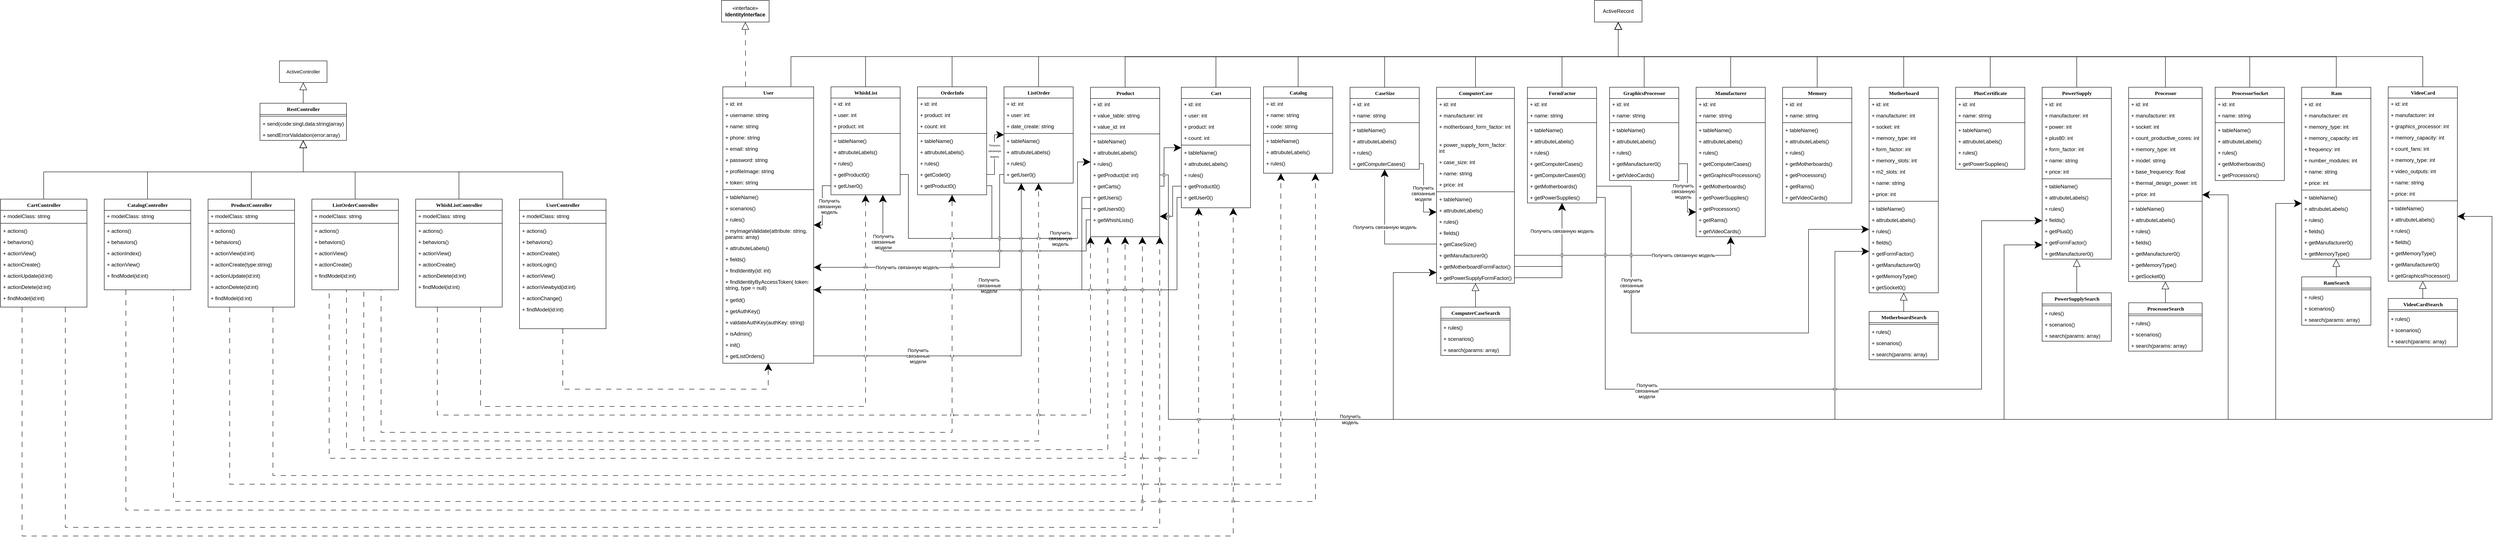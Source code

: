 <mxfile version="20.7.4" type="device"><diagram name="Page-1" id="9f46799a-70d6-7492-0946-bef42562c5a5"><mxGraphModel dx="8270" dy="4220" grid="1" gridSize="10" guides="1" tooltips="1" connect="1" arrows="1" fold="1" page="1" pageScale="1" pageWidth="1100" pageHeight="850" background="none" math="0" shadow="0"><root><mxCell id="0"/><mxCell id="1" parent="0"/><mxCell id="jb5ITm_V3AVKkNzTsTNs-17" style="edgeStyle=orthogonalEdgeStyle;rounded=0;orthogonalLoop=1;jettySize=auto;html=1;endArrow=block;endFill=0;endSize=15;dashed=1;dashPattern=12 12;exitX=0.25;exitY=0;exitDx=0;exitDy=0;entryX=0.5;entryY=1;entryDx=0;entryDy=0;" parent="1" source="jb5ITm_V3AVKkNzTsTNs-1" target="jb5ITm_V3AVKkNzTsTNs-10" edge="1"><mxGeometry relative="1" as="geometry"/></mxCell><mxCell id="jb5ITm_V3AVKkNzTsTNs-281" style="edgeStyle=orthogonalEdgeStyle;shape=connector;rounded=0;orthogonalLoop=1;jettySize=auto;html=1;exitX=0.75;exitY=0;exitDx=0;exitDy=0;entryX=0.5;entryY=1;entryDx=0;entryDy=0;strokeColor=default;align=center;verticalAlign=middle;fontFamily=Helvetica;fontSize=11;fontColor=default;labelBackgroundColor=default;endArrow=block;endFill=0;endSize=15;" parent="1" source="jb5ITm_V3AVKkNzTsTNs-1" target="jb5ITm_V3AVKkNzTsTNs-15" edge="1"><mxGeometry relative="1" as="geometry"/></mxCell><mxCell id="jb5ITm_V3AVKkNzTsTNs-1" value="User" style="swimlane;html=1;fontStyle=1;align=center;verticalAlign=top;childLayout=stackLayout;horizontal=1;startSize=26;horizontalStack=0;resizeParent=1;resizeLast=0;collapsible=1;marginBottom=0;swimlaneFillColor=#ffffff;rounded=0;shadow=0;comic=0;labelBackgroundColor=none;strokeWidth=1;fillColor=none;fontFamily=Verdana;fontSize=12" parent="1" vertex="1"><mxGeometry x="1080" y="460" width="210" height="640" as="geometry"/></mxCell><mxCell id="jb5ITm_V3AVKkNzTsTNs-2" value="+ id: int" style="text;html=1;strokeColor=none;fillColor=none;align=left;verticalAlign=top;spacingLeft=4;spacingRight=4;whiteSpace=wrap;overflow=hidden;rotatable=0;points=[[0,0.5],[1,0.5]];portConstraint=eastwest;" parent="jb5ITm_V3AVKkNzTsTNs-1" vertex="1"><mxGeometry y="26" width="210" height="26" as="geometry"/></mxCell><mxCell id="jb5ITm_V3AVKkNzTsTNs-3" value="+ username: string" style="text;html=1;strokeColor=none;fillColor=none;align=left;verticalAlign=top;spacingLeft=4;spacingRight=4;whiteSpace=wrap;overflow=hidden;rotatable=0;points=[[0,0.5],[1,0.5]];portConstraint=eastwest;" parent="jb5ITm_V3AVKkNzTsTNs-1" vertex="1"><mxGeometry y="52" width="210" height="26" as="geometry"/></mxCell><mxCell id="jb5ITm_V3AVKkNzTsTNs-4" value="+ name: string" style="text;html=1;strokeColor=none;fillColor=none;align=left;verticalAlign=top;spacingLeft=4;spacingRight=4;whiteSpace=wrap;overflow=hidden;rotatable=0;points=[[0,0.5],[1,0.5]];portConstraint=eastwest;" parent="jb5ITm_V3AVKkNzTsTNs-1" vertex="1"><mxGeometry y="78" width="210" height="26" as="geometry"/></mxCell><mxCell id="jb5ITm_V3AVKkNzTsTNs-5" value="+ phone: string" style="text;html=1;strokeColor=none;fillColor=none;align=left;verticalAlign=top;spacingLeft=4;spacingRight=4;whiteSpace=wrap;overflow=hidden;rotatable=0;points=[[0,0.5],[1,0.5]];portConstraint=eastwest;" parent="jb5ITm_V3AVKkNzTsTNs-1" vertex="1"><mxGeometry y="104" width="210" height="26" as="geometry"/></mxCell><mxCell id="jb5ITm_V3AVKkNzTsTNs-11" value="+ email: string" style="text;html=1;strokeColor=none;fillColor=none;align=left;verticalAlign=top;spacingLeft=4;spacingRight=4;whiteSpace=wrap;overflow=hidden;rotatable=0;points=[[0,0.5],[1,0.5]];portConstraint=eastwest;" parent="jb5ITm_V3AVKkNzTsTNs-1" vertex="1"><mxGeometry y="130" width="210" height="26" as="geometry"/></mxCell><mxCell id="jb5ITm_V3AVKkNzTsTNs-12" value="+ password: string" style="text;html=1;strokeColor=none;fillColor=none;align=left;verticalAlign=top;spacingLeft=4;spacingRight=4;whiteSpace=wrap;overflow=hidden;rotatable=0;points=[[0,0.5],[1,0.5]];portConstraint=eastwest;" parent="jb5ITm_V3AVKkNzTsTNs-1" vertex="1"><mxGeometry y="156" width="210" height="26" as="geometry"/></mxCell><mxCell id="jb5ITm_V3AVKkNzTsTNs-13" value="+ profileImage: string" style="text;html=1;strokeColor=none;fillColor=none;align=left;verticalAlign=top;spacingLeft=4;spacingRight=4;whiteSpace=wrap;overflow=hidden;rotatable=0;points=[[0,0.5],[1,0.5]];portConstraint=eastwest;" parent="jb5ITm_V3AVKkNzTsTNs-1" vertex="1"><mxGeometry y="182" width="210" height="26" as="geometry"/></mxCell><mxCell id="jb5ITm_V3AVKkNzTsTNs-14" value="+ token: string" style="text;html=1;strokeColor=none;fillColor=none;align=left;verticalAlign=top;spacingLeft=4;spacingRight=4;whiteSpace=wrap;overflow=hidden;rotatable=0;points=[[0,0.5],[1,0.5]];portConstraint=eastwest;" parent="jb5ITm_V3AVKkNzTsTNs-1" vertex="1"><mxGeometry y="208" width="210" height="26" as="geometry"/></mxCell><mxCell id="jb5ITm_V3AVKkNzTsTNs-6" value="" style="line;html=1;strokeWidth=1;fillColor=none;align=left;verticalAlign=middle;spacingTop=-1;spacingLeft=3;spacingRight=3;rotatable=0;labelPosition=right;points=[];portConstraint=eastwest;" parent="jb5ITm_V3AVKkNzTsTNs-1" vertex="1"><mxGeometry y="234" width="210" height="8" as="geometry"/></mxCell><mxCell id="jb5ITm_V3AVKkNzTsTNs-7" value="+ tableName()" style="text;html=1;strokeColor=none;fillColor=none;align=left;verticalAlign=top;spacingLeft=4;spacingRight=4;whiteSpace=wrap;overflow=hidden;rotatable=0;points=[[0,0.5],[1,0.5]];portConstraint=eastwest;" parent="jb5ITm_V3AVKkNzTsTNs-1" vertex="1"><mxGeometry y="242" width="210" height="26" as="geometry"/></mxCell><mxCell id="jb5ITm_V3AVKkNzTsTNs-8" value="+ scenarios()" style="text;html=1;strokeColor=none;fillColor=none;align=left;verticalAlign=top;spacingLeft=4;spacingRight=4;whiteSpace=wrap;overflow=hidden;rotatable=0;points=[[0,0.5],[1,0.5]];portConstraint=eastwest;" parent="jb5ITm_V3AVKkNzTsTNs-1" vertex="1"><mxGeometry y="268" width="210" height="26" as="geometry"/></mxCell><mxCell id="jb5ITm_V3AVKkNzTsTNs-18" value="+ rules()" style="text;html=1;strokeColor=none;fillColor=none;align=left;verticalAlign=top;spacingLeft=4;spacingRight=4;whiteSpace=wrap;overflow=hidden;rotatable=0;points=[[0,0.5],[1,0.5]];portConstraint=eastwest;" parent="jb5ITm_V3AVKkNzTsTNs-1" vertex="1"><mxGeometry y="294" width="210" height="26" as="geometry"/></mxCell><mxCell id="jb5ITm_V3AVKkNzTsTNs-19" value="+ myImageValidate(attribute: string, params: array)" style="text;html=1;strokeColor=none;fillColor=none;align=left;verticalAlign=top;spacingLeft=4;spacingRight=4;whiteSpace=wrap;overflow=hidden;rotatable=0;points=[[0,0.5],[1,0.5]];portConstraint=eastwest;" parent="jb5ITm_V3AVKkNzTsTNs-1" vertex="1"><mxGeometry y="320" width="210" height="40" as="geometry"/></mxCell><mxCell id="jb5ITm_V3AVKkNzTsTNs-20" value="+ attrubuteLabels()" style="text;html=1;strokeColor=none;fillColor=none;align=left;verticalAlign=top;spacingLeft=4;spacingRight=4;whiteSpace=wrap;overflow=hidden;rotatable=0;points=[[0,0.5],[1,0.5]];portConstraint=eastwest;" parent="jb5ITm_V3AVKkNzTsTNs-1" vertex="1"><mxGeometry y="360" width="210" height="26" as="geometry"/></mxCell><mxCell id="jb5ITm_V3AVKkNzTsTNs-21" value="+ fields()" style="text;html=1;strokeColor=none;fillColor=none;align=left;verticalAlign=top;spacingLeft=4;spacingRight=4;whiteSpace=wrap;overflow=hidden;rotatable=0;points=[[0,0.5],[1,0.5]];portConstraint=eastwest;" parent="jb5ITm_V3AVKkNzTsTNs-1" vertex="1"><mxGeometry y="386" width="210" height="26" as="geometry"/></mxCell><mxCell id="jb5ITm_V3AVKkNzTsTNs-22" value="+ findIdentity(id: int)" style="text;html=1;strokeColor=none;fillColor=none;align=left;verticalAlign=top;spacingLeft=4;spacingRight=4;whiteSpace=wrap;overflow=hidden;rotatable=0;points=[[0,0.5],[1,0.5]];portConstraint=eastwest;" parent="jb5ITm_V3AVKkNzTsTNs-1" vertex="1"><mxGeometry y="412" width="210" height="26" as="geometry"/></mxCell><mxCell id="jb5ITm_V3AVKkNzTsTNs-23" value="+ findIdentityByAccessToken( token: string, type = null)" style="text;html=1;strokeColor=none;fillColor=none;align=left;verticalAlign=top;spacingLeft=4;spacingRight=4;whiteSpace=wrap;overflow=hidden;rotatable=0;points=[[0,0.5],[1,0.5]];portConstraint=eastwest;" parent="jb5ITm_V3AVKkNzTsTNs-1" vertex="1"><mxGeometry y="438" width="210" height="42" as="geometry"/></mxCell><mxCell id="jb5ITm_V3AVKkNzTsTNs-24" value="+ getId()" style="text;html=1;strokeColor=none;fillColor=none;align=left;verticalAlign=top;spacingLeft=4;spacingRight=4;whiteSpace=wrap;overflow=hidden;rotatable=0;points=[[0,0.5],[1,0.5]];portConstraint=eastwest;" parent="jb5ITm_V3AVKkNzTsTNs-1" vertex="1"><mxGeometry y="480" width="210" height="26" as="geometry"/></mxCell><mxCell id="jb5ITm_V3AVKkNzTsTNs-25" value="+ getAuthKey()" style="text;html=1;strokeColor=none;fillColor=none;align=left;verticalAlign=top;spacingLeft=4;spacingRight=4;whiteSpace=wrap;overflow=hidden;rotatable=0;points=[[0,0.5],[1,0.5]];portConstraint=eastwest;" parent="jb5ITm_V3AVKkNzTsTNs-1" vertex="1"><mxGeometry y="506" width="210" height="26" as="geometry"/></mxCell><mxCell id="jb5ITm_V3AVKkNzTsTNs-26" value="+ valdateAuthKey(authKey: string)" style="text;html=1;strokeColor=none;fillColor=none;align=left;verticalAlign=top;spacingLeft=4;spacingRight=4;whiteSpace=wrap;overflow=hidden;rotatable=0;points=[[0,0.5],[1,0.5]];portConstraint=eastwest;" parent="jb5ITm_V3AVKkNzTsTNs-1" vertex="1"><mxGeometry y="532" width="210" height="26" as="geometry"/></mxCell><mxCell id="jb5ITm_V3AVKkNzTsTNs-27" value="+ isAdmin()" style="text;html=1;strokeColor=none;fillColor=none;align=left;verticalAlign=top;spacingLeft=4;spacingRight=4;whiteSpace=wrap;overflow=hidden;rotatable=0;points=[[0,0.5],[1,0.5]];portConstraint=eastwest;" parent="jb5ITm_V3AVKkNzTsTNs-1" vertex="1"><mxGeometry y="558" width="210" height="26" as="geometry"/></mxCell><mxCell id="jb5ITm_V3AVKkNzTsTNs-28" value="+ init(&lt;span style=&quot;background-color: initial;&quot;&gt;)&lt;/span&gt;" style="text;html=1;strokeColor=none;fillColor=none;align=left;verticalAlign=top;spacingLeft=4;spacingRight=4;whiteSpace=wrap;overflow=hidden;rotatable=0;points=[[0,0.5],[1,0.5]];portConstraint=eastwest;" parent="jb5ITm_V3AVKkNzTsTNs-1" vertex="1"><mxGeometry y="584" width="210" height="26" as="geometry"/></mxCell><mxCell id="jb5ITm_V3AVKkNzTsTNs-398" value="+ getListOrders(&lt;span style=&quot;background-color: initial;&quot;&gt;)&lt;/span&gt;" style="text;html=1;strokeColor=none;fillColor=none;align=left;verticalAlign=top;spacingLeft=4;spacingRight=4;whiteSpace=wrap;overflow=hidden;rotatable=0;points=[[0,0.5],[1,0.5]];portConstraint=eastwest;" parent="jb5ITm_V3AVKkNzTsTNs-1" vertex="1"><mxGeometry y="610" width="210" height="26" as="geometry"/></mxCell><mxCell id="jb5ITm_V3AVKkNzTsTNs-10" value="«interface»&lt;br&gt;&lt;b&gt;IdentityInterface&lt;/b&gt;" style="html=1;whiteSpace=wrap;" parent="1" vertex="1"><mxGeometry x="1077" y="260" width="110" height="50" as="geometry"/></mxCell><mxCell id="jb5ITm_V3AVKkNzTsTNs-15" value="ActiveRecord" style="html=1;whiteSpace=wrap;" parent="1" vertex="1"><mxGeometry x="3095" y="260" width="110" height="50" as="geometry"/></mxCell><mxCell id="jb5ITm_V3AVKkNzTsTNs-282" style="edgeStyle=orthogonalEdgeStyle;shape=connector;rounded=0;orthogonalLoop=1;jettySize=auto;html=1;exitX=0.5;exitY=0;exitDx=0;exitDy=0;entryX=0.5;entryY=1;entryDx=0;entryDy=0;strokeColor=default;align=center;verticalAlign=middle;fontFamily=Helvetica;fontSize=11;fontColor=default;labelBackgroundColor=default;endArrow=block;endFill=0;endSize=15;" parent="1" source="jb5ITm_V3AVKkNzTsTNs-29" target="jb5ITm_V3AVKkNzTsTNs-15" edge="1"><mxGeometry relative="1" as="geometry"/></mxCell><mxCell id="jb5ITm_V3AVKkNzTsTNs-29" value="WhishList" style="swimlane;html=1;fontStyle=1;align=center;verticalAlign=top;childLayout=stackLayout;horizontal=1;startSize=26;horizontalStack=0;resizeParent=1;resizeLast=0;collapsible=1;marginBottom=0;swimlaneFillColor=#ffffff;rounded=0;shadow=0;comic=0;labelBackgroundColor=none;strokeWidth=1;fillColor=none;fontFamily=Verdana;fontSize=12" parent="1" vertex="1"><mxGeometry x="1330" y="460" width="160" height="250" as="geometry"/></mxCell><mxCell id="jb5ITm_V3AVKkNzTsTNs-30" value="+ id: int" style="text;html=1;strokeColor=none;fillColor=none;align=left;verticalAlign=top;spacingLeft=4;spacingRight=4;whiteSpace=wrap;overflow=hidden;rotatable=0;points=[[0,0.5],[1,0.5]];portConstraint=eastwest;" parent="jb5ITm_V3AVKkNzTsTNs-29" vertex="1"><mxGeometry y="26" width="160" height="26" as="geometry"/></mxCell><mxCell id="jb5ITm_V3AVKkNzTsTNs-38" value="+ user: int" style="text;html=1;strokeColor=none;fillColor=none;align=left;verticalAlign=top;spacingLeft=4;spacingRight=4;whiteSpace=wrap;overflow=hidden;rotatable=0;points=[[0,0.5],[1,0.5]];portConstraint=eastwest;" parent="jb5ITm_V3AVKkNzTsTNs-29" vertex="1"><mxGeometry y="52" width="160" height="26" as="geometry"/></mxCell><mxCell id="jb5ITm_V3AVKkNzTsTNs-39" value="+ product: int" style="text;html=1;strokeColor=none;fillColor=none;align=left;verticalAlign=top;spacingLeft=4;spacingRight=4;whiteSpace=wrap;overflow=hidden;rotatable=0;points=[[0,0.5],[1,0.5]];portConstraint=eastwest;" parent="jb5ITm_V3AVKkNzTsTNs-29" vertex="1"><mxGeometry y="78" width="160" height="26" as="geometry"/></mxCell><mxCell id="jb5ITm_V3AVKkNzTsTNs-34" value="" style="line;html=1;strokeWidth=1;fillColor=none;align=left;verticalAlign=middle;spacingTop=-1;spacingLeft=3;spacingRight=3;rotatable=0;labelPosition=right;points=[];portConstraint=eastwest;" parent="jb5ITm_V3AVKkNzTsTNs-29" vertex="1"><mxGeometry y="104" width="160" height="8" as="geometry"/></mxCell><mxCell id="jb5ITm_V3AVKkNzTsTNs-40" value="+ tableName()" style="text;html=1;strokeColor=none;fillColor=none;align=left;verticalAlign=top;spacingLeft=4;spacingRight=4;whiteSpace=wrap;overflow=hidden;rotatable=0;points=[[0,0.5],[1,0.5]];portConstraint=eastwest;" parent="jb5ITm_V3AVKkNzTsTNs-29" vertex="1"><mxGeometry y="112" width="160" height="26" as="geometry"/></mxCell><mxCell id="jb5ITm_V3AVKkNzTsTNs-42" value="+ attrubuteLabels()" style="text;html=1;strokeColor=none;fillColor=none;align=left;verticalAlign=top;spacingLeft=4;spacingRight=4;whiteSpace=wrap;overflow=hidden;rotatable=0;points=[[0,0.5],[1,0.5]];portConstraint=eastwest;" parent="jb5ITm_V3AVKkNzTsTNs-29" vertex="1"><mxGeometry y="138" width="160" height="26" as="geometry"/></mxCell><mxCell id="jb5ITm_V3AVKkNzTsTNs-41" value="+ rules()" style="text;html=1;strokeColor=none;fillColor=none;align=left;verticalAlign=top;spacingLeft=4;spacingRight=4;whiteSpace=wrap;overflow=hidden;rotatable=0;points=[[0,0.5],[1,0.5]];portConstraint=eastwest;" parent="jb5ITm_V3AVKkNzTsTNs-29" vertex="1"><mxGeometry y="164" width="160" height="26" as="geometry"/></mxCell><mxCell id="jb5ITm_V3AVKkNzTsTNs-399" value="+ getProduct0()" style="text;html=1;strokeColor=none;fillColor=none;align=left;verticalAlign=top;spacingLeft=4;spacingRight=4;whiteSpace=wrap;overflow=hidden;rotatable=0;points=[[0,0.5],[1,0.5]];portConstraint=eastwest;" parent="jb5ITm_V3AVKkNzTsTNs-29" vertex="1"><mxGeometry y="190" width="160" height="26" as="geometry"/></mxCell><mxCell id="jb5ITm_V3AVKkNzTsTNs-400" value="+ getUser0()" style="text;html=1;strokeColor=none;fillColor=none;align=left;verticalAlign=top;spacingLeft=4;spacingRight=4;whiteSpace=wrap;overflow=hidden;rotatable=0;points=[[0,0.5],[1,0.5]];portConstraint=eastwest;" parent="jb5ITm_V3AVKkNzTsTNs-29" vertex="1"><mxGeometry y="216" width="160" height="26" as="geometry"/></mxCell><mxCell id="jb5ITm_V3AVKkNzTsTNs-283" style="edgeStyle=orthogonalEdgeStyle;shape=connector;rounded=0;orthogonalLoop=1;jettySize=auto;html=1;exitX=0.5;exitY=0;exitDx=0;exitDy=0;entryX=0.5;entryY=1;entryDx=0;entryDy=0;strokeColor=default;align=center;verticalAlign=middle;fontFamily=Helvetica;fontSize=11;fontColor=default;labelBackgroundColor=default;endArrow=block;endFill=0;endSize=15;" parent="1" source="jb5ITm_V3AVKkNzTsTNs-43" target="jb5ITm_V3AVKkNzTsTNs-15" edge="1"><mxGeometry relative="1" as="geometry"/></mxCell><mxCell id="jb5ITm_V3AVKkNzTsTNs-43" value="OrderInfo" style="swimlane;html=1;fontStyle=1;align=center;verticalAlign=top;childLayout=stackLayout;horizontal=1;startSize=26;horizontalStack=0;resizeParent=1;resizeLast=0;collapsible=1;marginBottom=0;swimlaneFillColor=#ffffff;rounded=0;shadow=0;comic=0;labelBackgroundColor=none;strokeWidth=1;fillColor=none;fontFamily=Verdana;fontSize=12" parent="1" vertex="1"><mxGeometry x="1530" y="460" width="160" height="250" as="geometry"/></mxCell><mxCell id="jb5ITm_V3AVKkNzTsTNs-44" value="+ id: int" style="text;html=1;strokeColor=none;fillColor=none;align=left;verticalAlign=top;spacingLeft=4;spacingRight=4;whiteSpace=wrap;overflow=hidden;rotatable=0;points=[[0,0.5],[1,0.5]];portConstraint=eastwest;" parent="jb5ITm_V3AVKkNzTsTNs-43" vertex="1"><mxGeometry y="26" width="160" height="26" as="geometry"/></mxCell><mxCell id="jb5ITm_V3AVKkNzTsTNs-45" value="+ product: int" style="text;html=1;strokeColor=none;fillColor=none;align=left;verticalAlign=top;spacingLeft=4;spacingRight=4;whiteSpace=wrap;overflow=hidden;rotatable=0;points=[[0,0.5],[1,0.5]];portConstraint=eastwest;" parent="jb5ITm_V3AVKkNzTsTNs-43" vertex="1"><mxGeometry y="52" width="160" height="26" as="geometry"/></mxCell><mxCell id="jb5ITm_V3AVKkNzTsTNs-46" value="+ count: int" style="text;html=1;strokeColor=none;fillColor=none;align=left;verticalAlign=top;spacingLeft=4;spacingRight=4;whiteSpace=wrap;overflow=hidden;rotatable=0;points=[[0,0.5],[1,0.5]];portConstraint=eastwest;" parent="jb5ITm_V3AVKkNzTsTNs-43" vertex="1"><mxGeometry y="78" width="160" height="26" as="geometry"/></mxCell><mxCell id="jb5ITm_V3AVKkNzTsTNs-47" value="" style="line;html=1;strokeWidth=1;fillColor=none;align=left;verticalAlign=middle;spacingTop=-1;spacingLeft=3;spacingRight=3;rotatable=0;labelPosition=right;points=[];portConstraint=eastwest;" parent="jb5ITm_V3AVKkNzTsTNs-43" vertex="1"><mxGeometry y="104" width="160" height="8" as="geometry"/></mxCell><mxCell id="jb5ITm_V3AVKkNzTsTNs-48" value="+ tableName()" style="text;html=1;strokeColor=none;fillColor=none;align=left;verticalAlign=top;spacingLeft=4;spacingRight=4;whiteSpace=wrap;overflow=hidden;rotatable=0;points=[[0,0.5],[1,0.5]];portConstraint=eastwest;" parent="jb5ITm_V3AVKkNzTsTNs-43" vertex="1"><mxGeometry y="112" width="160" height="26" as="geometry"/></mxCell><mxCell id="jb5ITm_V3AVKkNzTsTNs-49" value="+ attrubuteLabels()" style="text;html=1;strokeColor=none;fillColor=none;align=left;verticalAlign=top;spacingLeft=4;spacingRight=4;whiteSpace=wrap;overflow=hidden;rotatable=0;points=[[0,0.5],[1,0.5]];portConstraint=eastwest;" parent="jb5ITm_V3AVKkNzTsTNs-43" vertex="1"><mxGeometry y="138" width="160" height="26" as="geometry"/></mxCell><mxCell id="jb5ITm_V3AVKkNzTsTNs-50" value="+ rules()" style="text;html=1;strokeColor=none;fillColor=none;align=left;verticalAlign=top;spacingLeft=4;spacingRight=4;whiteSpace=wrap;overflow=hidden;rotatable=0;points=[[0,0.5],[1,0.5]];portConstraint=eastwest;" parent="jb5ITm_V3AVKkNzTsTNs-43" vertex="1"><mxGeometry y="164" width="160" height="26" as="geometry"/></mxCell><mxCell id="jb5ITm_V3AVKkNzTsTNs-401" value="+ getCode0()" style="text;html=1;strokeColor=none;fillColor=none;align=left;verticalAlign=top;spacingLeft=4;spacingRight=4;whiteSpace=wrap;overflow=hidden;rotatable=0;points=[[0,0.5],[1,0.5]];portConstraint=eastwest;" parent="jb5ITm_V3AVKkNzTsTNs-43" vertex="1"><mxGeometry y="190" width="160" height="26" as="geometry"/></mxCell><mxCell id="jb5ITm_V3AVKkNzTsTNs-402" value="+ getProduct0()" style="text;html=1;strokeColor=none;fillColor=none;align=left;verticalAlign=top;spacingLeft=4;spacingRight=4;whiteSpace=wrap;overflow=hidden;rotatable=0;points=[[0,0.5],[1,0.5]];portConstraint=eastwest;" parent="jb5ITm_V3AVKkNzTsTNs-43" vertex="1"><mxGeometry y="216" width="160" height="26" as="geometry"/></mxCell><mxCell id="jb5ITm_V3AVKkNzTsTNs-285" style="edgeStyle=orthogonalEdgeStyle;shape=connector;rounded=0;orthogonalLoop=1;jettySize=auto;html=1;exitX=0.5;exitY=0;exitDx=0;exitDy=0;entryX=0.5;entryY=1;entryDx=0;entryDy=0;strokeColor=default;align=center;verticalAlign=middle;fontFamily=Helvetica;fontSize=11;fontColor=default;labelBackgroundColor=default;endArrow=block;endFill=0;endSize=15;" parent="1" source="jb5ITm_V3AVKkNzTsTNs-59" target="jb5ITm_V3AVKkNzTsTNs-15" edge="1"><mxGeometry relative="1" as="geometry"/></mxCell><mxCell id="jb5ITm_V3AVKkNzTsTNs-59" value="ListOrder" style="swimlane;html=1;fontStyle=1;align=center;verticalAlign=top;childLayout=stackLayout;horizontal=1;startSize=26;horizontalStack=0;resizeParent=1;resizeLast=0;collapsible=1;marginBottom=0;swimlaneFillColor=#ffffff;rounded=0;shadow=0;comic=0;labelBackgroundColor=none;strokeWidth=1;fillColor=none;fontFamily=Verdana;fontSize=12" parent="1" vertex="1"><mxGeometry x="1730" y="460" width="160" height="223" as="geometry"/></mxCell><mxCell id="jb5ITm_V3AVKkNzTsTNs-60" value="+ id: int" style="text;html=1;strokeColor=none;fillColor=none;align=left;verticalAlign=top;spacingLeft=4;spacingRight=4;whiteSpace=wrap;overflow=hidden;rotatable=0;points=[[0,0.5],[1,0.5]];portConstraint=eastwest;" parent="jb5ITm_V3AVKkNzTsTNs-59" vertex="1"><mxGeometry y="26" width="160" height="26" as="geometry"/></mxCell><mxCell id="jb5ITm_V3AVKkNzTsTNs-61" value="+ user: int" style="text;html=1;strokeColor=none;fillColor=none;align=left;verticalAlign=top;spacingLeft=4;spacingRight=4;whiteSpace=wrap;overflow=hidden;rotatable=0;points=[[0,0.5],[1,0.5]];portConstraint=eastwest;" parent="jb5ITm_V3AVKkNzTsTNs-59" vertex="1"><mxGeometry y="52" width="160" height="26" as="geometry"/></mxCell><mxCell id="jb5ITm_V3AVKkNzTsTNs-62" value="+ date_create: string" style="text;html=1;strokeColor=none;fillColor=none;align=left;verticalAlign=top;spacingLeft=4;spacingRight=4;whiteSpace=wrap;overflow=hidden;rotatable=0;points=[[0,0.5],[1,0.5]];portConstraint=eastwest;" parent="jb5ITm_V3AVKkNzTsTNs-59" vertex="1"><mxGeometry y="78" width="160" height="26" as="geometry"/></mxCell><mxCell id="jb5ITm_V3AVKkNzTsTNs-63" value="" style="line;html=1;strokeWidth=1;fillColor=none;align=left;verticalAlign=middle;spacingTop=-1;spacingLeft=3;spacingRight=3;rotatable=0;labelPosition=right;points=[];portConstraint=eastwest;" parent="jb5ITm_V3AVKkNzTsTNs-59" vertex="1"><mxGeometry y="104" width="160" height="8" as="geometry"/></mxCell><mxCell id="jb5ITm_V3AVKkNzTsTNs-64" value="+ tableName()" style="text;html=1;strokeColor=none;fillColor=none;align=left;verticalAlign=top;spacingLeft=4;spacingRight=4;whiteSpace=wrap;overflow=hidden;rotatable=0;points=[[0,0.5],[1,0.5]];portConstraint=eastwest;" parent="jb5ITm_V3AVKkNzTsTNs-59" vertex="1"><mxGeometry y="112" width="160" height="26" as="geometry"/></mxCell><mxCell id="jb5ITm_V3AVKkNzTsTNs-65" value="+ attrubuteLabels()" style="text;html=1;strokeColor=none;fillColor=none;align=left;verticalAlign=top;spacingLeft=4;spacingRight=4;whiteSpace=wrap;overflow=hidden;rotatable=0;points=[[0,0.5],[1,0.5]];portConstraint=eastwest;" parent="jb5ITm_V3AVKkNzTsTNs-59" vertex="1"><mxGeometry y="138" width="160" height="26" as="geometry"/></mxCell><mxCell id="jb5ITm_V3AVKkNzTsTNs-66" value="+ rules()" style="text;html=1;strokeColor=none;fillColor=none;align=left;verticalAlign=top;spacingLeft=4;spacingRight=4;whiteSpace=wrap;overflow=hidden;rotatable=0;points=[[0,0.5],[1,0.5]];portConstraint=eastwest;" parent="jb5ITm_V3AVKkNzTsTNs-59" vertex="1"><mxGeometry y="164" width="160" height="26" as="geometry"/></mxCell><mxCell id="jb5ITm_V3AVKkNzTsTNs-404" value="+ getUser0()" style="text;html=1;strokeColor=none;fillColor=none;align=left;verticalAlign=top;spacingLeft=4;spacingRight=4;whiteSpace=wrap;overflow=hidden;rotatable=0;points=[[0,0.5],[1,0.5]];portConstraint=eastwest;" parent="jb5ITm_V3AVKkNzTsTNs-59" vertex="1"><mxGeometry y="190" width="160" height="26" as="geometry"/></mxCell><mxCell id="jb5ITm_V3AVKkNzTsTNs-286" style="edgeStyle=orthogonalEdgeStyle;shape=connector;rounded=0;orthogonalLoop=1;jettySize=auto;html=1;exitX=0.5;exitY=0;exitDx=0;exitDy=0;entryX=0.5;entryY=1;entryDx=0;entryDy=0;strokeColor=default;align=center;verticalAlign=middle;fontFamily=Helvetica;fontSize=11;fontColor=default;labelBackgroundColor=default;endArrow=block;endFill=0;endSize=15;" parent="1" source="jb5ITm_V3AVKkNzTsTNs-67" target="jb5ITm_V3AVKkNzTsTNs-15" edge="1"><mxGeometry relative="1" as="geometry"/></mxCell><mxCell id="jb5ITm_V3AVKkNzTsTNs-67" value="Product" style="swimlane;html=1;fontStyle=1;align=center;verticalAlign=top;childLayout=stackLayout;horizontal=1;startSize=26;horizontalStack=0;resizeParent=1;resizeLast=0;collapsible=1;marginBottom=0;swimlaneFillColor=#ffffff;rounded=0;shadow=0;comic=0;labelBackgroundColor=none;strokeWidth=1;fillColor=none;fontFamily=Verdana;fontSize=12" parent="1" vertex="1"><mxGeometry x="1930" y="461" width="160" height="346" as="geometry"/></mxCell><mxCell id="jb5ITm_V3AVKkNzTsTNs-68" value="+ id: int" style="text;html=1;strokeColor=none;fillColor=none;align=left;verticalAlign=top;spacingLeft=4;spacingRight=4;whiteSpace=wrap;overflow=hidden;rotatable=0;points=[[0,0.5],[1,0.5]];portConstraint=eastwest;" parent="jb5ITm_V3AVKkNzTsTNs-67" vertex="1"><mxGeometry y="26" width="160" height="26" as="geometry"/></mxCell><mxCell id="jb5ITm_V3AVKkNzTsTNs-70" value="+ value_table: string" style="text;html=1;strokeColor=none;fillColor=none;align=left;verticalAlign=top;spacingLeft=4;spacingRight=4;whiteSpace=wrap;overflow=hidden;rotatable=0;points=[[0,0.5],[1,0.5]];portConstraint=eastwest;" parent="jb5ITm_V3AVKkNzTsTNs-67" vertex="1"><mxGeometry y="52" width="160" height="26" as="geometry"/></mxCell><mxCell id="jb5ITm_V3AVKkNzTsTNs-69" value="+ value_id: int" style="text;html=1;strokeColor=none;fillColor=none;align=left;verticalAlign=top;spacingLeft=4;spacingRight=4;whiteSpace=wrap;overflow=hidden;rotatable=0;points=[[0,0.5],[1,0.5]];portConstraint=eastwest;" parent="jb5ITm_V3AVKkNzTsTNs-67" vertex="1"><mxGeometry y="78" width="160" height="26" as="geometry"/></mxCell><mxCell id="jb5ITm_V3AVKkNzTsTNs-71" value="" style="line;html=1;strokeWidth=1;fillColor=none;align=left;verticalAlign=middle;spacingTop=-1;spacingLeft=3;spacingRight=3;rotatable=0;labelPosition=right;points=[];portConstraint=eastwest;" parent="jb5ITm_V3AVKkNzTsTNs-67" vertex="1"><mxGeometry y="104" width="160" height="8" as="geometry"/></mxCell><mxCell id="jb5ITm_V3AVKkNzTsTNs-72" value="+ tableName()" style="text;html=1;strokeColor=none;fillColor=none;align=left;verticalAlign=top;spacingLeft=4;spacingRight=4;whiteSpace=wrap;overflow=hidden;rotatable=0;points=[[0,0.5],[1,0.5]];portConstraint=eastwest;" parent="jb5ITm_V3AVKkNzTsTNs-67" vertex="1"><mxGeometry y="112" width="160" height="26" as="geometry"/></mxCell><mxCell id="jb5ITm_V3AVKkNzTsTNs-73" value="+ attrubuteLabels()" style="text;html=1;strokeColor=none;fillColor=none;align=left;verticalAlign=top;spacingLeft=4;spacingRight=4;whiteSpace=wrap;overflow=hidden;rotatable=0;points=[[0,0.5],[1,0.5]];portConstraint=eastwest;" parent="jb5ITm_V3AVKkNzTsTNs-67" vertex="1"><mxGeometry y="138" width="160" height="26" as="geometry"/></mxCell><mxCell id="jb5ITm_V3AVKkNzTsTNs-74" value="+ rules()" style="text;html=1;strokeColor=none;fillColor=none;align=left;verticalAlign=top;spacingLeft=4;spacingRight=4;whiteSpace=wrap;overflow=hidden;rotatable=0;points=[[0,0.5],[1,0.5]];portConstraint=eastwest;" parent="jb5ITm_V3AVKkNzTsTNs-67" vertex="1"><mxGeometry y="164" width="160" height="26" as="geometry"/></mxCell><mxCell id="jb5ITm_V3AVKkNzTsTNs-75" value="+ getProduct(id: int)" style="text;html=1;strokeColor=none;fillColor=none;align=left;verticalAlign=top;spacingLeft=4;spacingRight=4;whiteSpace=wrap;overflow=hidden;rotatable=0;points=[[0,0.5],[1,0.5]];portConstraint=eastwest;" parent="jb5ITm_V3AVKkNzTsTNs-67" vertex="1"><mxGeometry y="190" width="160" height="26" as="geometry"/></mxCell><mxCell id="jb5ITm_V3AVKkNzTsTNs-406" value="+ getCarts()" style="text;html=1;strokeColor=none;fillColor=none;align=left;verticalAlign=top;spacingLeft=4;spacingRight=4;whiteSpace=wrap;overflow=hidden;rotatable=0;points=[[0,0.5],[1,0.5]];portConstraint=eastwest;" parent="jb5ITm_V3AVKkNzTsTNs-67" vertex="1"><mxGeometry y="216" width="160" height="26" as="geometry"/></mxCell><mxCell id="jb5ITm_V3AVKkNzTsTNs-407" value="+ getUsers()" style="text;html=1;strokeColor=none;fillColor=none;align=left;verticalAlign=top;spacingLeft=4;spacingRight=4;whiteSpace=wrap;overflow=hidden;rotatable=0;points=[[0,0.5],[1,0.5]];portConstraint=eastwest;" parent="jb5ITm_V3AVKkNzTsTNs-67" vertex="1"><mxGeometry y="242" width="160" height="26" as="geometry"/></mxCell><mxCell id="jb5ITm_V3AVKkNzTsTNs-408" value="+ getUsers0()" style="text;html=1;strokeColor=none;fillColor=none;align=left;verticalAlign=top;spacingLeft=4;spacingRight=4;whiteSpace=wrap;overflow=hidden;rotatable=0;points=[[0,0.5],[1,0.5]];portConstraint=eastwest;" parent="jb5ITm_V3AVKkNzTsTNs-67" vertex="1"><mxGeometry y="268" width="160" height="26" as="geometry"/></mxCell><mxCell id="jb5ITm_V3AVKkNzTsTNs-409" value="+ getWhishLists()" style="text;html=1;strokeColor=none;fillColor=none;align=left;verticalAlign=top;spacingLeft=4;spacingRight=4;whiteSpace=wrap;overflow=hidden;rotatable=0;points=[[0,0.5],[1,0.5]];portConstraint=eastwest;" parent="jb5ITm_V3AVKkNzTsTNs-67" vertex="1"><mxGeometry y="294" width="160" height="26" as="geometry"/></mxCell><mxCell id="jb5ITm_V3AVKkNzTsTNs-288" style="edgeStyle=orthogonalEdgeStyle;shape=connector;rounded=0;orthogonalLoop=1;jettySize=auto;html=1;exitX=0.5;exitY=0;exitDx=0;exitDy=0;entryX=0.5;entryY=1;entryDx=0;entryDy=0;strokeColor=default;align=center;verticalAlign=middle;fontFamily=Helvetica;fontSize=11;fontColor=default;labelBackgroundColor=default;endArrow=block;endFill=0;endSize=15;" parent="1" source="jb5ITm_V3AVKkNzTsTNs-76" target="jb5ITm_V3AVKkNzTsTNs-15" edge="1"><mxGeometry relative="1" as="geometry"/></mxCell><mxCell id="jb5ITm_V3AVKkNzTsTNs-76" value="Catalog" style="swimlane;html=1;fontStyle=1;align=center;verticalAlign=top;childLayout=stackLayout;horizontal=1;startSize=26;horizontalStack=0;resizeParent=1;resizeLast=0;collapsible=1;marginBottom=0;swimlaneFillColor=#ffffff;rounded=0;shadow=0;comic=0;labelBackgroundColor=none;strokeWidth=1;fillColor=none;fontFamily=Verdana;fontSize=12" parent="1" vertex="1"><mxGeometry x="2330" y="460" width="160" height="200" as="geometry"/></mxCell><mxCell id="jb5ITm_V3AVKkNzTsTNs-77" value="+ id: int" style="text;html=1;strokeColor=none;fillColor=none;align=left;verticalAlign=top;spacingLeft=4;spacingRight=4;whiteSpace=wrap;overflow=hidden;rotatable=0;points=[[0,0.5],[1,0.5]];portConstraint=eastwest;" parent="jb5ITm_V3AVKkNzTsTNs-76" vertex="1"><mxGeometry y="26" width="160" height="26" as="geometry"/></mxCell><mxCell id="jb5ITm_V3AVKkNzTsTNs-78" value="+ name: string" style="text;html=1;strokeColor=none;fillColor=none;align=left;verticalAlign=top;spacingLeft=4;spacingRight=4;whiteSpace=wrap;overflow=hidden;rotatable=0;points=[[0,0.5],[1,0.5]];portConstraint=eastwest;" parent="jb5ITm_V3AVKkNzTsTNs-76" vertex="1"><mxGeometry y="52" width="160" height="26" as="geometry"/></mxCell><mxCell id="jb5ITm_V3AVKkNzTsTNs-79" value="+ code: string" style="text;html=1;strokeColor=none;fillColor=none;align=left;verticalAlign=top;spacingLeft=4;spacingRight=4;whiteSpace=wrap;overflow=hidden;rotatable=0;points=[[0,0.5],[1,0.5]];portConstraint=eastwest;" parent="jb5ITm_V3AVKkNzTsTNs-76" vertex="1"><mxGeometry y="78" width="160" height="26" as="geometry"/></mxCell><mxCell id="jb5ITm_V3AVKkNzTsTNs-80" value="" style="line;html=1;strokeWidth=1;fillColor=none;align=left;verticalAlign=middle;spacingTop=-1;spacingLeft=3;spacingRight=3;rotatable=0;labelPosition=right;points=[];portConstraint=eastwest;" parent="jb5ITm_V3AVKkNzTsTNs-76" vertex="1"><mxGeometry y="104" width="160" height="8" as="geometry"/></mxCell><mxCell id="jb5ITm_V3AVKkNzTsTNs-81" value="+ tableName()" style="text;html=1;strokeColor=none;fillColor=none;align=left;verticalAlign=top;spacingLeft=4;spacingRight=4;whiteSpace=wrap;overflow=hidden;rotatable=0;points=[[0,0.5],[1,0.5]];portConstraint=eastwest;" parent="jb5ITm_V3AVKkNzTsTNs-76" vertex="1"><mxGeometry y="112" width="160" height="26" as="geometry"/></mxCell><mxCell id="jb5ITm_V3AVKkNzTsTNs-82" value="+ attrubuteLabels()" style="text;html=1;strokeColor=none;fillColor=none;align=left;verticalAlign=top;spacingLeft=4;spacingRight=4;whiteSpace=wrap;overflow=hidden;rotatable=0;points=[[0,0.5],[1,0.5]];portConstraint=eastwest;" parent="jb5ITm_V3AVKkNzTsTNs-76" vertex="1"><mxGeometry y="138" width="160" height="26" as="geometry"/></mxCell><mxCell id="jb5ITm_V3AVKkNzTsTNs-83" value="+ rules()" style="text;html=1;strokeColor=none;fillColor=none;align=left;verticalAlign=top;spacingLeft=4;spacingRight=4;whiteSpace=wrap;overflow=hidden;rotatable=0;points=[[0,0.5],[1,0.5]];portConstraint=eastwest;" parent="jb5ITm_V3AVKkNzTsTNs-76" vertex="1"><mxGeometry y="164" width="160" height="26" as="geometry"/></mxCell><mxCell id="jb5ITm_V3AVKkNzTsTNs-289" style="edgeStyle=orthogonalEdgeStyle;shape=connector;rounded=0;orthogonalLoop=1;jettySize=auto;html=1;exitX=0.5;exitY=0;exitDx=0;exitDy=0;strokeColor=default;align=center;verticalAlign=middle;fontFamily=Helvetica;fontSize=11;fontColor=default;labelBackgroundColor=default;endArrow=block;endFill=0;endSize=15;entryX=0.5;entryY=1;entryDx=0;entryDy=0;" parent="1" source="jb5ITm_V3AVKkNzTsTNs-84" target="jb5ITm_V3AVKkNzTsTNs-15" edge="1"><mxGeometry relative="1" as="geometry"><mxPoint x="1620" y="360" as="targetPoint"/></mxGeometry></mxCell><mxCell id="jb5ITm_V3AVKkNzTsTNs-84" value="Cart" style="swimlane;html=1;fontStyle=1;align=center;verticalAlign=top;childLayout=stackLayout;horizontal=1;startSize=26;horizontalStack=0;resizeParent=1;resizeLast=0;collapsible=1;marginBottom=0;swimlaneFillColor=#ffffff;rounded=0;shadow=0;comic=0;labelBackgroundColor=none;strokeWidth=1;fillColor=none;fontFamily=Verdana;fontSize=12" parent="1" vertex="1"><mxGeometry x="2140" y="461" width="160" height="279" as="geometry"/></mxCell><mxCell id="jb5ITm_V3AVKkNzTsTNs-85" value="+ id: int" style="text;html=1;strokeColor=none;fillColor=none;align=left;verticalAlign=top;spacingLeft=4;spacingRight=4;whiteSpace=wrap;overflow=hidden;rotatable=0;points=[[0,0.5],[1,0.5]];portConstraint=eastwest;" parent="jb5ITm_V3AVKkNzTsTNs-84" vertex="1"><mxGeometry y="26" width="160" height="26" as="geometry"/></mxCell><mxCell id="jb5ITm_V3AVKkNzTsTNs-86" value="+ user: int" style="text;html=1;strokeColor=none;fillColor=none;align=left;verticalAlign=top;spacingLeft=4;spacingRight=4;whiteSpace=wrap;overflow=hidden;rotatable=0;points=[[0,0.5],[1,0.5]];portConstraint=eastwest;" parent="jb5ITm_V3AVKkNzTsTNs-84" vertex="1"><mxGeometry y="52" width="160" height="26" as="geometry"/></mxCell><mxCell id="jb5ITm_V3AVKkNzTsTNs-87" value="+ product: int" style="text;html=1;strokeColor=none;fillColor=none;align=left;verticalAlign=top;spacingLeft=4;spacingRight=4;whiteSpace=wrap;overflow=hidden;rotatable=0;points=[[0,0.5],[1,0.5]];portConstraint=eastwest;" parent="jb5ITm_V3AVKkNzTsTNs-84" vertex="1"><mxGeometry y="78" width="160" height="26" as="geometry"/></mxCell><mxCell id="jb5ITm_V3AVKkNzTsTNs-92" value="+ count: int" style="text;html=1;strokeColor=none;fillColor=none;align=left;verticalAlign=top;spacingLeft=4;spacingRight=4;whiteSpace=wrap;overflow=hidden;rotatable=0;points=[[0,0.5],[1,0.5]];portConstraint=eastwest;" parent="jb5ITm_V3AVKkNzTsTNs-84" vertex="1"><mxGeometry y="104" width="160" height="26" as="geometry"/></mxCell><mxCell id="jb5ITm_V3AVKkNzTsTNs-88" value="" style="line;html=1;strokeWidth=1;fillColor=none;align=left;verticalAlign=middle;spacingTop=-1;spacingLeft=3;spacingRight=3;rotatable=0;labelPosition=right;points=[];portConstraint=eastwest;" parent="jb5ITm_V3AVKkNzTsTNs-84" vertex="1"><mxGeometry y="130" width="160" height="8" as="geometry"/></mxCell><mxCell id="jb5ITm_V3AVKkNzTsTNs-89" value="+ tableName()" style="text;html=1;strokeColor=none;fillColor=none;align=left;verticalAlign=top;spacingLeft=4;spacingRight=4;whiteSpace=wrap;overflow=hidden;rotatable=0;points=[[0,0.5],[1,0.5]];portConstraint=eastwest;" parent="jb5ITm_V3AVKkNzTsTNs-84" vertex="1"><mxGeometry y="138" width="160" height="26" as="geometry"/></mxCell><mxCell id="jb5ITm_V3AVKkNzTsTNs-90" value="+ attrubuteLabels()" style="text;html=1;strokeColor=none;fillColor=none;align=left;verticalAlign=top;spacingLeft=4;spacingRight=4;whiteSpace=wrap;overflow=hidden;rotatable=0;points=[[0,0.5],[1,0.5]];portConstraint=eastwest;" parent="jb5ITm_V3AVKkNzTsTNs-84" vertex="1"><mxGeometry y="164" width="160" height="26" as="geometry"/></mxCell><mxCell id="jb5ITm_V3AVKkNzTsTNs-91" value="+ rules()" style="text;html=1;strokeColor=none;fillColor=none;align=left;verticalAlign=top;spacingLeft=4;spacingRight=4;whiteSpace=wrap;overflow=hidden;rotatable=0;points=[[0,0.5],[1,0.5]];portConstraint=eastwest;" parent="jb5ITm_V3AVKkNzTsTNs-84" vertex="1"><mxGeometry y="190" width="160" height="26" as="geometry"/></mxCell><mxCell id="jb5ITm_V3AVKkNzTsTNs-411" value="+ getProduct0()" style="text;html=1;strokeColor=none;fillColor=none;align=left;verticalAlign=top;spacingLeft=4;spacingRight=4;whiteSpace=wrap;overflow=hidden;rotatable=0;points=[[0,0.5],[1,0.5]];portConstraint=eastwest;" parent="jb5ITm_V3AVKkNzTsTNs-84" vertex="1"><mxGeometry y="216" width="160" height="26" as="geometry"/></mxCell><mxCell id="jb5ITm_V3AVKkNzTsTNs-410" value="+ getUser0()" style="text;html=1;strokeColor=none;fillColor=none;align=left;verticalAlign=top;spacingLeft=4;spacingRight=4;whiteSpace=wrap;overflow=hidden;rotatable=0;points=[[0,0.5],[1,0.5]];portConstraint=eastwest;" parent="jb5ITm_V3AVKkNzTsTNs-84" vertex="1"><mxGeometry y="242" width="160" height="26" as="geometry"/></mxCell><mxCell id="jb5ITm_V3AVKkNzTsTNs-290" style="edgeStyle=orthogonalEdgeStyle;shape=connector;rounded=0;orthogonalLoop=1;jettySize=auto;html=1;entryX=0.5;entryY=1;entryDx=0;entryDy=0;strokeColor=default;align=center;verticalAlign=middle;fontFamily=Helvetica;fontSize=11;fontColor=default;labelBackgroundColor=default;endArrow=block;endFill=0;endSize=15;exitX=0.5;exitY=0;exitDx=0;exitDy=0;" parent="1" source="jb5ITm_V3AVKkNzTsTNs-93" target="jb5ITm_V3AVKkNzTsTNs-15" edge="1"><mxGeometry relative="1" as="geometry"/></mxCell><mxCell id="jb5ITm_V3AVKkNzTsTNs-93" value="CaseSize" style="swimlane;html=1;fontStyle=1;align=center;verticalAlign=top;childLayout=stackLayout;horizontal=1;startSize=26;horizontalStack=0;resizeParent=1;resizeLast=0;collapsible=1;marginBottom=0;swimlaneFillColor=#ffffff;rounded=0;shadow=0;comic=0;labelBackgroundColor=none;strokeWidth=1;fillColor=none;fontFamily=Verdana;fontSize=12" parent="1" vertex="1"><mxGeometry x="2530" y="461" width="160" height="190" as="geometry"/></mxCell><mxCell id="jb5ITm_V3AVKkNzTsTNs-94" value="+ id: int" style="text;html=1;strokeColor=none;fillColor=none;align=left;verticalAlign=top;spacingLeft=4;spacingRight=4;whiteSpace=wrap;overflow=hidden;rotatable=0;points=[[0,0.5],[1,0.5]];portConstraint=eastwest;" parent="jb5ITm_V3AVKkNzTsTNs-93" vertex="1"><mxGeometry y="26" width="160" height="26" as="geometry"/></mxCell><mxCell id="jb5ITm_V3AVKkNzTsTNs-96" value="+ name: string" style="text;html=1;strokeColor=none;fillColor=none;align=left;verticalAlign=top;spacingLeft=4;spacingRight=4;whiteSpace=wrap;overflow=hidden;rotatable=0;points=[[0,0.5],[1,0.5]];portConstraint=eastwest;" parent="jb5ITm_V3AVKkNzTsTNs-93" vertex="1"><mxGeometry y="52" width="160" height="26" as="geometry"/></mxCell><mxCell id="jb5ITm_V3AVKkNzTsTNs-97" value="" style="line;html=1;strokeWidth=1;fillColor=none;align=left;verticalAlign=middle;spacingTop=-1;spacingLeft=3;spacingRight=3;rotatable=0;labelPosition=right;points=[];portConstraint=eastwest;" parent="jb5ITm_V3AVKkNzTsTNs-93" vertex="1"><mxGeometry y="78" width="160" height="8" as="geometry"/></mxCell><mxCell id="jb5ITm_V3AVKkNzTsTNs-98" value="+ tableName()" style="text;html=1;strokeColor=none;fillColor=none;align=left;verticalAlign=top;spacingLeft=4;spacingRight=4;whiteSpace=wrap;overflow=hidden;rotatable=0;points=[[0,0.5],[1,0.5]];portConstraint=eastwest;" parent="jb5ITm_V3AVKkNzTsTNs-93" vertex="1"><mxGeometry y="86" width="160" height="26" as="geometry"/></mxCell><mxCell id="jb5ITm_V3AVKkNzTsTNs-99" value="+ attrubuteLabels()" style="text;html=1;strokeColor=none;fillColor=none;align=left;verticalAlign=top;spacingLeft=4;spacingRight=4;whiteSpace=wrap;overflow=hidden;rotatable=0;points=[[0,0.5],[1,0.5]];portConstraint=eastwest;" parent="jb5ITm_V3AVKkNzTsTNs-93" vertex="1"><mxGeometry y="112" width="160" height="26" as="geometry"/></mxCell><mxCell id="jb5ITm_V3AVKkNzTsTNs-100" value="+ rules()" style="text;html=1;strokeColor=none;fillColor=none;align=left;verticalAlign=top;spacingLeft=4;spacingRight=4;whiteSpace=wrap;overflow=hidden;rotatable=0;points=[[0,0.5],[1,0.5]];portConstraint=eastwest;" parent="jb5ITm_V3AVKkNzTsTNs-93" vertex="1"><mxGeometry y="138" width="160" height="26" as="geometry"/></mxCell><mxCell id="jb5ITm_V3AVKkNzTsTNs-412" value="+ getComputerCases()" style="text;html=1;strokeColor=none;fillColor=none;align=left;verticalAlign=top;spacingLeft=4;spacingRight=4;whiteSpace=wrap;overflow=hidden;rotatable=0;points=[[0,0.5],[1,0.5]];portConstraint=eastwest;" parent="jb5ITm_V3AVKkNzTsTNs-93" vertex="1"><mxGeometry y="164" width="160" height="26" as="geometry"/></mxCell><mxCell id="jb5ITm_V3AVKkNzTsTNs-291" style="edgeStyle=orthogonalEdgeStyle;shape=connector;rounded=0;orthogonalLoop=1;jettySize=auto;html=1;exitX=0.5;exitY=0;exitDx=0;exitDy=0;strokeColor=default;align=center;verticalAlign=middle;fontFamily=Helvetica;fontSize=11;fontColor=default;labelBackgroundColor=default;endArrow=block;endFill=0;endSize=15;entryX=0.5;entryY=1;entryDx=0;entryDy=0;" parent="1" source="jb5ITm_V3AVKkNzTsTNs-101" target="jb5ITm_V3AVKkNzTsTNs-15" edge="1"><mxGeometry relative="1" as="geometry"><mxPoint x="1890" y="320" as="targetPoint"/></mxGeometry></mxCell><mxCell id="jb5ITm_V3AVKkNzTsTNs-101" value="ComputerCase" style="swimlane;html=1;fontStyle=1;align=center;verticalAlign=top;childLayout=stackLayout;horizontal=1;startSize=26;horizontalStack=0;resizeParent=1;resizeLast=0;collapsible=1;marginBottom=0;swimlaneFillColor=#ffffff;rounded=0;shadow=0;comic=0;labelBackgroundColor=none;strokeWidth=1;fillColor=none;fontFamily=Verdana;fontSize=12" parent="1" vertex="1"><mxGeometry x="2730" y="461" width="180" height="454" as="geometry"/></mxCell><mxCell id="jb5ITm_V3AVKkNzTsTNs-102" value="+ id: int" style="text;html=1;strokeColor=none;fillColor=none;align=left;verticalAlign=top;spacingLeft=4;spacingRight=4;whiteSpace=wrap;overflow=hidden;rotatable=0;points=[[0,0.5],[1,0.5]];portConstraint=eastwest;" parent="jb5ITm_V3AVKkNzTsTNs-101" vertex="1"><mxGeometry y="26" width="180" height="26" as="geometry"/></mxCell><mxCell id="jb5ITm_V3AVKkNzTsTNs-108" value="+ manufacturer: int" style="text;html=1;strokeColor=none;fillColor=none;align=left;verticalAlign=top;spacingLeft=4;spacingRight=4;whiteSpace=wrap;overflow=hidden;rotatable=0;points=[[0,0.5],[1,0.5]];portConstraint=eastwest;" parent="jb5ITm_V3AVKkNzTsTNs-101" vertex="1"><mxGeometry y="52" width="180" height="26" as="geometry"/></mxCell><mxCell id="jb5ITm_V3AVKkNzTsTNs-109" value="+&amp;nbsp;motherboard_form_factor: int" style="text;html=1;strokeColor=none;fillColor=none;align=left;verticalAlign=top;spacingLeft=4;spacingRight=4;whiteSpace=wrap;overflow=hidden;rotatable=0;points=[[0,0.5],[1,0.5]];portConstraint=eastwest;" parent="jb5ITm_V3AVKkNzTsTNs-101" vertex="1"><mxGeometry y="78" width="180" height="42" as="geometry"/></mxCell><mxCell id="jb5ITm_V3AVKkNzTsTNs-110" value="+&amp;nbsp;power_supply_form_factor: int" style="text;html=1;strokeColor=none;fillColor=none;align=left;verticalAlign=top;spacingLeft=4;spacingRight=4;whiteSpace=wrap;overflow=hidden;rotatable=0;points=[[0,0.5],[1,0.5]];portConstraint=eastwest;" parent="jb5ITm_V3AVKkNzTsTNs-101" vertex="1"><mxGeometry y="120" width="180" height="40" as="geometry"/></mxCell><mxCell id="jb5ITm_V3AVKkNzTsTNs-111" value="+ case_size: int" style="text;html=1;strokeColor=none;fillColor=none;align=left;verticalAlign=top;spacingLeft=4;spacingRight=4;whiteSpace=wrap;overflow=hidden;rotatable=0;points=[[0,0.5],[1,0.5]];portConstraint=eastwest;" parent="jb5ITm_V3AVKkNzTsTNs-101" vertex="1"><mxGeometry y="160" width="180" height="26" as="geometry"/></mxCell><mxCell id="jb5ITm_V3AVKkNzTsTNs-103" value="+ name: string" style="text;html=1;strokeColor=none;fillColor=none;align=left;verticalAlign=top;spacingLeft=4;spacingRight=4;whiteSpace=wrap;overflow=hidden;rotatable=0;points=[[0,0.5],[1,0.5]];portConstraint=eastwest;" parent="jb5ITm_V3AVKkNzTsTNs-101" vertex="1"><mxGeometry y="186" width="180" height="26" as="geometry"/></mxCell><mxCell id="jb5ITm_V3AVKkNzTsTNs-112" value="+ price: int" style="text;html=1;strokeColor=none;fillColor=none;align=left;verticalAlign=top;spacingLeft=4;spacingRight=4;whiteSpace=wrap;overflow=hidden;rotatable=0;points=[[0,0.5],[1,0.5]];portConstraint=eastwest;" parent="jb5ITm_V3AVKkNzTsTNs-101" vertex="1"><mxGeometry y="212" width="180" height="26" as="geometry"/></mxCell><mxCell id="jb5ITm_V3AVKkNzTsTNs-104" value="" style="line;html=1;strokeWidth=1;fillColor=none;align=left;verticalAlign=middle;spacingTop=-1;spacingLeft=3;spacingRight=3;rotatable=0;labelPosition=right;points=[];portConstraint=eastwest;" parent="jb5ITm_V3AVKkNzTsTNs-101" vertex="1"><mxGeometry y="238" width="180" height="8" as="geometry"/></mxCell><mxCell id="jb5ITm_V3AVKkNzTsTNs-105" value="+ tableName()" style="text;html=1;strokeColor=none;fillColor=none;align=left;verticalAlign=top;spacingLeft=4;spacingRight=4;whiteSpace=wrap;overflow=hidden;rotatable=0;points=[[0,0.5],[1,0.5]];portConstraint=eastwest;" parent="jb5ITm_V3AVKkNzTsTNs-101" vertex="1"><mxGeometry y="246" width="180" height="26" as="geometry"/></mxCell><mxCell id="jb5ITm_V3AVKkNzTsTNs-106" value="+ attrubuteLabels()" style="text;html=1;strokeColor=none;fillColor=none;align=left;verticalAlign=top;spacingLeft=4;spacingRight=4;whiteSpace=wrap;overflow=hidden;rotatable=0;points=[[0,0.5],[1,0.5]];portConstraint=eastwest;" parent="jb5ITm_V3AVKkNzTsTNs-101" vertex="1"><mxGeometry y="272" width="180" height="26" as="geometry"/></mxCell><mxCell id="jb5ITm_V3AVKkNzTsTNs-107" value="+ rules()" style="text;html=1;strokeColor=none;fillColor=none;align=left;verticalAlign=top;spacingLeft=4;spacingRight=4;whiteSpace=wrap;overflow=hidden;rotatable=0;points=[[0,0.5],[1,0.5]];portConstraint=eastwest;" parent="jb5ITm_V3AVKkNzTsTNs-101" vertex="1"><mxGeometry y="298" width="180" height="26" as="geometry"/></mxCell><mxCell id="jb5ITm_V3AVKkNzTsTNs-113" value="+ fields()" style="text;html=1;strokeColor=none;fillColor=none;align=left;verticalAlign=top;spacingLeft=4;spacingRight=4;whiteSpace=wrap;overflow=hidden;rotatable=0;points=[[0,0.5],[1,0.5]];portConstraint=eastwest;" parent="jb5ITm_V3AVKkNzTsTNs-101" vertex="1"><mxGeometry y="324" width="180" height="26" as="geometry"/></mxCell><mxCell id="jb5ITm_V3AVKkNzTsTNs-413" value="+ getCaseSize()" style="text;html=1;strokeColor=none;fillColor=none;align=left;verticalAlign=top;spacingLeft=4;spacingRight=4;whiteSpace=wrap;overflow=hidden;rotatable=0;points=[[0,0.5],[1,0.5]];portConstraint=eastwest;" parent="jb5ITm_V3AVKkNzTsTNs-101" vertex="1"><mxGeometry y="350" width="180" height="26" as="geometry"/></mxCell><mxCell id="jb5ITm_V3AVKkNzTsTNs-414" value="+ getManufacturer0()" style="text;html=1;strokeColor=none;fillColor=none;align=left;verticalAlign=top;spacingLeft=4;spacingRight=4;whiteSpace=wrap;overflow=hidden;rotatable=0;points=[[0,0.5],[1,0.5]];portConstraint=eastwest;" parent="jb5ITm_V3AVKkNzTsTNs-101" vertex="1"><mxGeometry y="376" width="180" height="26" as="geometry"/></mxCell><mxCell id="jb5ITm_V3AVKkNzTsTNs-415" value="+ getMotherboardFormFactor()" style="text;html=1;strokeColor=none;fillColor=none;align=left;verticalAlign=top;spacingLeft=4;spacingRight=4;whiteSpace=wrap;overflow=hidden;rotatable=0;points=[[0,0.5],[1,0.5]];portConstraint=eastwest;" parent="jb5ITm_V3AVKkNzTsTNs-101" vertex="1"><mxGeometry y="402" width="180" height="26" as="geometry"/></mxCell><mxCell id="jb5ITm_V3AVKkNzTsTNs-416" value="+ getPowerSupplyFormFactor()" style="text;html=1;strokeColor=none;fillColor=none;align=left;verticalAlign=top;spacingLeft=4;spacingRight=4;whiteSpace=wrap;overflow=hidden;rotatable=0;points=[[0,0.5],[1,0.5]];portConstraint=eastwest;" parent="jb5ITm_V3AVKkNzTsTNs-101" vertex="1"><mxGeometry y="428" width="180" height="26" as="geometry"/></mxCell><mxCell id="jb5ITm_V3AVKkNzTsTNs-274" style="edgeStyle=orthogonalEdgeStyle;shape=connector;rounded=0;orthogonalLoop=1;jettySize=auto;html=1;strokeColor=default;align=center;verticalAlign=middle;fontFamily=Helvetica;fontSize=11;fontColor=default;labelBackgroundColor=default;endArrow=block;endFill=0;endSize=15;" parent="1" source="jb5ITm_V3AVKkNzTsTNs-115" target="jb5ITm_V3AVKkNzTsTNs-101" edge="1"><mxGeometry relative="1" as="geometry"/></mxCell><mxCell id="jb5ITm_V3AVKkNzTsTNs-115" value="ComputerCaseSearch" style="swimlane;html=1;fontStyle=1;align=center;verticalAlign=top;childLayout=stackLayout;horizontal=1;startSize=26;horizontalStack=0;resizeParent=1;resizeLast=0;collapsible=1;marginBottom=0;swimlaneFillColor=#ffffff;rounded=0;shadow=0;comic=0;labelBackgroundColor=none;strokeWidth=1;fillColor=none;fontFamily=Verdana;fontSize=12" parent="1" vertex="1"><mxGeometry x="2740" y="970" width="160" height="112" as="geometry"/></mxCell><mxCell id="jb5ITm_V3AVKkNzTsTNs-123" value="" style="line;html=1;strokeWidth=1;fillColor=none;align=left;verticalAlign=middle;spacingTop=-1;spacingLeft=3;spacingRight=3;rotatable=0;labelPosition=right;points=[];portConstraint=eastwest;" parent="jb5ITm_V3AVKkNzTsTNs-115" vertex="1"><mxGeometry y="26" width="160" height="8" as="geometry"/></mxCell><mxCell id="jb5ITm_V3AVKkNzTsTNs-126" value="+ rules()" style="text;html=1;strokeColor=none;fillColor=none;align=left;verticalAlign=top;spacingLeft=4;spacingRight=4;whiteSpace=wrap;overflow=hidden;rotatable=0;points=[[0,0.5],[1,0.5]];portConstraint=eastwest;" parent="jb5ITm_V3AVKkNzTsTNs-115" vertex="1"><mxGeometry y="34" width="160" height="26" as="geometry"/></mxCell><mxCell id="jb5ITm_V3AVKkNzTsTNs-128" value="+ scenarios()" style="text;html=1;strokeColor=none;fillColor=none;align=left;verticalAlign=top;spacingLeft=4;spacingRight=4;whiteSpace=wrap;overflow=hidden;rotatable=0;points=[[0,0.5],[1,0.5]];portConstraint=eastwest;" parent="jb5ITm_V3AVKkNzTsTNs-115" vertex="1"><mxGeometry y="60" width="160" height="26" as="geometry"/></mxCell><mxCell id="jb5ITm_V3AVKkNzTsTNs-129" value="+ search(params: array)" style="text;html=1;strokeColor=none;fillColor=none;align=left;verticalAlign=top;spacingLeft=4;spacingRight=4;whiteSpace=wrap;overflow=hidden;rotatable=0;points=[[0,0.5],[1,0.5]];portConstraint=eastwest;" parent="jb5ITm_V3AVKkNzTsTNs-115" vertex="1"><mxGeometry y="86" width="160" height="26" as="geometry"/></mxCell><mxCell id="jb5ITm_V3AVKkNzTsTNs-292" style="edgeStyle=orthogonalEdgeStyle;shape=connector;rounded=0;orthogonalLoop=1;jettySize=auto;html=1;exitX=0.5;exitY=0;exitDx=0;exitDy=0;entryX=0.5;entryY=1;entryDx=0;entryDy=0;strokeColor=default;align=center;verticalAlign=middle;fontFamily=Helvetica;fontSize=11;fontColor=default;labelBackgroundColor=default;endArrow=block;endFill=0;endSize=15;" parent="1" source="jb5ITm_V3AVKkNzTsTNs-130" target="jb5ITm_V3AVKkNzTsTNs-15" edge="1"><mxGeometry relative="1" as="geometry"/></mxCell><mxCell id="jb5ITm_V3AVKkNzTsTNs-130" value="FormFactor" style="swimlane;html=1;fontStyle=1;align=center;verticalAlign=top;childLayout=stackLayout;horizontal=1;startSize=26;horizontalStack=0;resizeParent=1;resizeLast=0;collapsible=1;marginBottom=0;swimlaneFillColor=#ffffff;rounded=0;shadow=0;comic=0;labelBackgroundColor=none;strokeWidth=1;fillColor=none;fontFamily=Verdana;fontSize=12" parent="1" vertex="1"><mxGeometry x="2940" y="461" width="160" height="268" as="geometry"/></mxCell><mxCell id="jb5ITm_V3AVKkNzTsTNs-131" value="+ id: int" style="text;html=1;strokeColor=none;fillColor=none;align=left;verticalAlign=top;spacingLeft=4;spacingRight=4;whiteSpace=wrap;overflow=hidden;rotatable=0;points=[[0,0.5],[1,0.5]];portConstraint=eastwest;" parent="jb5ITm_V3AVKkNzTsTNs-130" vertex="1"><mxGeometry y="26" width="160" height="26" as="geometry"/></mxCell><mxCell id="jb5ITm_V3AVKkNzTsTNs-132" value="+ name: string" style="text;html=1;strokeColor=none;fillColor=none;align=left;verticalAlign=top;spacingLeft=4;spacingRight=4;whiteSpace=wrap;overflow=hidden;rotatable=0;points=[[0,0.5],[1,0.5]];portConstraint=eastwest;" parent="jb5ITm_V3AVKkNzTsTNs-130" vertex="1"><mxGeometry y="52" width="160" height="26" as="geometry"/></mxCell><mxCell id="jb5ITm_V3AVKkNzTsTNs-133" value="" style="line;html=1;strokeWidth=1;fillColor=none;align=left;verticalAlign=middle;spacingTop=-1;spacingLeft=3;spacingRight=3;rotatable=0;labelPosition=right;points=[];portConstraint=eastwest;" parent="jb5ITm_V3AVKkNzTsTNs-130" vertex="1"><mxGeometry y="78" width="160" height="8" as="geometry"/></mxCell><mxCell id="jb5ITm_V3AVKkNzTsTNs-134" value="+ tableName()" style="text;html=1;strokeColor=none;fillColor=none;align=left;verticalAlign=top;spacingLeft=4;spacingRight=4;whiteSpace=wrap;overflow=hidden;rotatable=0;points=[[0,0.5],[1,0.5]];portConstraint=eastwest;" parent="jb5ITm_V3AVKkNzTsTNs-130" vertex="1"><mxGeometry y="86" width="160" height="26" as="geometry"/></mxCell><mxCell id="jb5ITm_V3AVKkNzTsTNs-135" value="+ attrubuteLabels()" style="text;html=1;strokeColor=none;fillColor=none;align=left;verticalAlign=top;spacingLeft=4;spacingRight=4;whiteSpace=wrap;overflow=hidden;rotatable=0;points=[[0,0.5],[1,0.5]];portConstraint=eastwest;" parent="jb5ITm_V3AVKkNzTsTNs-130" vertex="1"><mxGeometry y="112" width="160" height="26" as="geometry"/></mxCell><mxCell id="jb5ITm_V3AVKkNzTsTNs-136" value="+ rules()" style="text;html=1;strokeColor=none;fillColor=none;align=left;verticalAlign=top;spacingLeft=4;spacingRight=4;whiteSpace=wrap;overflow=hidden;rotatable=0;points=[[0,0.5],[1,0.5]];portConstraint=eastwest;" parent="jb5ITm_V3AVKkNzTsTNs-130" vertex="1"><mxGeometry y="138" width="160" height="26" as="geometry"/></mxCell><mxCell id="jb5ITm_V3AVKkNzTsTNs-421" value="+ getComputerCases()" style="text;html=1;strokeColor=none;fillColor=none;align=left;verticalAlign=top;spacingLeft=4;spacingRight=4;whiteSpace=wrap;overflow=hidden;rotatable=0;points=[[0,0.5],[1,0.5]];portConstraint=eastwest;" parent="jb5ITm_V3AVKkNzTsTNs-130" vertex="1"><mxGeometry y="164" width="160" height="26" as="geometry"/></mxCell><mxCell id="jb5ITm_V3AVKkNzTsTNs-422" value="+ getComputerCases0()" style="text;html=1;strokeColor=none;fillColor=none;align=left;verticalAlign=top;spacingLeft=4;spacingRight=4;whiteSpace=wrap;overflow=hidden;rotatable=0;points=[[0,0.5],[1,0.5]];portConstraint=eastwest;" parent="jb5ITm_V3AVKkNzTsTNs-130" vertex="1"><mxGeometry y="190" width="160" height="26" as="geometry"/></mxCell><mxCell id="jb5ITm_V3AVKkNzTsTNs-423" value="+ getMotherboards()" style="text;html=1;strokeColor=none;fillColor=none;align=left;verticalAlign=top;spacingLeft=4;spacingRight=4;whiteSpace=wrap;overflow=hidden;rotatable=0;points=[[0,0.5],[1,0.5]];portConstraint=eastwest;" parent="jb5ITm_V3AVKkNzTsTNs-130" vertex="1"><mxGeometry y="216" width="160" height="26" as="geometry"/></mxCell><mxCell id="jb5ITm_V3AVKkNzTsTNs-424" value="+ getPowerSupplies()" style="text;html=1;strokeColor=none;fillColor=none;align=left;verticalAlign=top;spacingLeft=4;spacingRight=4;whiteSpace=wrap;overflow=hidden;rotatable=0;points=[[0,0.5],[1,0.5]];portConstraint=eastwest;" parent="jb5ITm_V3AVKkNzTsTNs-130" vertex="1"><mxGeometry y="242" width="160" height="26" as="geometry"/></mxCell><mxCell id="jb5ITm_V3AVKkNzTsTNs-293" style="edgeStyle=orthogonalEdgeStyle;shape=connector;rounded=0;orthogonalLoop=1;jettySize=auto;html=1;exitX=0.5;exitY=0;exitDx=0;exitDy=0;strokeColor=default;align=center;verticalAlign=middle;fontFamily=Helvetica;fontSize=11;fontColor=default;labelBackgroundColor=default;endArrow=block;endFill=0;endSize=15;entryX=0.5;entryY=1;entryDx=0;entryDy=0;" parent="1" source="jb5ITm_V3AVKkNzTsTNs-137" target="jb5ITm_V3AVKkNzTsTNs-15" edge="1"><mxGeometry relative="1" as="geometry"><mxPoint x="1772.381" y="350" as="targetPoint"/></mxGeometry></mxCell><mxCell id="jb5ITm_V3AVKkNzTsTNs-137" value="GraphicsProcessor" style="swimlane;html=1;fontStyle=1;align=center;verticalAlign=top;childLayout=stackLayout;horizontal=1;startSize=26;horizontalStack=0;resizeParent=1;resizeLast=0;collapsible=1;marginBottom=0;swimlaneFillColor=#ffffff;rounded=0;shadow=0;comic=0;labelBackgroundColor=none;strokeWidth=1;fillColor=none;fontFamily=Verdana;fontSize=12" parent="1" vertex="1"><mxGeometry x="3130" y="461" width="160" height="216" as="geometry"/></mxCell><mxCell id="jb5ITm_V3AVKkNzTsTNs-138" value="+ id: int" style="text;html=1;strokeColor=none;fillColor=none;align=left;verticalAlign=top;spacingLeft=4;spacingRight=4;whiteSpace=wrap;overflow=hidden;rotatable=0;points=[[0,0.5],[1,0.5]];portConstraint=eastwest;" parent="jb5ITm_V3AVKkNzTsTNs-137" vertex="1"><mxGeometry y="26" width="160" height="26" as="geometry"/></mxCell><mxCell id="jb5ITm_V3AVKkNzTsTNs-139" value="+ name: string" style="text;html=1;strokeColor=none;fillColor=none;align=left;verticalAlign=top;spacingLeft=4;spacingRight=4;whiteSpace=wrap;overflow=hidden;rotatable=0;points=[[0,0.5],[1,0.5]];portConstraint=eastwest;" parent="jb5ITm_V3AVKkNzTsTNs-137" vertex="1"><mxGeometry y="52" width="160" height="26" as="geometry"/></mxCell><mxCell id="jb5ITm_V3AVKkNzTsTNs-140" value="" style="line;html=1;strokeWidth=1;fillColor=none;align=left;verticalAlign=middle;spacingTop=-1;spacingLeft=3;spacingRight=3;rotatable=0;labelPosition=right;points=[];portConstraint=eastwest;" parent="jb5ITm_V3AVKkNzTsTNs-137" vertex="1"><mxGeometry y="78" width="160" height="8" as="geometry"/></mxCell><mxCell id="jb5ITm_V3AVKkNzTsTNs-141" value="+ tableName()" style="text;html=1;strokeColor=none;fillColor=none;align=left;verticalAlign=top;spacingLeft=4;spacingRight=4;whiteSpace=wrap;overflow=hidden;rotatable=0;points=[[0,0.5],[1,0.5]];portConstraint=eastwest;" parent="jb5ITm_V3AVKkNzTsTNs-137" vertex="1"><mxGeometry y="86" width="160" height="26" as="geometry"/></mxCell><mxCell id="jb5ITm_V3AVKkNzTsTNs-142" value="+ attrubuteLabels()" style="text;html=1;strokeColor=none;fillColor=none;align=left;verticalAlign=top;spacingLeft=4;spacingRight=4;whiteSpace=wrap;overflow=hidden;rotatable=0;points=[[0,0.5],[1,0.5]];portConstraint=eastwest;" parent="jb5ITm_V3AVKkNzTsTNs-137" vertex="1"><mxGeometry y="112" width="160" height="26" as="geometry"/></mxCell><mxCell id="jb5ITm_V3AVKkNzTsTNs-143" value="+ rules()" style="text;html=1;strokeColor=none;fillColor=none;align=left;verticalAlign=top;spacingLeft=4;spacingRight=4;whiteSpace=wrap;overflow=hidden;rotatable=0;points=[[0,0.5],[1,0.5]];portConstraint=eastwest;" parent="jb5ITm_V3AVKkNzTsTNs-137" vertex="1"><mxGeometry y="138" width="160" height="26" as="geometry"/></mxCell><mxCell id="jb5ITm_V3AVKkNzTsTNs-425" value="+ getManufacturer0()" style="text;html=1;strokeColor=none;fillColor=none;align=left;verticalAlign=top;spacingLeft=4;spacingRight=4;whiteSpace=wrap;overflow=hidden;rotatable=0;points=[[0,0.5],[1,0.5]];portConstraint=eastwest;" parent="jb5ITm_V3AVKkNzTsTNs-137" vertex="1"><mxGeometry y="164" width="160" height="26" as="geometry"/></mxCell><mxCell id="jb5ITm_V3AVKkNzTsTNs-426" value="+ getVideoCards()" style="text;html=1;strokeColor=none;fillColor=none;align=left;verticalAlign=top;spacingLeft=4;spacingRight=4;whiteSpace=wrap;overflow=hidden;rotatable=0;points=[[0,0.5],[1,0.5]];portConstraint=eastwest;" parent="jb5ITm_V3AVKkNzTsTNs-137" vertex="1"><mxGeometry y="190" width="160" height="26" as="geometry"/></mxCell><mxCell id="jb5ITm_V3AVKkNzTsTNs-294" style="edgeStyle=orthogonalEdgeStyle;shape=connector;rounded=0;orthogonalLoop=1;jettySize=auto;html=1;exitX=0.5;exitY=0;exitDx=0;exitDy=0;entryX=0.5;entryY=1;entryDx=0;entryDy=0;strokeColor=default;align=center;verticalAlign=middle;fontFamily=Helvetica;fontSize=11;fontColor=default;labelBackgroundColor=default;endArrow=block;endFill=0;endSize=15;" parent="1" source="jb5ITm_V3AVKkNzTsTNs-144" target="jb5ITm_V3AVKkNzTsTNs-15" edge="1"><mxGeometry relative="1" as="geometry"/></mxCell><mxCell id="jb5ITm_V3AVKkNzTsTNs-144" value="Manufacturer" style="swimlane;html=1;fontStyle=1;align=center;verticalAlign=top;childLayout=stackLayout;horizontal=1;startSize=26;horizontalStack=0;resizeParent=1;resizeLast=0;collapsible=1;marginBottom=0;swimlaneFillColor=#ffffff;rounded=0;shadow=0;comic=0;labelBackgroundColor=none;strokeWidth=1;fillColor=none;fontFamily=Verdana;fontSize=12" parent="1" vertex="1"><mxGeometry x="3330" y="461" width="160" height="346" as="geometry"/></mxCell><mxCell id="jb5ITm_V3AVKkNzTsTNs-145" value="+ id: int" style="text;html=1;strokeColor=none;fillColor=none;align=left;verticalAlign=top;spacingLeft=4;spacingRight=4;whiteSpace=wrap;overflow=hidden;rotatable=0;points=[[0,0.5],[1,0.5]];portConstraint=eastwest;" parent="jb5ITm_V3AVKkNzTsTNs-144" vertex="1"><mxGeometry y="26" width="160" height="26" as="geometry"/></mxCell><mxCell id="jb5ITm_V3AVKkNzTsTNs-146" value="+ name: string" style="text;html=1;strokeColor=none;fillColor=none;align=left;verticalAlign=top;spacingLeft=4;spacingRight=4;whiteSpace=wrap;overflow=hidden;rotatable=0;points=[[0,0.5],[1,0.5]];portConstraint=eastwest;" parent="jb5ITm_V3AVKkNzTsTNs-144" vertex="1"><mxGeometry y="52" width="160" height="26" as="geometry"/></mxCell><mxCell id="jb5ITm_V3AVKkNzTsTNs-147" value="" style="line;html=1;strokeWidth=1;fillColor=none;align=left;verticalAlign=middle;spacingTop=-1;spacingLeft=3;spacingRight=3;rotatable=0;labelPosition=right;points=[];portConstraint=eastwest;" parent="jb5ITm_V3AVKkNzTsTNs-144" vertex="1"><mxGeometry y="78" width="160" height="8" as="geometry"/></mxCell><mxCell id="jb5ITm_V3AVKkNzTsTNs-148" value="+ tableName()" style="text;html=1;strokeColor=none;fillColor=none;align=left;verticalAlign=top;spacingLeft=4;spacingRight=4;whiteSpace=wrap;overflow=hidden;rotatable=0;points=[[0,0.5],[1,0.5]];portConstraint=eastwest;" parent="jb5ITm_V3AVKkNzTsTNs-144" vertex="1"><mxGeometry y="86" width="160" height="26" as="geometry"/></mxCell><mxCell id="jb5ITm_V3AVKkNzTsTNs-149" value="+ attrubuteLabels()" style="text;html=1;strokeColor=none;fillColor=none;align=left;verticalAlign=top;spacingLeft=4;spacingRight=4;whiteSpace=wrap;overflow=hidden;rotatable=0;points=[[0,0.5],[1,0.5]];portConstraint=eastwest;" parent="jb5ITm_V3AVKkNzTsTNs-144" vertex="1"><mxGeometry y="112" width="160" height="26" as="geometry"/></mxCell><mxCell id="jb5ITm_V3AVKkNzTsTNs-150" value="+ rules()" style="text;html=1;strokeColor=none;fillColor=none;align=left;verticalAlign=top;spacingLeft=4;spacingRight=4;whiteSpace=wrap;overflow=hidden;rotatable=0;points=[[0,0.5],[1,0.5]];portConstraint=eastwest;" parent="jb5ITm_V3AVKkNzTsTNs-144" vertex="1"><mxGeometry y="138" width="160" height="26" as="geometry"/></mxCell><mxCell id="jb5ITm_V3AVKkNzTsTNs-429" value="+ getComputerCases()" style="text;html=1;strokeColor=none;fillColor=none;align=left;verticalAlign=top;spacingLeft=4;spacingRight=4;whiteSpace=wrap;overflow=hidden;rotatable=0;points=[[0,0.5],[1,0.5]];portConstraint=eastwest;" parent="jb5ITm_V3AVKkNzTsTNs-144" vertex="1"><mxGeometry y="164" width="160" height="26" as="geometry"/></mxCell><mxCell id="jb5ITm_V3AVKkNzTsTNs-430" value="+ get&lt;span style=&quot;text-align: center;&quot;&gt;GraphicsProcessors&lt;/span&gt;()" style="text;html=1;strokeColor=none;fillColor=none;align=left;verticalAlign=top;spacingLeft=4;spacingRight=4;whiteSpace=wrap;overflow=hidden;rotatable=0;points=[[0,0.5],[1,0.5]];portConstraint=eastwest;" parent="jb5ITm_V3AVKkNzTsTNs-144" vertex="1"><mxGeometry y="190" width="160" height="26" as="geometry"/></mxCell><mxCell id="jb5ITm_V3AVKkNzTsTNs-427" value="+ getMotherboards()" style="text;html=1;strokeColor=none;fillColor=none;align=left;verticalAlign=top;spacingLeft=4;spacingRight=4;whiteSpace=wrap;overflow=hidden;rotatable=0;points=[[0,0.5],[1,0.5]];portConstraint=eastwest;" parent="jb5ITm_V3AVKkNzTsTNs-144" vertex="1"><mxGeometry y="216" width="160" height="26" as="geometry"/></mxCell><mxCell id="jb5ITm_V3AVKkNzTsTNs-428" value="+ getPowerSupplies()" style="text;html=1;strokeColor=none;fillColor=none;align=left;verticalAlign=top;spacingLeft=4;spacingRight=4;whiteSpace=wrap;overflow=hidden;rotatable=0;points=[[0,0.5],[1,0.5]];portConstraint=eastwest;" parent="jb5ITm_V3AVKkNzTsTNs-144" vertex="1"><mxGeometry y="242" width="160" height="26" as="geometry"/></mxCell><mxCell id="jb5ITm_V3AVKkNzTsTNs-431" value="+ getProcessors()" style="text;html=1;strokeColor=none;fillColor=none;align=left;verticalAlign=top;spacingLeft=4;spacingRight=4;whiteSpace=wrap;overflow=hidden;rotatable=0;points=[[0,0.5],[1,0.5]];portConstraint=eastwest;" parent="jb5ITm_V3AVKkNzTsTNs-144" vertex="1"><mxGeometry y="268" width="160" height="26" as="geometry"/></mxCell><mxCell id="jb5ITm_V3AVKkNzTsTNs-432" value="+ getRams()" style="text;html=1;strokeColor=none;fillColor=none;align=left;verticalAlign=top;spacingLeft=4;spacingRight=4;whiteSpace=wrap;overflow=hidden;rotatable=0;points=[[0,0.5],[1,0.5]];portConstraint=eastwest;" parent="jb5ITm_V3AVKkNzTsTNs-144" vertex="1"><mxGeometry y="294" width="160" height="26" as="geometry"/></mxCell><mxCell id="jb5ITm_V3AVKkNzTsTNs-433" value="+ getVideoCards()" style="text;html=1;strokeColor=none;fillColor=none;align=left;verticalAlign=top;spacingLeft=4;spacingRight=4;whiteSpace=wrap;overflow=hidden;rotatable=0;points=[[0,0.5],[1,0.5]];portConstraint=eastwest;" parent="jb5ITm_V3AVKkNzTsTNs-144" vertex="1"><mxGeometry y="320" width="160" height="26" as="geometry"/></mxCell><mxCell id="jb5ITm_V3AVKkNzTsTNs-295" style="edgeStyle=orthogonalEdgeStyle;shape=connector;rounded=0;orthogonalLoop=1;jettySize=auto;html=1;exitX=0.5;exitY=0;exitDx=0;exitDy=0;entryX=0.5;entryY=1;entryDx=0;entryDy=0;strokeColor=default;align=center;verticalAlign=middle;fontFamily=Helvetica;fontSize=11;fontColor=default;labelBackgroundColor=default;endArrow=block;endFill=0;endSize=15;" parent="1" source="jb5ITm_V3AVKkNzTsTNs-151" target="jb5ITm_V3AVKkNzTsTNs-15" edge="1"><mxGeometry relative="1" as="geometry"/></mxCell><mxCell id="jb5ITm_V3AVKkNzTsTNs-151" value="Memory" style="swimlane;html=1;fontStyle=1;align=center;verticalAlign=top;childLayout=stackLayout;horizontal=1;startSize=26;horizontalStack=0;resizeParent=1;resizeLast=0;collapsible=1;marginBottom=0;swimlaneFillColor=#ffffff;rounded=0;shadow=0;comic=0;labelBackgroundColor=none;strokeWidth=1;fillColor=none;fontFamily=Verdana;fontSize=12" parent="1" vertex="1"><mxGeometry x="3530" y="461" width="160" height="268" as="geometry"/></mxCell><mxCell id="jb5ITm_V3AVKkNzTsTNs-152" value="+ id: int" style="text;html=1;strokeColor=none;fillColor=none;align=left;verticalAlign=top;spacingLeft=4;spacingRight=4;whiteSpace=wrap;overflow=hidden;rotatable=0;points=[[0,0.5],[1,0.5]];portConstraint=eastwest;" parent="jb5ITm_V3AVKkNzTsTNs-151" vertex="1"><mxGeometry y="26" width="160" height="26" as="geometry"/></mxCell><mxCell id="jb5ITm_V3AVKkNzTsTNs-153" value="+ name: string" style="text;html=1;strokeColor=none;fillColor=none;align=left;verticalAlign=top;spacingLeft=4;spacingRight=4;whiteSpace=wrap;overflow=hidden;rotatable=0;points=[[0,0.5],[1,0.5]];portConstraint=eastwest;" parent="jb5ITm_V3AVKkNzTsTNs-151" vertex="1"><mxGeometry y="52" width="160" height="26" as="geometry"/></mxCell><mxCell id="jb5ITm_V3AVKkNzTsTNs-154" value="" style="line;html=1;strokeWidth=1;fillColor=none;align=left;verticalAlign=middle;spacingTop=-1;spacingLeft=3;spacingRight=3;rotatable=0;labelPosition=right;points=[];portConstraint=eastwest;" parent="jb5ITm_V3AVKkNzTsTNs-151" vertex="1"><mxGeometry y="78" width="160" height="8" as="geometry"/></mxCell><mxCell id="jb5ITm_V3AVKkNzTsTNs-155" value="+ tableName()" style="text;html=1;strokeColor=none;fillColor=none;align=left;verticalAlign=top;spacingLeft=4;spacingRight=4;whiteSpace=wrap;overflow=hidden;rotatable=0;points=[[0,0.5],[1,0.5]];portConstraint=eastwest;" parent="jb5ITm_V3AVKkNzTsTNs-151" vertex="1"><mxGeometry y="86" width="160" height="26" as="geometry"/></mxCell><mxCell id="jb5ITm_V3AVKkNzTsTNs-156" value="+ attrubuteLabels()" style="text;html=1;strokeColor=none;fillColor=none;align=left;verticalAlign=top;spacingLeft=4;spacingRight=4;whiteSpace=wrap;overflow=hidden;rotatable=0;points=[[0,0.5],[1,0.5]];portConstraint=eastwest;" parent="jb5ITm_V3AVKkNzTsTNs-151" vertex="1"><mxGeometry y="112" width="160" height="26" as="geometry"/></mxCell><mxCell id="jb5ITm_V3AVKkNzTsTNs-157" value="+ rules()" style="text;html=1;strokeColor=none;fillColor=none;align=left;verticalAlign=top;spacingLeft=4;spacingRight=4;whiteSpace=wrap;overflow=hidden;rotatable=0;points=[[0,0.5],[1,0.5]];portConstraint=eastwest;" parent="jb5ITm_V3AVKkNzTsTNs-151" vertex="1"><mxGeometry y="138" width="160" height="26" as="geometry"/></mxCell><mxCell id="jb5ITm_V3AVKkNzTsTNs-434" value="+ getMotherboards()" style="text;html=1;strokeColor=none;fillColor=none;align=left;verticalAlign=top;spacingLeft=4;spacingRight=4;whiteSpace=wrap;overflow=hidden;rotatable=0;points=[[0,0.5],[1,0.5]];portConstraint=eastwest;" parent="jb5ITm_V3AVKkNzTsTNs-151" vertex="1"><mxGeometry y="164" width="160" height="26" as="geometry"/></mxCell><mxCell id="jb5ITm_V3AVKkNzTsTNs-435" value="+ getProcessors()" style="text;html=1;strokeColor=none;fillColor=none;align=left;verticalAlign=top;spacingLeft=4;spacingRight=4;whiteSpace=wrap;overflow=hidden;rotatable=0;points=[[0,0.5],[1,0.5]];portConstraint=eastwest;" parent="jb5ITm_V3AVKkNzTsTNs-151" vertex="1"><mxGeometry y="190" width="160" height="26" as="geometry"/></mxCell><mxCell id="jb5ITm_V3AVKkNzTsTNs-436" value="+ getRams()" style="text;html=1;strokeColor=none;fillColor=none;align=left;verticalAlign=top;spacingLeft=4;spacingRight=4;whiteSpace=wrap;overflow=hidden;rotatable=0;points=[[0,0.5],[1,0.5]];portConstraint=eastwest;" parent="jb5ITm_V3AVKkNzTsTNs-151" vertex="1"><mxGeometry y="216" width="160" height="26" as="geometry"/></mxCell><mxCell id="jb5ITm_V3AVKkNzTsTNs-437" value="+ getVideoCards()" style="text;html=1;strokeColor=none;fillColor=none;align=left;verticalAlign=top;spacingLeft=4;spacingRight=4;whiteSpace=wrap;overflow=hidden;rotatable=0;points=[[0,0.5],[1,0.5]];portConstraint=eastwest;" parent="jb5ITm_V3AVKkNzTsTNs-151" vertex="1"><mxGeometry y="242" width="160" height="26" as="geometry"/></mxCell><mxCell id="jb5ITm_V3AVKkNzTsTNs-296" style="edgeStyle=orthogonalEdgeStyle;shape=connector;rounded=0;orthogonalLoop=1;jettySize=auto;html=1;exitX=0.5;exitY=0;exitDx=0;exitDy=0;strokeColor=default;align=center;verticalAlign=middle;fontFamily=Helvetica;fontSize=11;fontColor=default;labelBackgroundColor=default;endArrow=block;endFill=0;endSize=15;entryX=0.5;entryY=1;entryDx=0;entryDy=0;" parent="1" source="jb5ITm_V3AVKkNzTsTNs-158" target="jb5ITm_V3AVKkNzTsTNs-15" edge="1"><mxGeometry relative="1" as="geometry"><mxPoint x="1778.095" y="340" as="targetPoint"/></mxGeometry></mxCell><mxCell id="jb5ITm_V3AVKkNzTsTNs-158" value="Motherboard" style="swimlane;html=1;fontStyle=1;align=center;verticalAlign=top;childLayout=stackLayout;horizontal=1;startSize=26;horizontalStack=0;resizeParent=1;resizeLast=0;collapsible=1;marginBottom=0;swimlaneFillColor=#ffffff;rounded=0;shadow=0;comic=0;labelBackgroundColor=none;strokeWidth=1;fillColor=none;fontFamily=Verdana;fontSize=12" parent="1" vertex="1"><mxGeometry x="3730" y="461" width="160" height="476" as="geometry"/></mxCell><mxCell id="jb5ITm_V3AVKkNzTsTNs-159" value="+ id: int" style="text;html=1;strokeColor=none;fillColor=none;align=left;verticalAlign=top;spacingLeft=4;spacingRight=4;whiteSpace=wrap;overflow=hidden;rotatable=0;points=[[0,0.5],[1,0.5]];portConstraint=eastwest;" parent="jb5ITm_V3AVKkNzTsTNs-158" vertex="1"><mxGeometry y="26" width="160" height="26" as="geometry"/></mxCell><mxCell id="jb5ITm_V3AVKkNzTsTNs-160" value="+ manufacturer: int" style="text;html=1;strokeColor=none;fillColor=none;align=left;verticalAlign=top;spacingLeft=4;spacingRight=4;whiteSpace=wrap;overflow=hidden;rotatable=0;points=[[0,0.5],[1,0.5]];portConstraint=eastwest;" parent="jb5ITm_V3AVKkNzTsTNs-158" vertex="1"><mxGeometry y="52" width="160" height="26" as="geometry"/></mxCell><mxCell id="jb5ITm_V3AVKkNzTsTNs-161" value="+&amp;nbsp;socket: int" style="text;html=1;strokeColor=none;fillColor=none;align=left;verticalAlign=top;spacingLeft=4;spacingRight=4;whiteSpace=wrap;overflow=hidden;rotatable=0;points=[[0,0.5],[1,0.5]];portConstraint=eastwest;" parent="jb5ITm_V3AVKkNzTsTNs-158" vertex="1"><mxGeometry y="78" width="160" height="26" as="geometry"/></mxCell><mxCell id="jb5ITm_V3AVKkNzTsTNs-162" value="+&amp;nbsp;memory_type: int" style="text;html=1;strokeColor=none;fillColor=none;align=left;verticalAlign=top;spacingLeft=4;spacingRight=4;whiteSpace=wrap;overflow=hidden;rotatable=0;points=[[0,0.5],[1,0.5]];portConstraint=eastwest;" parent="jb5ITm_V3AVKkNzTsTNs-158" vertex="1"><mxGeometry y="104" width="160" height="26" as="geometry"/></mxCell><mxCell id="jb5ITm_V3AVKkNzTsTNs-163" value="+ form_factor: int" style="text;html=1;strokeColor=none;fillColor=none;align=left;verticalAlign=top;spacingLeft=4;spacingRight=4;whiteSpace=wrap;overflow=hidden;rotatable=0;points=[[0,0.5],[1,0.5]];portConstraint=eastwest;" parent="jb5ITm_V3AVKkNzTsTNs-158" vertex="1"><mxGeometry y="130" width="160" height="26" as="geometry"/></mxCell><mxCell id="jb5ITm_V3AVKkNzTsTNs-176" value="+ memory_slots: int" style="text;html=1;strokeColor=none;fillColor=none;align=left;verticalAlign=top;spacingLeft=4;spacingRight=4;whiteSpace=wrap;overflow=hidden;rotatable=0;points=[[0,0.5],[1,0.5]];portConstraint=eastwest;" parent="jb5ITm_V3AVKkNzTsTNs-158" vertex="1"><mxGeometry y="156" width="160" height="26" as="geometry"/></mxCell><mxCell id="jb5ITm_V3AVKkNzTsTNs-177" value="+ m2_slots: int" style="text;html=1;strokeColor=none;fillColor=none;align=left;verticalAlign=top;spacingLeft=4;spacingRight=4;whiteSpace=wrap;overflow=hidden;rotatable=0;points=[[0,0.5],[1,0.5]];portConstraint=eastwest;" parent="jb5ITm_V3AVKkNzTsTNs-158" vertex="1"><mxGeometry y="182" width="160" height="26" as="geometry"/></mxCell><mxCell id="jb5ITm_V3AVKkNzTsTNs-164" value="+ name: string" style="text;html=1;strokeColor=none;fillColor=none;align=left;verticalAlign=top;spacingLeft=4;spacingRight=4;whiteSpace=wrap;overflow=hidden;rotatable=0;points=[[0,0.5],[1,0.5]];portConstraint=eastwest;" parent="jb5ITm_V3AVKkNzTsTNs-158" vertex="1"><mxGeometry y="208" width="160" height="26" as="geometry"/></mxCell><mxCell id="jb5ITm_V3AVKkNzTsTNs-165" value="+ price: int" style="text;html=1;strokeColor=none;fillColor=none;align=left;verticalAlign=top;spacingLeft=4;spacingRight=4;whiteSpace=wrap;overflow=hidden;rotatable=0;points=[[0,0.5],[1,0.5]];portConstraint=eastwest;" parent="jb5ITm_V3AVKkNzTsTNs-158" vertex="1"><mxGeometry y="234" width="160" height="26" as="geometry"/></mxCell><mxCell id="jb5ITm_V3AVKkNzTsTNs-166" value="" style="line;html=1;strokeWidth=1;fillColor=none;align=left;verticalAlign=middle;spacingTop=-1;spacingLeft=3;spacingRight=3;rotatable=0;labelPosition=right;points=[];portConstraint=eastwest;" parent="jb5ITm_V3AVKkNzTsTNs-158" vertex="1"><mxGeometry y="260" width="160" height="8" as="geometry"/></mxCell><mxCell id="jb5ITm_V3AVKkNzTsTNs-167" value="+ tableName()" style="text;html=1;strokeColor=none;fillColor=none;align=left;verticalAlign=top;spacingLeft=4;spacingRight=4;whiteSpace=wrap;overflow=hidden;rotatable=0;points=[[0,0.5],[1,0.5]];portConstraint=eastwest;" parent="jb5ITm_V3AVKkNzTsTNs-158" vertex="1"><mxGeometry y="268" width="160" height="26" as="geometry"/></mxCell><mxCell id="jb5ITm_V3AVKkNzTsTNs-168" value="+ attrubuteLabels()" style="text;html=1;strokeColor=none;fillColor=none;align=left;verticalAlign=top;spacingLeft=4;spacingRight=4;whiteSpace=wrap;overflow=hidden;rotatable=0;points=[[0,0.5],[1,0.5]];portConstraint=eastwest;" parent="jb5ITm_V3AVKkNzTsTNs-158" vertex="1"><mxGeometry y="294" width="160" height="26" as="geometry"/></mxCell><mxCell id="jb5ITm_V3AVKkNzTsTNs-169" value="+ rules()" style="text;html=1;strokeColor=none;fillColor=none;align=left;verticalAlign=top;spacingLeft=4;spacingRight=4;whiteSpace=wrap;overflow=hidden;rotatable=0;points=[[0,0.5],[1,0.5]];portConstraint=eastwest;" parent="jb5ITm_V3AVKkNzTsTNs-158" vertex="1"><mxGeometry y="320" width="160" height="26" as="geometry"/></mxCell><mxCell id="jb5ITm_V3AVKkNzTsTNs-170" value="+ fields()" style="text;html=1;strokeColor=none;fillColor=none;align=left;verticalAlign=top;spacingLeft=4;spacingRight=4;whiteSpace=wrap;overflow=hidden;rotatable=0;points=[[0,0.5],[1,0.5]];portConstraint=eastwest;" parent="jb5ITm_V3AVKkNzTsTNs-158" vertex="1"><mxGeometry y="346" width="160" height="26" as="geometry"/></mxCell><mxCell id="jb5ITm_V3AVKkNzTsTNs-439" value="+ getFormFactor()" style="text;html=1;strokeColor=none;fillColor=none;align=left;verticalAlign=top;spacingLeft=4;spacingRight=4;whiteSpace=wrap;overflow=hidden;rotatable=0;points=[[0,0.5],[1,0.5]];portConstraint=eastwest;" parent="jb5ITm_V3AVKkNzTsTNs-158" vertex="1"><mxGeometry y="372" width="160" height="26" as="geometry"/></mxCell><mxCell id="jb5ITm_V3AVKkNzTsTNs-438" value="+ getManufacturer0()" style="text;html=1;strokeColor=none;fillColor=none;align=left;verticalAlign=top;spacingLeft=4;spacingRight=4;whiteSpace=wrap;overflow=hidden;rotatable=0;points=[[0,0.5],[1,0.5]];portConstraint=eastwest;" parent="jb5ITm_V3AVKkNzTsTNs-158" vertex="1"><mxGeometry y="398" width="160" height="26" as="geometry"/></mxCell><mxCell id="jb5ITm_V3AVKkNzTsTNs-440" value="+ getMemoryType()" style="text;html=1;strokeColor=none;fillColor=none;align=left;verticalAlign=top;spacingLeft=4;spacingRight=4;whiteSpace=wrap;overflow=hidden;rotatable=0;points=[[0,0.5],[1,0.5]];portConstraint=eastwest;" parent="jb5ITm_V3AVKkNzTsTNs-158" vertex="1"><mxGeometry y="424" width="160" height="26" as="geometry"/></mxCell><mxCell id="jb5ITm_V3AVKkNzTsTNs-441" value="+ getSocket0()" style="text;html=1;strokeColor=none;fillColor=none;align=left;verticalAlign=top;spacingLeft=4;spacingRight=4;whiteSpace=wrap;overflow=hidden;rotatable=0;points=[[0,0.5],[1,0.5]];portConstraint=eastwest;" parent="jb5ITm_V3AVKkNzTsTNs-158" vertex="1"><mxGeometry y="450" width="160" height="26" as="geometry"/></mxCell><mxCell id="jb5ITm_V3AVKkNzTsTNs-275" style="edgeStyle=orthogonalEdgeStyle;shape=connector;rounded=0;orthogonalLoop=1;jettySize=auto;html=1;strokeColor=default;align=center;verticalAlign=middle;fontFamily=Helvetica;fontSize=11;fontColor=default;labelBackgroundColor=default;endArrow=block;endFill=0;endSize=15;" parent="1" source="jb5ITm_V3AVKkNzTsTNs-171" target="jb5ITm_V3AVKkNzTsTNs-158" edge="1"><mxGeometry relative="1" as="geometry"/></mxCell><mxCell id="jb5ITm_V3AVKkNzTsTNs-171" value="MotherboardSearch" style="swimlane;html=1;fontStyle=1;align=center;verticalAlign=top;childLayout=stackLayout;horizontal=1;startSize=26;horizontalStack=0;resizeParent=1;resizeLast=0;collapsible=1;marginBottom=0;swimlaneFillColor=#ffffff;rounded=0;shadow=0;comic=0;labelBackgroundColor=none;strokeWidth=1;fillColor=none;fontFamily=Verdana;fontSize=12" parent="1" vertex="1"><mxGeometry x="3730" y="980" width="160" height="112" as="geometry"/></mxCell><mxCell id="jb5ITm_V3AVKkNzTsTNs-172" value="" style="line;html=1;strokeWidth=1;fillColor=none;align=left;verticalAlign=middle;spacingTop=-1;spacingLeft=3;spacingRight=3;rotatable=0;labelPosition=right;points=[];portConstraint=eastwest;" parent="jb5ITm_V3AVKkNzTsTNs-171" vertex="1"><mxGeometry y="26" width="160" height="8" as="geometry"/></mxCell><mxCell id="jb5ITm_V3AVKkNzTsTNs-173" value="+ rules()" style="text;html=1;strokeColor=none;fillColor=none;align=left;verticalAlign=top;spacingLeft=4;spacingRight=4;whiteSpace=wrap;overflow=hidden;rotatable=0;points=[[0,0.5],[1,0.5]];portConstraint=eastwest;" parent="jb5ITm_V3AVKkNzTsTNs-171" vertex="1"><mxGeometry y="34" width="160" height="26" as="geometry"/></mxCell><mxCell id="jb5ITm_V3AVKkNzTsTNs-174" value="+ scenarios()" style="text;html=1;strokeColor=none;fillColor=none;align=left;verticalAlign=top;spacingLeft=4;spacingRight=4;whiteSpace=wrap;overflow=hidden;rotatable=0;points=[[0,0.5],[1,0.5]];portConstraint=eastwest;" parent="jb5ITm_V3AVKkNzTsTNs-171" vertex="1"><mxGeometry y="60" width="160" height="26" as="geometry"/></mxCell><mxCell id="jb5ITm_V3AVKkNzTsTNs-175" value="+ search(params: array)" style="text;html=1;strokeColor=none;fillColor=none;align=left;verticalAlign=top;spacingLeft=4;spacingRight=4;whiteSpace=wrap;overflow=hidden;rotatable=0;points=[[0,0.5],[1,0.5]];portConstraint=eastwest;" parent="jb5ITm_V3AVKkNzTsTNs-171" vertex="1"><mxGeometry y="86" width="160" height="26" as="geometry"/></mxCell><mxCell id="jb5ITm_V3AVKkNzTsTNs-297" style="edgeStyle=orthogonalEdgeStyle;shape=connector;rounded=0;orthogonalLoop=1;jettySize=auto;html=1;exitX=0.5;exitY=0;exitDx=0;exitDy=0;strokeColor=default;align=center;verticalAlign=middle;fontFamily=Helvetica;fontSize=11;fontColor=default;labelBackgroundColor=default;endArrow=block;endFill=0;endSize=15;entryX=0.5;entryY=1;entryDx=0;entryDy=0;" parent="1" source="jb5ITm_V3AVKkNzTsTNs-178" target="jb5ITm_V3AVKkNzTsTNs-15" edge="1"><mxGeometry relative="1" as="geometry"><mxPoint x="1760" y="340" as="targetPoint"/></mxGeometry></mxCell><mxCell id="jb5ITm_V3AVKkNzTsTNs-178" value="PlusCertificate" style="swimlane;html=1;fontStyle=1;align=center;verticalAlign=top;childLayout=stackLayout;horizontal=1;startSize=26;horizontalStack=0;resizeParent=1;resizeLast=0;collapsible=1;marginBottom=0;swimlaneFillColor=#ffffff;rounded=0;shadow=0;comic=0;labelBackgroundColor=none;strokeWidth=1;fillColor=none;fontFamily=Verdana;fontSize=12" parent="1" vertex="1"><mxGeometry x="3930" y="461" width="160" height="190" as="geometry"/></mxCell><mxCell id="jb5ITm_V3AVKkNzTsTNs-179" value="+ id: int" style="text;html=1;strokeColor=none;fillColor=none;align=left;verticalAlign=top;spacingLeft=4;spacingRight=4;whiteSpace=wrap;overflow=hidden;rotatable=0;points=[[0,0.5],[1,0.5]];portConstraint=eastwest;" parent="jb5ITm_V3AVKkNzTsTNs-178" vertex="1"><mxGeometry y="26" width="160" height="26" as="geometry"/></mxCell><mxCell id="jb5ITm_V3AVKkNzTsTNs-180" value="+ name: string" style="text;html=1;strokeColor=none;fillColor=none;align=left;verticalAlign=top;spacingLeft=4;spacingRight=4;whiteSpace=wrap;overflow=hidden;rotatable=0;points=[[0,0.5],[1,0.5]];portConstraint=eastwest;" parent="jb5ITm_V3AVKkNzTsTNs-178" vertex="1"><mxGeometry y="52" width="160" height="26" as="geometry"/></mxCell><mxCell id="jb5ITm_V3AVKkNzTsTNs-181" value="" style="line;html=1;strokeWidth=1;fillColor=none;align=left;verticalAlign=middle;spacingTop=-1;spacingLeft=3;spacingRight=3;rotatable=0;labelPosition=right;points=[];portConstraint=eastwest;" parent="jb5ITm_V3AVKkNzTsTNs-178" vertex="1"><mxGeometry y="78" width="160" height="8" as="geometry"/></mxCell><mxCell id="jb5ITm_V3AVKkNzTsTNs-182" value="+ tableName()" style="text;html=1;strokeColor=none;fillColor=none;align=left;verticalAlign=top;spacingLeft=4;spacingRight=4;whiteSpace=wrap;overflow=hidden;rotatable=0;points=[[0,0.5],[1,0.5]];portConstraint=eastwest;" parent="jb5ITm_V3AVKkNzTsTNs-178" vertex="1"><mxGeometry y="86" width="160" height="26" as="geometry"/></mxCell><mxCell id="jb5ITm_V3AVKkNzTsTNs-183" value="+ attrubuteLabels()" style="text;html=1;strokeColor=none;fillColor=none;align=left;verticalAlign=top;spacingLeft=4;spacingRight=4;whiteSpace=wrap;overflow=hidden;rotatable=0;points=[[0,0.5],[1,0.5]];portConstraint=eastwest;" parent="jb5ITm_V3AVKkNzTsTNs-178" vertex="1"><mxGeometry y="112" width="160" height="26" as="geometry"/></mxCell><mxCell id="jb5ITm_V3AVKkNzTsTNs-184" value="+ rules()" style="text;html=1;strokeColor=none;fillColor=none;align=left;verticalAlign=top;spacingLeft=4;spacingRight=4;whiteSpace=wrap;overflow=hidden;rotatable=0;points=[[0,0.5],[1,0.5]];portConstraint=eastwest;" parent="jb5ITm_V3AVKkNzTsTNs-178" vertex="1"><mxGeometry y="138" width="160" height="26" as="geometry"/></mxCell><mxCell id="jb5ITm_V3AVKkNzTsTNs-442" value="+ getPowerSupplies()" style="text;html=1;strokeColor=none;fillColor=none;align=left;verticalAlign=top;spacingLeft=4;spacingRight=4;whiteSpace=wrap;overflow=hidden;rotatable=0;points=[[0,0.5],[1,0.5]];portConstraint=eastwest;" parent="jb5ITm_V3AVKkNzTsTNs-178" vertex="1"><mxGeometry y="164" width="160" height="26" as="geometry"/></mxCell><mxCell id="jb5ITm_V3AVKkNzTsTNs-298" style="edgeStyle=orthogonalEdgeStyle;shape=connector;rounded=0;orthogonalLoop=1;jettySize=auto;html=1;exitX=0.5;exitY=0;exitDx=0;exitDy=0;entryX=0.5;entryY=1;entryDx=0;entryDy=0;strokeColor=default;align=center;verticalAlign=middle;fontFamily=Helvetica;fontSize=11;fontColor=default;labelBackgroundColor=default;endArrow=block;endFill=0;endSize=15;" parent="1" source="jb5ITm_V3AVKkNzTsTNs-185" target="jb5ITm_V3AVKkNzTsTNs-15" edge="1"><mxGeometry relative="1" as="geometry"/></mxCell><mxCell id="jb5ITm_V3AVKkNzTsTNs-185" value="PowerSupply" style="swimlane;html=1;fontStyle=1;align=center;verticalAlign=top;childLayout=stackLayout;horizontal=1;startSize=26;horizontalStack=0;resizeParent=1;resizeLast=0;collapsible=1;marginBottom=0;swimlaneFillColor=#ffffff;rounded=0;shadow=0;comic=0;labelBackgroundColor=none;strokeWidth=1;fillColor=none;fontFamily=Verdana;fontSize=12" parent="1" vertex="1"><mxGeometry x="4130" y="461" width="160" height="398" as="geometry"/></mxCell><mxCell id="jb5ITm_V3AVKkNzTsTNs-186" value="+ id: int" style="text;html=1;strokeColor=none;fillColor=none;align=left;verticalAlign=top;spacingLeft=4;spacingRight=4;whiteSpace=wrap;overflow=hidden;rotatable=0;points=[[0,0.5],[1,0.5]];portConstraint=eastwest;" parent="jb5ITm_V3AVKkNzTsTNs-185" vertex="1"><mxGeometry y="26" width="160" height="26" as="geometry"/></mxCell><mxCell id="jb5ITm_V3AVKkNzTsTNs-187" value="+ manufacturer: int" style="text;html=1;strokeColor=none;fillColor=none;align=left;verticalAlign=top;spacingLeft=4;spacingRight=4;whiteSpace=wrap;overflow=hidden;rotatable=0;points=[[0,0.5],[1,0.5]];portConstraint=eastwest;" parent="jb5ITm_V3AVKkNzTsTNs-185" vertex="1"><mxGeometry y="52" width="160" height="26" as="geometry"/></mxCell><mxCell id="jb5ITm_V3AVKkNzTsTNs-188" value="+&amp;nbsp;power: int" style="text;html=1;strokeColor=none;fillColor=none;align=left;verticalAlign=top;spacingLeft=4;spacingRight=4;whiteSpace=wrap;overflow=hidden;rotatable=0;points=[[0,0.5],[1,0.5]];portConstraint=eastwest;" parent="jb5ITm_V3AVKkNzTsTNs-185" vertex="1"><mxGeometry y="78" width="160" height="26" as="geometry"/></mxCell><mxCell id="jb5ITm_V3AVKkNzTsTNs-189" value="+&amp;nbsp;plus80: int" style="text;html=1;strokeColor=none;fillColor=none;align=left;verticalAlign=top;spacingLeft=4;spacingRight=4;whiteSpace=wrap;overflow=hidden;rotatable=0;points=[[0,0.5],[1,0.5]];portConstraint=eastwest;" parent="jb5ITm_V3AVKkNzTsTNs-185" vertex="1"><mxGeometry y="104" width="160" height="26" as="geometry"/></mxCell><mxCell id="jb5ITm_V3AVKkNzTsTNs-190" value="+ form_factor: int" style="text;html=1;strokeColor=none;fillColor=none;align=left;verticalAlign=top;spacingLeft=4;spacingRight=4;whiteSpace=wrap;overflow=hidden;rotatable=0;points=[[0,0.5],[1,0.5]];portConstraint=eastwest;" parent="jb5ITm_V3AVKkNzTsTNs-185" vertex="1"><mxGeometry y="130" width="160" height="26" as="geometry"/></mxCell><mxCell id="jb5ITm_V3AVKkNzTsTNs-193" value="+ name: string" style="text;html=1;strokeColor=none;fillColor=none;align=left;verticalAlign=top;spacingLeft=4;spacingRight=4;whiteSpace=wrap;overflow=hidden;rotatable=0;points=[[0,0.5],[1,0.5]];portConstraint=eastwest;" parent="jb5ITm_V3AVKkNzTsTNs-185" vertex="1"><mxGeometry y="156" width="160" height="26" as="geometry"/></mxCell><mxCell id="jb5ITm_V3AVKkNzTsTNs-194" value="+ price: int" style="text;html=1;strokeColor=none;fillColor=none;align=left;verticalAlign=top;spacingLeft=4;spacingRight=4;whiteSpace=wrap;overflow=hidden;rotatable=0;points=[[0,0.5],[1,0.5]];portConstraint=eastwest;" parent="jb5ITm_V3AVKkNzTsTNs-185" vertex="1"><mxGeometry y="182" width="160" height="26" as="geometry"/></mxCell><mxCell id="jb5ITm_V3AVKkNzTsTNs-195" value="" style="line;html=1;strokeWidth=1;fillColor=none;align=left;verticalAlign=middle;spacingTop=-1;spacingLeft=3;spacingRight=3;rotatable=0;labelPosition=right;points=[];portConstraint=eastwest;" parent="jb5ITm_V3AVKkNzTsTNs-185" vertex="1"><mxGeometry y="208" width="160" height="8" as="geometry"/></mxCell><mxCell id="jb5ITm_V3AVKkNzTsTNs-196" value="+ tableName()" style="text;html=1;strokeColor=none;fillColor=none;align=left;verticalAlign=top;spacingLeft=4;spacingRight=4;whiteSpace=wrap;overflow=hidden;rotatable=0;points=[[0,0.5],[1,0.5]];portConstraint=eastwest;" parent="jb5ITm_V3AVKkNzTsTNs-185" vertex="1"><mxGeometry y="216" width="160" height="26" as="geometry"/></mxCell><mxCell id="jb5ITm_V3AVKkNzTsTNs-197" value="+ attrubuteLabels()" style="text;html=1;strokeColor=none;fillColor=none;align=left;verticalAlign=top;spacingLeft=4;spacingRight=4;whiteSpace=wrap;overflow=hidden;rotatable=0;points=[[0,0.5],[1,0.5]];portConstraint=eastwest;" parent="jb5ITm_V3AVKkNzTsTNs-185" vertex="1"><mxGeometry y="242" width="160" height="26" as="geometry"/></mxCell><mxCell id="jb5ITm_V3AVKkNzTsTNs-198" value="+ rules()" style="text;html=1;strokeColor=none;fillColor=none;align=left;verticalAlign=top;spacingLeft=4;spacingRight=4;whiteSpace=wrap;overflow=hidden;rotatable=0;points=[[0,0.5],[1,0.5]];portConstraint=eastwest;" parent="jb5ITm_V3AVKkNzTsTNs-185" vertex="1"><mxGeometry y="268" width="160" height="26" as="geometry"/></mxCell><mxCell id="jb5ITm_V3AVKkNzTsTNs-199" value="+ fields()" style="text;html=1;strokeColor=none;fillColor=none;align=left;verticalAlign=top;spacingLeft=4;spacingRight=4;whiteSpace=wrap;overflow=hidden;rotatable=0;points=[[0,0.5],[1,0.5]];portConstraint=eastwest;" parent="jb5ITm_V3AVKkNzTsTNs-185" vertex="1"><mxGeometry y="294" width="160" height="26" as="geometry"/></mxCell><mxCell id="jb5ITm_V3AVKkNzTsTNs-444" value="+ getPlus0()" style="text;html=1;strokeColor=none;fillColor=none;align=left;verticalAlign=top;spacingLeft=4;spacingRight=4;whiteSpace=wrap;overflow=hidden;rotatable=0;points=[[0,0.5],[1,0.5]];portConstraint=eastwest;" parent="jb5ITm_V3AVKkNzTsTNs-185" vertex="1"><mxGeometry y="320" width="160" height="26" as="geometry"/></mxCell><mxCell id="jb5ITm_V3AVKkNzTsTNs-443" value="+ getFormFactor()" style="text;html=1;strokeColor=none;fillColor=none;align=left;verticalAlign=top;spacingLeft=4;spacingRight=4;whiteSpace=wrap;overflow=hidden;rotatable=0;points=[[0,0.5],[1,0.5]];portConstraint=eastwest;" parent="jb5ITm_V3AVKkNzTsTNs-185" vertex="1"><mxGeometry y="346" width="160" height="26" as="geometry"/></mxCell><mxCell id="jb5ITm_V3AVKkNzTsTNs-445" value="+ getManufacturer0()" style="text;html=1;strokeColor=none;fillColor=none;align=left;verticalAlign=top;spacingLeft=4;spacingRight=4;whiteSpace=wrap;overflow=hidden;rotatable=0;points=[[0,0.5],[1,0.5]];portConstraint=eastwest;" parent="jb5ITm_V3AVKkNzTsTNs-185" vertex="1"><mxGeometry y="372" width="160" height="26" as="geometry"/></mxCell><mxCell id="jb5ITm_V3AVKkNzTsTNs-276" style="edgeStyle=orthogonalEdgeStyle;shape=connector;rounded=0;orthogonalLoop=1;jettySize=auto;html=1;strokeColor=default;align=center;verticalAlign=middle;fontFamily=Helvetica;fontSize=11;fontColor=default;labelBackgroundColor=default;endArrow=block;endFill=0;endSize=15;" parent="1" source="jb5ITm_V3AVKkNzTsTNs-200" target="jb5ITm_V3AVKkNzTsTNs-185" edge="1"><mxGeometry relative="1" as="geometry"/></mxCell><mxCell id="jb5ITm_V3AVKkNzTsTNs-200" value="PowerSupplySearch" style="swimlane;html=1;fontStyle=1;align=center;verticalAlign=top;childLayout=stackLayout;horizontal=1;startSize=26;horizontalStack=0;resizeParent=1;resizeLast=0;collapsible=1;marginBottom=0;swimlaneFillColor=#ffffff;rounded=0;shadow=0;comic=0;labelBackgroundColor=none;strokeWidth=1;fillColor=none;fontFamily=Verdana;fontSize=12" parent="1" vertex="1"><mxGeometry x="4130" y="937" width="160" height="112" as="geometry"/></mxCell><mxCell id="jb5ITm_V3AVKkNzTsTNs-201" value="" style="line;html=1;strokeWidth=1;fillColor=none;align=left;verticalAlign=middle;spacingTop=-1;spacingLeft=3;spacingRight=3;rotatable=0;labelPosition=right;points=[];portConstraint=eastwest;" parent="jb5ITm_V3AVKkNzTsTNs-200" vertex="1"><mxGeometry y="26" width="160" height="8" as="geometry"/></mxCell><mxCell id="jb5ITm_V3AVKkNzTsTNs-202" value="+ rules()" style="text;html=1;strokeColor=none;fillColor=none;align=left;verticalAlign=top;spacingLeft=4;spacingRight=4;whiteSpace=wrap;overflow=hidden;rotatable=0;points=[[0,0.5],[1,0.5]];portConstraint=eastwest;" parent="jb5ITm_V3AVKkNzTsTNs-200" vertex="1"><mxGeometry y="34" width="160" height="26" as="geometry"/></mxCell><mxCell id="jb5ITm_V3AVKkNzTsTNs-203" value="+ scenarios()" style="text;html=1;strokeColor=none;fillColor=none;align=left;verticalAlign=top;spacingLeft=4;spacingRight=4;whiteSpace=wrap;overflow=hidden;rotatable=0;points=[[0,0.5],[1,0.5]];portConstraint=eastwest;" parent="jb5ITm_V3AVKkNzTsTNs-200" vertex="1"><mxGeometry y="60" width="160" height="26" as="geometry"/></mxCell><mxCell id="jb5ITm_V3AVKkNzTsTNs-204" value="+ search(params: array)" style="text;html=1;strokeColor=none;fillColor=none;align=left;verticalAlign=top;spacingLeft=4;spacingRight=4;whiteSpace=wrap;overflow=hidden;rotatable=0;points=[[0,0.5],[1,0.5]];portConstraint=eastwest;" parent="jb5ITm_V3AVKkNzTsTNs-200" vertex="1"><mxGeometry y="86" width="160" height="26" as="geometry"/></mxCell><mxCell id="jb5ITm_V3AVKkNzTsTNs-299" style="edgeStyle=orthogonalEdgeStyle;shape=connector;rounded=0;orthogonalLoop=1;jettySize=auto;html=1;exitX=0.5;exitY=0;exitDx=0;exitDy=0;entryX=0.5;entryY=1;entryDx=0;entryDy=0;strokeColor=default;align=center;verticalAlign=middle;fontFamily=Helvetica;fontSize=11;fontColor=default;labelBackgroundColor=default;endArrow=block;endFill=0;endSize=15;" parent="1" source="jb5ITm_V3AVKkNzTsTNs-205" target="jb5ITm_V3AVKkNzTsTNs-15" edge="1"><mxGeometry relative="1" as="geometry"/></mxCell><mxCell id="jb5ITm_V3AVKkNzTsTNs-205" value="Processor" style="swimlane;html=1;fontStyle=1;align=center;verticalAlign=top;childLayout=stackLayout;horizontal=1;startSize=26;horizontalStack=0;resizeParent=1;resizeLast=0;collapsible=1;marginBottom=0;swimlaneFillColor=#ffffff;rounded=0;shadow=0;comic=0;labelBackgroundColor=none;strokeWidth=1;fillColor=none;fontFamily=Verdana;fontSize=12" parent="1" vertex="1"><mxGeometry x="4330" y="461" width="170" height="450" as="geometry"/></mxCell><mxCell id="jb5ITm_V3AVKkNzTsTNs-206" value="+ id: int" style="text;html=1;strokeColor=none;fillColor=none;align=left;verticalAlign=top;spacingLeft=4;spacingRight=4;whiteSpace=wrap;overflow=hidden;rotatable=0;points=[[0,0.5],[1,0.5]];portConstraint=eastwest;" parent="jb5ITm_V3AVKkNzTsTNs-205" vertex="1"><mxGeometry y="26" width="170" height="26" as="geometry"/></mxCell><mxCell id="jb5ITm_V3AVKkNzTsTNs-207" value="+ manufacturer: int" style="text;html=1;strokeColor=none;fillColor=none;align=left;verticalAlign=top;spacingLeft=4;spacingRight=4;whiteSpace=wrap;overflow=hidden;rotatable=0;points=[[0,0.5],[1,0.5]];portConstraint=eastwest;" parent="jb5ITm_V3AVKkNzTsTNs-205" vertex="1"><mxGeometry y="52" width="170" height="26" as="geometry"/></mxCell><mxCell id="jb5ITm_V3AVKkNzTsTNs-208" value="+&amp;nbsp;socket: int" style="text;html=1;strokeColor=none;fillColor=none;align=left;verticalAlign=top;spacingLeft=4;spacingRight=4;whiteSpace=wrap;overflow=hidden;rotatable=0;points=[[0,0.5],[1,0.5]];portConstraint=eastwest;" parent="jb5ITm_V3AVKkNzTsTNs-205" vertex="1"><mxGeometry y="78" width="170" height="26" as="geometry"/></mxCell><mxCell id="jb5ITm_V3AVKkNzTsTNs-210" value="+ count_productive_cores: int" style="text;html=1;strokeColor=none;fillColor=none;align=left;verticalAlign=top;spacingLeft=4;spacingRight=4;whiteSpace=wrap;overflow=hidden;rotatable=0;points=[[0,0.5],[1,0.5]];portConstraint=eastwest;" parent="jb5ITm_V3AVKkNzTsTNs-205" vertex="1"><mxGeometry y="104" width="170" height="26" as="geometry"/></mxCell><mxCell id="jb5ITm_V3AVKkNzTsTNs-209" value="+&amp;nbsp;memory_type: int" style="text;html=1;strokeColor=none;fillColor=none;align=left;verticalAlign=top;spacingLeft=4;spacingRight=4;whiteSpace=wrap;overflow=hidden;rotatable=0;points=[[0,0.5],[1,0.5]];portConstraint=eastwest;" parent="jb5ITm_V3AVKkNzTsTNs-205" vertex="1"><mxGeometry y="130" width="170" height="26" as="geometry"/></mxCell><mxCell id="jb5ITm_V3AVKkNzTsTNs-213" value="+ model: string" style="text;html=1;strokeColor=none;fillColor=none;align=left;verticalAlign=top;spacingLeft=4;spacingRight=4;whiteSpace=wrap;overflow=hidden;rotatable=0;points=[[0,0.5],[1,0.5]];portConstraint=eastwest;" parent="jb5ITm_V3AVKkNzTsTNs-205" vertex="1"><mxGeometry y="156" width="170" height="26" as="geometry"/></mxCell><mxCell id="jb5ITm_V3AVKkNzTsTNs-211" value="+ base_frequency: float" style="text;html=1;strokeColor=none;fillColor=none;align=left;verticalAlign=top;spacingLeft=4;spacingRight=4;whiteSpace=wrap;overflow=hidden;rotatable=0;points=[[0,0.5],[1,0.5]];portConstraint=eastwest;" parent="jb5ITm_V3AVKkNzTsTNs-205" vertex="1"><mxGeometry y="182" width="170" height="26" as="geometry"/></mxCell><mxCell id="jb5ITm_V3AVKkNzTsTNs-212" value="+ thermal_design_power: int" style="text;html=1;strokeColor=none;fillColor=none;align=left;verticalAlign=top;spacingLeft=4;spacingRight=4;whiteSpace=wrap;overflow=hidden;rotatable=0;points=[[0,0.5],[1,0.5]];portConstraint=eastwest;" parent="jb5ITm_V3AVKkNzTsTNs-205" vertex="1"><mxGeometry y="208" width="170" height="26" as="geometry"/></mxCell><mxCell id="jb5ITm_V3AVKkNzTsTNs-214" value="+ price: int" style="text;html=1;strokeColor=none;fillColor=none;align=left;verticalAlign=top;spacingLeft=4;spacingRight=4;whiteSpace=wrap;overflow=hidden;rotatable=0;points=[[0,0.5],[1,0.5]];portConstraint=eastwest;" parent="jb5ITm_V3AVKkNzTsTNs-205" vertex="1"><mxGeometry y="234" width="170" height="26" as="geometry"/></mxCell><mxCell id="jb5ITm_V3AVKkNzTsTNs-215" value="" style="line;html=1;strokeWidth=1;fillColor=none;align=left;verticalAlign=middle;spacingTop=-1;spacingLeft=3;spacingRight=3;rotatable=0;labelPosition=right;points=[];portConstraint=eastwest;" parent="jb5ITm_V3AVKkNzTsTNs-205" vertex="1"><mxGeometry y="260" width="170" height="8" as="geometry"/></mxCell><mxCell id="jb5ITm_V3AVKkNzTsTNs-216" value="+ tableName()" style="text;html=1;strokeColor=none;fillColor=none;align=left;verticalAlign=top;spacingLeft=4;spacingRight=4;whiteSpace=wrap;overflow=hidden;rotatable=0;points=[[0,0.5],[1,0.5]];portConstraint=eastwest;" parent="jb5ITm_V3AVKkNzTsTNs-205" vertex="1"><mxGeometry y="268" width="170" height="26" as="geometry"/></mxCell><mxCell id="jb5ITm_V3AVKkNzTsTNs-217" value="+ attrubuteLabels()" style="text;html=1;strokeColor=none;fillColor=none;align=left;verticalAlign=top;spacingLeft=4;spacingRight=4;whiteSpace=wrap;overflow=hidden;rotatable=0;points=[[0,0.5],[1,0.5]];portConstraint=eastwest;" parent="jb5ITm_V3AVKkNzTsTNs-205" vertex="1"><mxGeometry y="294" width="170" height="26" as="geometry"/></mxCell><mxCell id="jb5ITm_V3AVKkNzTsTNs-218" value="+ rules()" style="text;html=1;strokeColor=none;fillColor=none;align=left;verticalAlign=top;spacingLeft=4;spacingRight=4;whiteSpace=wrap;overflow=hidden;rotatable=0;points=[[0,0.5],[1,0.5]];portConstraint=eastwest;" parent="jb5ITm_V3AVKkNzTsTNs-205" vertex="1"><mxGeometry y="320" width="170" height="26" as="geometry"/></mxCell><mxCell id="jb5ITm_V3AVKkNzTsTNs-219" value="+ fields()" style="text;html=1;strokeColor=none;fillColor=none;align=left;verticalAlign=top;spacingLeft=4;spacingRight=4;whiteSpace=wrap;overflow=hidden;rotatable=0;points=[[0,0.5],[1,0.5]];portConstraint=eastwest;" parent="jb5ITm_V3AVKkNzTsTNs-205" vertex="1"><mxGeometry y="346" width="170" height="26" as="geometry"/></mxCell><mxCell id="jb5ITm_V3AVKkNzTsTNs-446" value="+ getManufacturer0()" style="text;html=1;strokeColor=none;fillColor=none;align=left;verticalAlign=top;spacingLeft=4;spacingRight=4;whiteSpace=wrap;overflow=hidden;rotatable=0;points=[[0,0.5],[1,0.5]];portConstraint=eastwest;" parent="jb5ITm_V3AVKkNzTsTNs-205" vertex="1"><mxGeometry y="372" width="170" height="26" as="geometry"/></mxCell><mxCell id="jb5ITm_V3AVKkNzTsTNs-447" value="+ getMemoryType()" style="text;html=1;strokeColor=none;fillColor=none;align=left;verticalAlign=top;spacingLeft=4;spacingRight=4;whiteSpace=wrap;overflow=hidden;rotatable=0;points=[[0,0.5],[1,0.5]];portConstraint=eastwest;" parent="jb5ITm_V3AVKkNzTsTNs-205" vertex="1"><mxGeometry y="398" width="170" height="26" as="geometry"/></mxCell><mxCell id="jb5ITm_V3AVKkNzTsTNs-448" value="+ getSocket0()" style="text;html=1;strokeColor=none;fillColor=none;align=left;verticalAlign=top;spacingLeft=4;spacingRight=4;whiteSpace=wrap;overflow=hidden;rotatable=0;points=[[0,0.5],[1,0.5]];portConstraint=eastwest;" parent="jb5ITm_V3AVKkNzTsTNs-205" vertex="1"><mxGeometry y="424" width="170" height="26" as="geometry"/></mxCell><mxCell id="jb5ITm_V3AVKkNzTsTNs-277" style="edgeStyle=orthogonalEdgeStyle;shape=connector;rounded=0;orthogonalLoop=1;jettySize=auto;html=1;strokeColor=default;align=center;verticalAlign=middle;fontFamily=Helvetica;fontSize=11;fontColor=default;labelBackgroundColor=default;endArrow=block;endFill=0;endSize=15;" parent="1" source="jb5ITm_V3AVKkNzTsTNs-220" target="jb5ITm_V3AVKkNzTsTNs-205" edge="1"><mxGeometry relative="1" as="geometry"/></mxCell><mxCell id="jb5ITm_V3AVKkNzTsTNs-220" value="ProcessorSearch" style="swimlane;html=1;fontStyle=1;align=center;verticalAlign=top;childLayout=stackLayout;horizontal=1;startSize=26;horizontalStack=0;resizeParent=1;resizeLast=0;collapsible=1;marginBottom=0;swimlaneFillColor=#ffffff;rounded=0;shadow=0;comic=0;labelBackgroundColor=none;strokeWidth=1;fillColor=none;fontFamily=Verdana;fontSize=12" parent="1" vertex="1"><mxGeometry x="4330" y="960" width="170" height="112" as="geometry"/></mxCell><mxCell id="jb5ITm_V3AVKkNzTsTNs-221" value="" style="line;html=1;strokeWidth=1;fillColor=none;align=left;verticalAlign=middle;spacingTop=-1;spacingLeft=3;spacingRight=3;rotatable=0;labelPosition=right;points=[];portConstraint=eastwest;" parent="jb5ITm_V3AVKkNzTsTNs-220" vertex="1"><mxGeometry y="26" width="170" height="8" as="geometry"/></mxCell><mxCell id="jb5ITm_V3AVKkNzTsTNs-222" value="+ rules()" style="text;html=1;strokeColor=none;fillColor=none;align=left;verticalAlign=top;spacingLeft=4;spacingRight=4;whiteSpace=wrap;overflow=hidden;rotatable=0;points=[[0,0.5],[1,0.5]];portConstraint=eastwest;" parent="jb5ITm_V3AVKkNzTsTNs-220" vertex="1"><mxGeometry y="34" width="170" height="26" as="geometry"/></mxCell><mxCell id="jb5ITm_V3AVKkNzTsTNs-223" value="+ scenarios()" style="text;html=1;strokeColor=none;fillColor=none;align=left;verticalAlign=top;spacingLeft=4;spacingRight=4;whiteSpace=wrap;overflow=hidden;rotatable=0;points=[[0,0.5],[1,0.5]];portConstraint=eastwest;" parent="jb5ITm_V3AVKkNzTsTNs-220" vertex="1"><mxGeometry y="60" width="170" height="26" as="geometry"/></mxCell><mxCell id="jb5ITm_V3AVKkNzTsTNs-224" value="+ search(params: array)" style="text;html=1;strokeColor=none;fillColor=none;align=left;verticalAlign=top;spacingLeft=4;spacingRight=4;whiteSpace=wrap;overflow=hidden;rotatable=0;points=[[0,0.5],[1,0.5]];portConstraint=eastwest;" parent="jb5ITm_V3AVKkNzTsTNs-220" vertex="1"><mxGeometry y="86" width="170" height="26" as="geometry"/></mxCell><mxCell id="jb5ITm_V3AVKkNzTsTNs-300" style="edgeStyle=orthogonalEdgeStyle;shape=connector;rounded=0;orthogonalLoop=1;jettySize=auto;html=1;exitX=0.5;exitY=0;exitDx=0;exitDy=0;strokeColor=default;align=center;verticalAlign=middle;fontFamily=Helvetica;fontSize=11;fontColor=default;labelBackgroundColor=default;endArrow=block;endFill=0;endSize=15;entryX=0.5;entryY=1;entryDx=0;entryDy=0;" parent="1" source="jb5ITm_V3AVKkNzTsTNs-225" target="jb5ITm_V3AVKkNzTsTNs-15" edge="1"><mxGeometry relative="1" as="geometry"><mxPoint x="1762.857" y="350" as="targetPoint"/></mxGeometry></mxCell><mxCell id="jb5ITm_V3AVKkNzTsTNs-225" value="ProcessorSocket" style="swimlane;html=1;fontStyle=1;align=center;verticalAlign=top;childLayout=stackLayout;horizontal=1;startSize=26;horizontalStack=0;resizeParent=1;resizeLast=0;collapsible=1;marginBottom=0;swimlaneFillColor=#ffffff;rounded=0;shadow=0;comic=0;labelBackgroundColor=none;strokeWidth=1;fillColor=none;fontFamily=Verdana;fontSize=12" parent="1" vertex="1"><mxGeometry x="4530" y="461" width="160" height="216" as="geometry"/></mxCell><mxCell id="jb5ITm_V3AVKkNzTsTNs-226" value="+ id: int" style="text;html=1;strokeColor=none;fillColor=none;align=left;verticalAlign=top;spacingLeft=4;spacingRight=4;whiteSpace=wrap;overflow=hidden;rotatable=0;points=[[0,0.5],[1,0.5]];portConstraint=eastwest;" parent="jb5ITm_V3AVKkNzTsTNs-225" vertex="1"><mxGeometry y="26" width="160" height="26" as="geometry"/></mxCell><mxCell id="jb5ITm_V3AVKkNzTsTNs-227" value="+ name: string" style="text;html=1;strokeColor=none;fillColor=none;align=left;verticalAlign=top;spacingLeft=4;spacingRight=4;whiteSpace=wrap;overflow=hidden;rotatable=0;points=[[0,0.5],[1,0.5]];portConstraint=eastwest;" parent="jb5ITm_V3AVKkNzTsTNs-225" vertex="1"><mxGeometry y="52" width="160" height="26" as="geometry"/></mxCell><mxCell id="jb5ITm_V3AVKkNzTsTNs-228" value="" style="line;html=1;strokeWidth=1;fillColor=none;align=left;verticalAlign=middle;spacingTop=-1;spacingLeft=3;spacingRight=3;rotatable=0;labelPosition=right;points=[];portConstraint=eastwest;" parent="jb5ITm_V3AVKkNzTsTNs-225" vertex="1"><mxGeometry y="78" width="160" height="8" as="geometry"/></mxCell><mxCell id="jb5ITm_V3AVKkNzTsTNs-229" value="+ tableName()" style="text;html=1;strokeColor=none;fillColor=none;align=left;verticalAlign=top;spacingLeft=4;spacingRight=4;whiteSpace=wrap;overflow=hidden;rotatable=0;points=[[0,0.5],[1,0.5]];portConstraint=eastwest;" parent="jb5ITm_V3AVKkNzTsTNs-225" vertex="1"><mxGeometry y="86" width="160" height="26" as="geometry"/></mxCell><mxCell id="jb5ITm_V3AVKkNzTsTNs-230" value="+ attrubuteLabels()" style="text;html=1;strokeColor=none;fillColor=none;align=left;verticalAlign=top;spacingLeft=4;spacingRight=4;whiteSpace=wrap;overflow=hidden;rotatable=0;points=[[0,0.5],[1,0.5]];portConstraint=eastwest;" parent="jb5ITm_V3AVKkNzTsTNs-225" vertex="1"><mxGeometry y="112" width="160" height="26" as="geometry"/></mxCell><mxCell id="jb5ITm_V3AVKkNzTsTNs-231" value="+ rules()" style="text;html=1;strokeColor=none;fillColor=none;align=left;verticalAlign=top;spacingLeft=4;spacingRight=4;whiteSpace=wrap;overflow=hidden;rotatable=0;points=[[0,0.5],[1,0.5]];portConstraint=eastwest;" parent="jb5ITm_V3AVKkNzTsTNs-225" vertex="1"><mxGeometry y="138" width="160" height="26" as="geometry"/></mxCell><mxCell id="jb5ITm_V3AVKkNzTsTNs-449" value="+ getMotherboards()" style="text;html=1;strokeColor=none;fillColor=none;align=left;verticalAlign=top;spacingLeft=4;spacingRight=4;whiteSpace=wrap;overflow=hidden;rotatable=0;points=[[0,0.5],[1,0.5]];portConstraint=eastwest;" parent="jb5ITm_V3AVKkNzTsTNs-225" vertex="1"><mxGeometry y="164" width="160" height="26" as="geometry"/></mxCell><mxCell id="jb5ITm_V3AVKkNzTsTNs-450" value="+ getProcessors()" style="text;html=1;strokeColor=none;fillColor=none;align=left;verticalAlign=top;spacingLeft=4;spacingRight=4;whiteSpace=wrap;overflow=hidden;rotatable=0;points=[[0,0.5],[1,0.5]];portConstraint=eastwest;" parent="jb5ITm_V3AVKkNzTsTNs-225" vertex="1"><mxGeometry y="190" width="160" height="26" as="geometry"/></mxCell><mxCell id="jb5ITm_V3AVKkNzTsTNs-301" style="edgeStyle=orthogonalEdgeStyle;shape=connector;rounded=0;orthogonalLoop=1;jettySize=auto;html=1;exitX=0.5;exitY=0;exitDx=0;exitDy=0;strokeColor=default;align=center;verticalAlign=middle;fontFamily=Helvetica;fontSize=11;fontColor=default;labelBackgroundColor=default;endArrow=block;endFill=0;endSize=15;entryX=0.5;entryY=1;entryDx=0;entryDy=0;" parent="1" source="jb5ITm_V3AVKkNzTsTNs-232" target="jb5ITm_V3AVKkNzTsTNs-15" edge="1"><mxGeometry relative="1" as="geometry"><mxPoint x="1825.238" y="350" as="targetPoint"/></mxGeometry></mxCell><mxCell id="jb5ITm_V3AVKkNzTsTNs-232" value="Ram" style="swimlane;html=1;fontStyle=1;align=center;verticalAlign=top;childLayout=stackLayout;horizontal=1;startSize=26;horizontalStack=0;resizeParent=1;resizeLast=0;collapsible=1;marginBottom=0;swimlaneFillColor=#ffffff;rounded=0;shadow=0;comic=0;labelBackgroundColor=none;strokeWidth=1;fillColor=none;fontFamily=Verdana;fontSize=12" parent="1" vertex="1"><mxGeometry x="4730" y="461" width="160" height="398" as="geometry"/></mxCell><mxCell id="jb5ITm_V3AVKkNzTsTNs-233" value="+ id: int" style="text;html=1;strokeColor=none;fillColor=none;align=left;verticalAlign=top;spacingLeft=4;spacingRight=4;whiteSpace=wrap;overflow=hidden;rotatable=0;points=[[0,0.5],[1,0.5]];portConstraint=eastwest;" parent="jb5ITm_V3AVKkNzTsTNs-232" vertex="1"><mxGeometry y="26" width="160" height="26" as="geometry"/></mxCell><mxCell id="jb5ITm_V3AVKkNzTsTNs-234" value="+ manufacturer: int" style="text;html=1;strokeColor=none;fillColor=none;align=left;verticalAlign=top;spacingLeft=4;spacingRight=4;whiteSpace=wrap;overflow=hidden;rotatable=0;points=[[0,0.5],[1,0.5]];portConstraint=eastwest;" parent="jb5ITm_V3AVKkNzTsTNs-232" vertex="1"><mxGeometry y="52" width="160" height="26" as="geometry"/></mxCell><mxCell id="jb5ITm_V3AVKkNzTsTNs-250" value="+&amp;nbsp;memory_type: int" style="text;html=1;strokeColor=none;fillColor=none;align=left;verticalAlign=top;spacingLeft=4;spacingRight=4;whiteSpace=wrap;overflow=hidden;rotatable=0;points=[[0,0.5],[1,0.5]];portConstraint=eastwest;" parent="jb5ITm_V3AVKkNzTsTNs-232" vertex="1"><mxGeometry y="78" width="160" height="26" as="geometry"/></mxCell><mxCell id="jb5ITm_V3AVKkNzTsTNs-235" value="+&amp;nbsp;memory_capacity: int" style="text;html=1;strokeColor=none;fillColor=none;align=left;verticalAlign=top;spacingLeft=4;spacingRight=4;whiteSpace=wrap;overflow=hidden;rotatable=0;points=[[0,0.5],[1,0.5]];portConstraint=eastwest;" parent="jb5ITm_V3AVKkNzTsTNs-232" vertex="1"><mxGeometry y="104" width="160" height="26" as="geometry"/></mxCell><mxCell id="jb5ITm_V3AVKkNzTsTNs-236" value="+&amp;nbsp;frequency: int" style="text;html=1;strokeColor=none;fillColor=none;align=left;verticalAlign=top;spacingLeft=4;spacingRight=4;whiteSpace=wrap;overflow=hidden;rotatable=0;points=[[0,0.5],[1,0.5]];portConstraint=eastwest;" parent="jb5ITm_V3AVKkNzTsTNs-232" vertex="1"><mxGeometry y="130" width="160" height="26" as="geometry"/></mxCell><mxCell id="jb5ITm_V3AVKkNzTsTNs-237" value="+ number_modules: int" style="text;html=1;strokeColor=none;fillColor=none;align=left;verticalAlign=top;spacingLeft=4;spacingRight=4;whiteSpace=wrap;overflow=hidden;rotatable=0;points=[[0,0.5],[1,0.5]];portConstraint=eastwest;" parent="jb5ITm_V3AVKkNzTsTNs-232" vertex="1"><mxGeometry y="156" width="160" height="26" as="geometry"/></mxCell><mxCell id="jb5ITm_V3AVKkNzTsTNs-238" value="+ name: string" style="text;html=1;strokeColor=none;fillColor=none;align=left;verticalAlign=top;spacingLeft=4;spacingRight=4;whiteSpace=wrap;overflow=hidden;rotatable=0;points=[[0,0.5],[1,0.5]];portConstraint=eastwest;" parent="jb5ITm_V3AVKkNzTsTNs-232" vertex="1"><mxGeometry y="182" width="160" height="26" as="geometry"/></mxCell><mxCell id="jb5ITm_V3AVKkNzTsTNs-239" value="+ price: int" style="text;html=1;strokeColor=none;fillColor=none;align=left;verticalAlign=top;spacingLeft=4;spacingRight=4;whiteSpace=wrap;overflow=hidden;rotatable=0;points=[[0,0.5],[1,0.5]];portConstraint=eastwest;" parent="jb5ITm_V3AVKkNzTsTNs-232" vertex="1"><mxGeometry y="208" width="160" height="26" as="geometry"/></mxCell><mxCell id="jb5ITm_V3AVKkNzTsTNs-240" value="" style="line;html=1;strokeWidth=1;fillColor=none;align=left;verticalAlign=middle;spacingTop=-1;spacingLeft=3;spacingRight=3;rotatable=0;labelPosition=right;points=[];portConstraint=eastwest;" parent="jb5ITm_V3AVKkNzTsTNs-232" vertex="1"><mxGeometry y="234" width="160" height="8" as="geometry"/></mxCell><mxCell id="jb5ITm_V3AVKkNzTsTNs-241" value="+ tableName()" style="text;html=1;strokeColor=none;fillColor=none;align=left;verticalAlign=top;spacingLeft=4;spacingRight=4;whiteSpace=wrap;overflow=hidden;rotatable=0;points=[[0,0.5],[1,0.5]];portConstraint=eastwest;" parent="jb5ITm_V3AVKkNzTsTNs-232" vertex="1"><mxGeometry y="242" width="160" height="26" as="geometry"/></mxCell><mxCell id="jb5ITm_V3AVKkNzTsTNs-242" value="+ attrubuteLabels()" style="text;html=1;strokeColor=none;fillColor=none;align=left;verticalAlign=top;spacingLeft=4;spacingRight=4;whiteSpace=wrap;overflow=hidden;rotatable=0;points=[[0,0.5],[1,0.5]];portConstraint=eastwest;" parent="jb5ITm_V3AVKkNzTsTNs-232" vertex="1"><mxGeometry y="268" width="160" height="26" as="geometry"/></mxCell><mxCell id="jb5ITm_V3AVKkNzTsTNs-243" value="+ rules()" style="text;html=1;strokeColor=none;fillColor=none;align=left;verticalAlign=top;spacingLeft=4;spacingRight=4;whiteSpace=wrap;overflow=hidden;rotatable=0;points=[[0,0.5],[1,0.5]];portConstraint=eastwest;" parent="jb5ITm_V3AVKkNzTsTNs-232" vertex="1"><mxGeometry y="294" width="160" height="26" as="geometry"/></mxCell><mxCell id="jb5ITm_V3AVKkNzTsTNs-244" value="+ fields()" style="text;html=1;strokeColor=none;fillColor=none;align=left;verticalAlign=top;spacingLeft=4;spacingRight=4;whiteSpace=wrap;overflow=hidden;rotatable=0;points=[[0,0.5],[1,0.5]];portConstraint=eastwest;" parent="jb5ITm_V3AVKkNzTsTNs-232" vertex="1"><mxGeometry y="320" width="160" height="26" as="geometry"/></mxCell><mxCell id="jb5ITm_V3AVKkNzTsTNs-451" value="+ getManufacturer0()" style="text;html=1;strokeColor=none;fillColor=none;align=left;verticalAlign=top;spacingLeft=4;spacingRight=4;whiteSpace=wrap;overflow=hidden;rotatable=0;points=[[0,0.5],[1,0.5]];portConstraint=eastwest;" parent="jb5ITm_V3AVKkNzTsTNs-232" vertex="1"><mxGeometry y="346" width="160" height="26" as="geometry"/></mxCell><mxCell id="jb5ITm_V3AVKkNzTsTNs-452" value="+ getMemoryType()" style="text;html=1;strokeColor=none;fillColor=none;align=left;verticalAlign=top;spacingLeft=4;spacingRight=4;whiteSpace=wrap;overflow=hidden;rotatable=0;points=[[0,0.5],[1,0.5]];portConstraint=eastwest;" parent="jb5ITm_V3AVKkNzTsTNs-232" vertex="1"><mxGeometry y="372" width="160" height="26" as="geometry"/></mxCell><mxCell id="jb5ITm_V3AVKkNzTsTNs-278" style="edgeStyle=orthogonalEdgeStyle;shape=connector;rounded=0;orthogonalLoop=1;jettySize=auto;html=1;strokeColor=default;align=center;verticalAlign=middle;fontFamily=Helvetica;fontSize=11;fontColor=default;labelBackgroundColor=default;endArrow=block;endFill=0;endSize=15;" parent="1" source="jb5ITm_V3AVKkNzTsTNs-245" target="jb5ITm_V3AVKkNzTsTNs-232" edge="1"><mxGeometry relative="1" as="geometry"/></mxCell><mxCell id="jb5ITm_V3AVKkNzTsTNs-245" value="RamSearch" style="swimlane;html=1;fontStyle=1;align=center;verticalAlign=top;childLayout=stackLayout;horizontal=1;startSize=26;horizontalStack=0;resizeParent=1;resizeLast=0;collapsible=1;marginBottom=0;swimlaneFillColor=#ffffff;rounded=0;shadow=0;comic=0;labelBackgroundColor=none;strokeWidth=1;fillColor=none;fontFamily=Verdana;fontSize=12" parent="1" vertex="1"><mxGeometry x="4730" y="900" width="160" height="112" as="geometry"/></mxCell><mxCell id="jb5ITm_V3AVKkNzTsTNs-246" value="" style="line;html=1;strokeWidth=1;fillColor=none;align=left;verticalAlign=middle;spacingTop=-1;spacingLeft=3;spacingRight=3;rotatable=0;labelPosition=right;points=[];portConstraint=eastwest;" parent="jb5ITm_V3AVKkNzTsTNs-245" vertex="1"><mxGeometry y="26" width="160" height="8" as="geometry"/></mxCell><mxCell id="jb5ITm_V3AVKkNzTsTNs-247" value="+ rules()" style="text;html=1;strokeColor=none;fillColor=none;align=left;verticalAlign=top;spacingLeft=4;spacingRight=4;whiteSpace=wrap;overflow=hidden;rotatable=0;points=[[0,0.5],[1,0.5]];portConstraint=eastwest;" parent="jb5ITm_V3AVKkNzTsTNs-245" vertex="1"><mxGeometry y="34" width="160" height="26" as="geometry"/></mxCell><mxCell id="jb5ITm_V3AVKkNzTsTNs-248" value="+ scenarios()" style="text;html=1;strokeColor=none;fillColor=none;align=left;verticalAlign=top;spacingLeft=4;spacingRight=4;whiteSpace=wrap;overflow=hidden;rotatable=0;points=[[0,0.5],[1,0.5]];portConstraint=eastwest;" parent="jb5ITm_V3AVKkNzTsTNs-245" vertex="1"><mxGeometry y="60" width="160" height="26" as="geometry"/></mxCell><mxCell id="jb5ITm_V3AVKkNzTsTNs-249" value="+ search(params: array)" style="text;html=1;strokeColor=none;fillColor=none;align=left;verticalAlign=top;spacingLeft=4;spacingRight=4;whiteSpace=wrap;overflow=hidden;rotatable=0;points=[[0,0.5],[1,0.5]];portConstraint=eastwest;" parent="jb5ITm_V3AVKkNzTsTNs-245" vertex="1"><mxGeometry y="86" width="160" height="26" as="geometry"/></mxCell><mxCell id="jb5ITm_V3AVKkNzTsTNs-302" style="edgeStyle=orthogonalEdgeStyle;shape=connector;rounded=0;orthogonalLoop=1;jettySize=auto;html=1;exitX=0.5;exitY=0;exitDx=0;exitDy=0;strokeColor=default;align=center;verticalAlign=middle;fontFamily=Helvetica;fontSize=11;fontColor=default;labelBackgroundColor=default;endArrow=block;endFill=0;endSize=15;entryX=0.5;entryY=1;entryDx=0;entryDy=0;" parent="1" source="jb5ITm_V3AVKkNzTsTNs-251" target="jb5ITm_V3AVKkNzTsTNs-15" edge="1"><mxGeometry relative="1" as="geometry"><mxPoint x="1736.667" y="340" as="targetPoint"/></mxGeometry></mxCell><mxCell id="jb5ITm_V3AVKkNzTsTNs-251" value="VideoCard" style="swimlane;html=1;fontStyle=1;align=center;verticalAlign=top;childLayout=stackLayout;horizontal=1;startSize=26;horizontalStack=0;resizeParent=1;resizeLast=0;collapsible=1;marginBottom=0;swimlaneFillColor=#ffffff;rounded=0;shadow=0;comic=0;labelBackgroundColor=none;strokeWidth=1;fillColor=none;fontFamily=Verdana;fontSize=12" parent="1" vertex="1"><mxGeometry x="4930" y="460" width="160" height="450" as="geometry"/></mxCell><mxCell id="jb5ITm_V3AVKkNzTsTNs-252" value="+ id: int" style="text;html=1;strokeColor=none;fillColor=none;align=left;verticalAlign=top;spacingLeft=4;spacingRight=4;whiteSpace=wrap;overflow=hidden;rotatable=0;points=[[0,0.5],[1,0.5]];portConstraint=eastwest;" parent="jb5ITm_V3AVKkNzTsTNs-251" vertex="1"><mxGeometry y="26" width="160" height="26" as="geometry"/></mxCell><mxCell id="jb5ITm_V3AVKkNzTsTNs-253" value="+ manufacturer: int" style="text;html=1;strokeColor=none;fillColor=none;align=left;verticalAlign=top;spacingLeft=4;spacingRight=4;whiteSpace=wrap;overflow=hidden;rotatable=0;points=[[0,0.5],[1,0.5]];portConstraint=eastwest;" parent="jb5ITm_V3AVKkNzTsTNs-251" vertex="1"><mxGeometry y="52" width="160" height="26" as="geometry"/></mxCell><mxCell id="jb5ITm_V3AVKkNzTsTNs-270" value="+&amp;nbsp;graphics_processor: int" style="text;html=1;strokeColor=none;fillColor=none;align=left;verticalAlign=top;spacingLeft=4;spacingRight=4;whiteSpace=wrap;overflow=hidden;rotatable=0;points=[[0,0.5],[1,0.5]];portConstraint=eastwest;" parent="jb5ITm_V3AVKkNzTsTNs-251" vertex="1"><mxGeometry y="78" width="160" height="26" as="geometry"/></mxCell><mxCell id="jb5ITm_V3AVKkNzTsTNs-255" value="+&amp;nbsp;memory_capacity: int" style="text;html=1;strokeColor=none;fillColor=none;align=left;verticalAlign=top;spacingLeft=4;spacingRight=4;whiteSpace=wrap;overflow=hidden;rotatable=0;points=[[0,0.5],[1,0.5]];portConstraint=eastwest;" parent="jb5ITm_V3AVKkNzTsTNs-251" vertex="1"><mxGeometry y="104" width="160" height="26" as="geometry"/></mxCell><mxCell id="jb5ITm_V3AVKkNzTsTNs-256" value="+&amp;nbsp;count_fans: int" style="text;html=1;strokeColor=none;fillColor=none;align=left;verticalAlign=top;spacingLeft=4;spacingRight=4;whiteSpace=wrap;overflow=hidden;rotatable=0;points=[[0,0.5],[1,0.5]];portConstraint=eastwest;" parent="jb5ITm_V3AVKkNzTsTNs-251" vertex="1"><mxGeometry y="130" width="160" height="26" as="geometry"/></mxCell><mxCell id="jb5ITm_V3AVKkNzTsTNs-254" value="+&amp;nbsp;memory_type: int" style="text;html=1;strokeColor=none;fillColor=none;align=left;verticalAlign=top;spacingLeft=4;spacingRight=4;whiteSpace=wrap;overflow=hidden;rotatable=0;points=[[0,0.5],[1,0.5]];portConstraint=eastwest;" parent="jb5ITm_V3AVKkNzTsTNs-251" vertex="1"><mxGeometry y="156" width="160" height="26" as="geometry"/></mxCell><mxCell id="jb5ITm_V3AVKkNzTsTNs-257" value="+ video_outputs: int" style="text;html=1;strokeColor=none;fillColor=none;align=left;verticalAlign=top;spacingLeft=4;spacingRight=4;whiteSpace=wrap;overflow=hidden;rotatable=0;points=[[0,0.5],[1,0.5]];portConstraint=eastwest;" parent="jb5ITm_V3AVKkNzTsTNs-251" vertex="1"><mxGeometry y="182" width="160" height="26" as="geometry"/></mxCell><mxCell id="jb5ITm_V3AVKkNzTsTNs-258" value="+ name: string" style="text;html=1;strokeColor=none;fillColor=none;align=left;verticalAlign=top;spacingLeft=4;spacingRight=4;whiteSpace=wrap;overflow=hidden;rotatable=0;points=[[0,0.5],[1,0.5]];portConstraint=eastwest;" parent="jb5ITm_V3AVKkNzTsTNs-251" vertex="1"><mxGeometry y="208" width="160" height="26" as="geometry"/></mxCell><mxCell id="jb5ITm_V3AVKkNzTsTNs-259" value="+ price: int" style="text;html=1;strokeColor=none;fillColor=none;align=left;verticalAlign=top;spacingLeft=4;spacingRight=4;whiteSpace=wrap;overflow=hidden;rotatable=0;points=[[0,0.5],[1,0.5]];portConstraint=eastwest;" parent="jb5ITm_V3AVKkNzTsTNs-251" vertex="1"><mxGeometry y="234" width="160" height="26" as="geometry"/></mxCell><mxCell id="jb5ITm_V3AVKkNzTsTNs-260" value="" style="line;html=1;strokeWidth=1;fillColor=none;align=left;verticalAlign=middle;spacingTop=-1;spacingLeft=3;spacingRight=3;rotatable=0;labelPosition=right;points=[];portConstraint=eastwest;" parent="jb5ITm_V3AVKkNzTsTNs-251" vertex="1"><mxGeometry y="260" width="160" height="8" as="geometry"/></mxCell><mxCell id="jb5ITm_V3AVKkNzTsTNs-261" value="+ tableName()" style="text;html=1;strokeColor=none;fillColor=none;align=left;verticalAlign=top;spacingLeft=4;spacingRight=4;whiteSpace=wrap;overflow=hidden;rotatable=0;points=[[0,0.5],[1,0.5]];portConstraint=eastwest;" parent="jb5ITm_V3AVKkNzTsTNs-251" vertex="1"><mxGeometry y="268" width="160" height="26" as="geometry"/></mxCell><mxCell id="jb5ITm_V3AVKkNzTsTNs-262" value="+ attrubuteLabels()" style="text;html=1;strokeColor=none;fillColor=none;align=left;verticalAlign=top;spacingLeft=4;spacingRight=4;whiteSpace=wrap;overflow=hidden;rotatable=0;points=[[0,0.5],[1,0.5]];portConstraint=eastwest;" parent="jb5ITm_V3AVKkNzTsTNs-251" vertex="1"><mxGeometry y="294" width="160" height="26" as="geometry"/></mxCell><mxCell id="jb5ITm_V3AVKkNzTsTNs-263" value="+ rules()" style="text;html=1;strokeColor=none;fillColor=none;align=left;verticalAlign=top;spacingLeft=4;spacingRight=4;whiteSpace=wrap;overflow=hidden;rotatable=0;points=[[0,0.5],[1,0.5]];portConstraint=eastwest;" parent="jb5ITm_V3AVKkNzTsTNs-251" vertex="1"><mxGeometry y="320" width="160" height="26" as="geometry"/></mxCell><mxCell id="jb5ITm_V3AVKkNzTsTNs-264" value="+ fields()" style="text;html=1;strokeColor=none;fillColor=none;align=left;verticalAlign=top;spacingLeft=4;spacingRight=4;whiteSpace=wrap;overflow=hidden;rotatable=0;points=[[0,0.5],[1,0.5]];portConstraint=eastwest;" parent="jb5ITm_V3AVKkNzTsTNs-251" vertex="1"><mxGeometry y="346" width="160" height="26" as="geometry"/></mxCell><mxCell id="jb5ITm_V3AVKkNzTsTNs-454" value="+ getMemoryType()" style="text;html=1;strokeColor=none;fillColor=none;align=left;verticalAlign=top;spacingLeft=4;spacingRight=4;whiteSpace=wrap;overflow=hidden;rotatable=0;points=[[0,0.5],[1,0.5]];portConstraint=eastwest;" parent="jb5ITm_V3AVKkNzTsTNs-251" vertex="1"><mxGeometry y="372" width="160" height="26" as="geometry"/></mxCell><mxCell id="jb5ITm_V3AVKkNzTsTNs-453" value="+ getManufacturer0()" style="text;html=1;strokeColor=none;fillColor=none;align=left;verticalAlign=top;spacingLeft=4;spacingRight=4;whiteSpace=wrap;overflow=hidden;rotatable=0;points=[[0,0.5],[1,0.5]];portConstraint=eastwest;" parent="jb5ITm_V3AVKkNzTsTNs-251" vertex="1"><mxGeometry y="398" width="160" height="26" as="geometry"/></mxCell><mxCell id="jb5ITm_V3AVKkNzTsTNs-455" value="+ get&lt;span style=&quot;text-align: center;&quot;&gt;GraphicsProcessor&lt;/span&gt;()" style="text;html=1;strokeColor=none;fillColor=none;align=left;verticalAlign=top;spacingLeft=4;spacingRight=4;whiteSpace=wrap;overflow=hidden;rotatable=0;points=[[0,0.5],[1,0.5]];portConstraint=eastwest;" parent="jb5ITm_V3AVKkNzTsTNs-251" vertex="1"><mxGeometry y="424" width="160" height="26" as="geometry"/></mxCell><mxCell id="jb5ITm_V3AVKkNzTsTNs-279" style="edgeStyle=orthogonalEdgeStyle;shape=connector;rounded=0;orthogonalLoop=1;jettySize=auto;html=1;strokeColor=default;align=center;verticalAlign=middle;fontFamily=Helvetica;fontSize=11;fontColor=default;labelBackgroundColor=default;endArrow=block;endFill=0;endSize=15;" parent="1" source="jb5ITm_V3AVKkNzTsTNs-265" target="jb5ITm_V3AVKkNzTsTNs-251" edge="1"><mxGeometry relative="1" as="geometry"/></mxCell><mxCell id="jb5ITm_V3AVKkNzTsTNs-265" value="VideoCardSearch" style="swimlane;html=1;fontStyle=1;align=center;verticalAlign=top;childLayout=stackLayout;horizontal=1;startSize=26;horizontalStack=0;resizeParent=1;resizeLast=0;collapsible=1;marginBottom=0;swimlaneFillColor=#ffffff;rounded=0;shadow=0;comic=0;labelBackgroundColor=none;strokeWidth=1;fillColor=none;fontFamily=Verdana;fontSize=12" parent="1" vertex="1"><mxGeometry x="4930" y="950" width="160" height="112" as="geometry"/></mxCell><mxCell id="jb5ITm_V3AVKkNzTsTNs-266" value="" style="line;html=1;strokeWidth=1;fillColor=none;align=left;verticalAlign=middle;spacingTop=-1;spacingLeft=3;spacingRight=3;rotatable=0;labelPosition=right;points=[];portConstraint=eastwest;" parent="jb5ITm_V3AVKkNzTsTNs-265" vertex="1"><mxGeometry y="26" width="160" height="8" as="geometry"/></mxCell><mxCell id="jb5ITm_V3AVKkNzTsTNs-267" value="+ rules()" style="text;html=1;strokeColor=none;fillColor=none;align=left;verticalAlign=top;spacingLeft=4;spacingRight=4;whiteSpace=wrap;overflow=hidden;rotatable=0;points=[[0,0.5],[1,0.5]];portConstraint=eastwest;" parent="jb5ITm_V3AVKkNzTsTNs-265" vertex="1"><mxGeometry y="34" width="160" height="26" as="geometry"/></mxCell><mxCell id="jb5ITm_V3AVKkNzTsTNs-268" value="+ scenarios()" style="text;html=1;strokeColor=none;fillColor=none;align=left;verticalAlign=top;spacingLeft=4;spacingRight=4;whiteSpace=wrap;overflow=hidden;rotatable=0;points=[[0,0.5],[1,0.5]];portConstraint=eastwest;" parent="jb5ITm_V3AVKkNzTsTNs-265" vertex="1"><mxGeometry y="60" width="160" height="26" as="geometry"/></mxCell><mxCell id="jb5ITm_V3AVKkNzTsTNs-269" value="+ search(params: array)" style="text;html=1;strokeColor=none;fillColor=none;align=left;verticalAlign=top;spacingLeft=4;spacingRight=4;whiteSpace=wrap;overflow=hidden;rotatable=0;points=[[0,0.5],[1,0.5]];portConstraint=eastwest;" parent="jb5ITm_V3AVKkNzTsTNs-265" vertex="1"><mxGeometry y="86" width="160" height="26" as="geometry"/></mxCell><mxCell id="jb5ITm_V3AVKkNzTsTNs-311" style="edgeStyle=orthogonalEdgeStyle;shape=connector;rounded=0;orthogonalLoop=1;jettySize=auto;html=1;exitX=0.5;exitY=0;exitDx=0;exitDy=0;entryX=0.5;entryY=1;entryDx=0;entryDy=0;strokeColor=default;align=center;verticalAlign=middle;fontFamily=Helvetica;fontSize=11;fontColor=default;labelBackgroundColor=default;endArrow=block;endFill=0;endSize=15;" parent="1" source="jb5ITm_V3AVKkNzTsTNs-304" target="jb5ITm_V3AVKkNzTsTNs-310" edge="1"><mxGeometry relative="1" as="geometry"/></mxCell><mxCell id="jb5ITm_V3AVKkNzTsTNs-304" value="RestController" style="swimlane;html=1;fontStyle=1;align=center;verticalAlign=top;childLayout=stackLayout;horizontal=1;startSize=26;horizontalStack=0;resizeParent=1;resizeLast=0;collapsible=1;marginBottom=0;swimlaneFillColor=#ffffff;rounded=0;shadow=0;comic=0;labelBackgroundColor=none;strokeWidth=1;fillColor=none;fontFamily=Verdana;fontSize=12" parent="1" vertex="1"><mxGeometry x="10" y="498" width="200" height="86" as="geometry"/></mxCell><mxCell id="jb5ITm_V3AVKkNzTsTNs-307" value="" style="line;html=1;strokeWidth=1;fillColor=none;align=left;verticalAlign=middle;spacingTop=-1;spacingLeft=3;spacingRight=3;rotatable=0;labelPosition=right;points=[];portConstraint=eastwest;" parent="jb5ITm_V3AVKkNzTsTNs-304" vertex="1"><mxGeometry y="26" width="200" height="8" as="geometry"/></mxCell><mxCell id="jb5ITm_V3AVKkNzTsTNs-308" value="+ send(code:singl,data:string|array)" style="text;html=1;strokeColor=none;fillColor=none;align=left;verticalAlign=top;spacingLeft=4;spacingRight=4;whiteSpace=wrap;overflow=hidden;rotatable=0;points=[[0,0.5],[1,0.5]];portConstraint=eastwest;" parent="jb5ITm_V3AVKkNzTsTNs-304" vertex="1"><mxGeometry y="34" width="200" height="26" as="geometry"/></mxCell><mxCell id="jb5ITm_V3AVKkNzTsTNs-309" value="+&amp;nbsp;sendErrorValidation(error:array)" style="text;html=1;strokeColor=none;fillColor=none;align=left;verticalAlign=top;spacingLeft=4;spacingRight=4;whiteSpace=wrap;overflow=hidden;rotatable=0;points=[[0,0.5],[1,0.5]];portConstraint=eastwest;" parent="jb5ITm_V3AVKkNzTsTNs-304" vertex="1"><mxGeometry y="60" width="200" height="26" as="geometry"/></mxCell><mxCell id="jb5ITm_V3AVKkNzTsTNs-310" value="ActiveController" style="html=1;whiteSpace=wrap;fontFamily=Helvetica;fontSize=11;fontColor=default;labelBackgroundColor=default;" parent="1" vertex="1"><mxGeometry x="55" y="400" width="110" height="50" as="geometry"/></mxCell><mxCell id="jb5ITm_V3AVKkNzTsTNs-376" style="edgeStyle=orthogonalEdgeStyle;shape=connector;rounded=0;orthogonalLoop=1;jettySize=auto;html=1;exitX=0.5;exitY=0;exitDx=0;exitDy=0;strokeColor=default;align=center;verticalAlign=middle;fontFamily=Helvetica;fontSize=11;fontColor=default;labelBackgroundColor=default;endArrow=block;endFill=0;endSize=15;entryX=0.5;entryY=1;entryDx=0;entryDy=0;" parent="1" source="jb5ITm_V3AVKkNzTsTNs-312" target="jb5ITm_V3AVKkNzTsTNs-304" edge="1"><mxGeometry relative="1" as="geometry"><mxPoint x="-270" y="580" as="targetPoint"/></mxGeometry></mxCell><mxCell id="jb5ITm_V3AVKkNzTsTNs-396" style="edgeStyle=orthogonalEdgeStyle;shape=connector;rounded=0;orthogonalLoop=1;jettySize=auto;html=1;exitX=0.25;exitY=1;exitDx=0;exitDy=0;entryX=0.75;entryY=1;entryDx=0;entryDy=0;dashed=1;dashPattern=12 12;strokeColor=default;align=center;verticalAlign=middle;fontFamily=Helvetica;fontSize=11;fontColor=default;labelBackgroundColor=default;endArrow=classic;endFill=1;endSize=15;" parent="1" source="jb5ITm_V3AVKkNzTsTNs-312" target="jb5ITm_V3AVKkNzTsTNs-84" edge="1"><mxGeometry relative="1" as="geometry"><Array as="points"><mxPoint x="-540" y="1500"/><mxPoint x="2260" y="1500"/></Array></mxGeometry></mxCell><mxCell id="jb5ITm_V3AVKkNzTsTNs-397" style="edgeStyle=orthogonalEdgeStyle;shape=connector;rounded=0;orthogonalLoop=1;jettySize=auto;html=1;exitX=0.75;exitY=1;exitDx=0;exitDy=0;dashed=1;dashPattern=12 12;strokeColor=default;align=center;verticalAlign=middle;fontFamily=Helvetica;fontSize=11;fontColor=default;labelBackgroundColor=default;endArrow=classic;endFill=1;endSize=15;entryX=1;entryY=1;entryDx=0;entryDy=0;" parent="1" source="jb5ITm_V3AVKkNzTsTNs-312" target="jb5ITm_V3AVKkNzTsTNs-67" edge="1"><mxGeometry relative="1" as="geometry"><mxPoint x="2106.923" y="730.0" as="targetPoint"/><Array as="points"><mxPoint x="-440" y="1480"/><mxPoint x="2090" y="1480"/></Array></mxGeometry></mxCell><mxCell id="jb5ITm_V3AVKkNzTsTNs-312" value="CartController" style="swimlane;html=1;fontStyle=1;align=center;verticalAlign=top;childLayout=stackLayout;horizontal=1;startSize=26;horizontalStack=0;resizeParent=1;resizeLast=0;collapsible=1;marginBottom=0;swimlaneFillColor=#ffffff;rounded=0;shadow=0;comic=0;labelBackgroundColor=none;strokeWidth=1;fillColor=none;fontFamily=Verdana;fontSize=12" parent="1" vertex="1"><mxGeometry x="-590" y="720" width="200" height="250" as="geometry"/></mxCell><mxCell id="jb5ITm_V3AVKkNzTsTNs-316" value="+ modelClass: string" style="text;html=1;strokeColor=none;fillColor=none;align=left;verticalAlign=top;spacingLeft=4;spacingRight=4;whiteSpace=wrap;overflow=hidden;rotatable=0;points=[[0,0.5],[1,0.5]];portConstraint=eastwest;" parent="jb5ITm_V3AVKkNzTsTNs-312" vertex="1"><mxGeometry y="26" width="200" height="26" as="geometry"/></mxCell><mxCell id="jb5ITm_V3AVKkNzTsTNs-313" value="" style="line;html=1;strokeWidth=1;fillColor=none;align=left;verticalAlign=middle;spacingTop=-1;spacingLeft=3;spacingRight=3;rotatable=0;labelPosition=right;points=[];portConstraint=eastwest;" parent="jb5ITm_V3AVKkNzTsTNs-312" vertex="1"><mxGeometry y="52" width="200" height="8" as="geometry"/></mxCell><mxCell id="jb5ITm_V3AVKkNzTsTNs-314" value="+ actions()" style="text;html=1;strokeColor=none;fillColor=none;align=left;verticalAlign=top;spacingLeft=4;spacingRight=4;whiteSpace=wrap;overflow=hidden;rotatable=0;points=[[0,0.5],[1,0.5]];portConstraint=eastwest;" parent="jb5ITm_V3AVKkNzTsTNs-312" vertex="1"><mxGeometry y="60" width="200" height="26" as="geometry"/></mxCell><mxCell id="jb5ITm_V3AVKkNzTsTNs-315" value="+&amp;nbsp;behaviors()" style="text;html=1;strokeColor=none;fillColor=none;align=left;verticalAlign=top;spacingLeft=4;spacingRight=4;whiteSpace=wrap;overflow=hidden;rotatable=0;points=[[0,0.5],[1,0.5]];portConstraint=eastwest;" parent="jb5ITm_V3AVKkNzTsTNs-312" vertex="1"><mxGeometry y="86" width="200" height="26" as="geometry"/></mxCell><mxCell id="jb5ITm_V3AVKkNzTsTNs-317" value="+&amp;nbsp;actionView()" style="text;html=1;strokeColor=none;fillColor=none;align=left;verticalAlign=top;spacingLeft=4;spacingRight=4;whiteSpace=wrap;overflow=hidden;rotatable=0;points=[[0,0.5],[1,0.5]];portConstraint=eastwest;" parent="jb5ITm_V3AVKkNzTsTNs-312" vertex="1"><mxGeometry y="112" width="200" height="26" as="geometry"/></mxCell><mxCell id="jb5ITm_V3AVKkNzTsTNs-319" value="+&amp;nbsp;actionCreate()" style="text;html=1;strokeColor=none;fillColor=none;align=left;verticalAlign=top;spacingLeft=4;spacingRight=4;whiteSpace=wrap;overflow=hidden;rotatable=0;points=[[0,0.5],[1,0.5]];portConstraint=eastwest;" parent="jb5ITm_V3AVKkNzTsTNs-312" vertex="1"><mxGeometry y="138" width="200" height="26" as="geometry"/></mxCell><mxCell id="jb5ITm_V3AVKkNzTsTNs-320" value="+&amp;nbsp;actionUpdate(id:int)" style="text;html=1;strokeColor=none;fillColor=none;align=left;verticalAlign=top;spacingLeft=4;spacingRight=4;whiteSpace=wrap;overflow=hidden;rotatable=0;points=[[0,0.5],[1,0.5]];portConstraint=eastwest;" parent="jb5ITm_V3AVKkNzTsTNs-312" vertex="1"><mxGeometry y="164" width="200" height="26" as="geometry"/></mxCell><mxCell id="jb5ITm_V3AVKkNzTsTNs-321" value="+&amp;nbsp;actionDelete(id:int)" style="text;html=1;strokeColor=none;fillColor=none;align=left;verticalAlign=top;spacingLeft=4;spacingRight=4;whiteSpace=wrap;overflow=hidden;rotatable=0;points=[[0,0.5],[1,0.5]];portConstraint=eastwest;" parent="jb5ITm_V3AVKkNzTsTNs-312" vertex="1"><mxGeometry y="190" width="200" height="26" as="geometry"/></mxCell><mxCell id="jb5ITm_V3AVKkNzTsTNs-322" value="+&amp;nbsp;findModel(id:int)" style="text;html=1;strokeColor=none;fillColor=none;align=left;verticalAlign=top;spacingLeft=4;spacingRight=4;whiteSpace=wrap;overflow=hidden;rotatable=0;points=[[0,0.5],[1,0.5]];portConstraint=eastwest;" parent="jb5ITm_V3AVKkNzTsTNs-312" vertex="1"><mxGeometry y="216" width="200" height="26" as="geometry"/></mxCell><mxCell id="jb5ITm_V3AVKkNzTsTNs-377" style="edgeStyle=orthogonalEdgeStyle;shape=connector;rounded=0;orthogonalLoop=1;jettySize=auto;html=1;exitX=0.5;exitY=0;exitDx=0;exitDy=0;strokeColor=default;align=center;verticalAlign=middle;fontFamily=Helvetica;fontSize=11;fontColor=default;labelBackgroundColor=default;endArrow=block;endFill=0;endSize=15;entryX=0.5;entryY=1;entryDx=0;entryDy=0;" parent="1" source="jb5ITm_V3AVKkNzTsTNs-323" target="jb5ITm_V3AVKkNzTsTNs-304" edge="1"><mxGeometry relative="1" as="geometry"><mxPoint x="130" y="680" as="targetPoint"/></mxGeometry></mxCell><mxCell id="jb5ITm_V3AVKkNzTsTNs-394" style="edgeStyle=orthogonalEdgeStyle;shape=connector;rounded=0;orthogonalLoop=1;jettySize=auto;html=1;exitX=0.75;exitY=1;exitDx=0;exitDy=0;entryX=0.75;entryY=1;entryDx=0;entryDy=0;dashed=1;dashPattern=12 12;strokeColor=default;align=center;verticalAlign=middle;fontFamily=Helvetica;fontSize=11;fontColor=default;labelBackgroundColor=default;endArrow=classic;endFill=1;endSize=15;jumpStyle=line;" parent="1" source="jb5ITm_V3AVKkNzTsTNs-323" target="jb5ITm_V3AVKkNzTsTNs-76" edge="1"><mxGeometry relative="1" as="geometry"><Array as="points"><mxPoint x="-190" y="930"/><mxPoint x="-190" y="1420"/><mxPoint x="2450" y="1420"/></Array></mxGeometry></mxCell><mxCell id="jb5ITm_V3AVKkNzTsTNs-395" style="edgeStyle=orthogonalEdgeStyle;shape=connector;rounded=0;orthogonalLoop=1;jettySize=auto;html=1;exitX=0.25;exitY=1;exitDx=0;exitDy=0;entryX=0.75;entryY=1;entryDx=0;entryDy=0;dashed=1;dashPattern=12 12;strokeColor=default;align=center;verticalAlign=middle;fontFamily=Helvetica;fontSize=11;fontColor=default;labelBackgroundColor=default;endArrow=classic;endFill=1;endSize=15;jumpStyle=line;" parent="1" source="jb5ITm_V3AVKkNzTsTNs-323" target="jb5ITm_V3AVKkNzTsTNs-67" edge="1"><mxGeometry relative="1" as="geometry"><Array as="points"><mxPoint x="-300" y="1440"/><mxPoint x="2050" y="1440"/></Array></mxGeometry></mxCell><mxCell id="jb5ITm_V3AVKkNzTsTNs-323" value="CatalogController" style="swimlane;html=1;fontStyle=1;align=center;verticalAlign=top;childLayout=stackLayout;horizontal=1;startSize=26;horizontalStack=0;resizeParent=1;resizeLast=0;collapsible=1;marginBottom=0;swimlaneFillColor=#ffffff;rounded=0;shadow=0;comic=0;labelBackgroundColor=none;strokeWidth=1;fillColor=none;fontFamily=Verdana;fontSize=12" parent="1" vertex="1"><mxGeometry x="-350" y="720" width="200" height="210" as="geometry"/></mxCell><mxCell id="jb5ITm_V3AVKkNzTsTNs-324" value="+ modelClass: string" style="text;html=1;strokeColor=none;fillColor=none;align=left;verticalAlign=top;spacingLeft=4;spacingRight=4;whiteSpace=wrap;overflow=hidden;rotatable=0;points=[[0,0.5],[1,0.5]];portConstraint=eastwest;" parent="jb5ITm_V3AVKkNzTsTNs-323" vertex="1"><mxGeometry y="26" width="200" height="26" as="geometry"/></mxCell><mxCell id="jb5ITm_V3AVKkNzTsTNs-325" value="" style="line;html=1;strokeWidth=1;fillColor=none;align=left;verticalAlign=middle;spacingTop=-1;spacingLeft=3;spacingRight=3;rotatable=0;labelPosition=right;points=[];portConstraint=eastwest;" parent="jb5ITm_V3AVKkNzTsTNs-323" vertex="1"><mxGeometry y="52" width="200" height="8" as="geometry"/></mxCell><mxCell id="jb5ITm_V3AVKkNzTsTNs-326" value="+ actions()" style="text;html=1;strokeColor=none;fillColor=none;align=left;verticalAlign=top;spacingLeft=4;spacingRight=4;whiteSpace=wrap;overflow=hidden;rotatable=0;points=[[0,0.5],[1,0.5]];portConstraint=eastwest;" parent="jb5ITm_V3AVKkNzTsTNs-323" vertex="1"><mxGeometry y="60" width="200" height="26" as="geometry"/></mxCell><mxCell id="jb5ITm_V3AVKkNzTsTNs-327" value="+&amp;nbsp;behaviors()" style="text;html=1;strokeColor=none;fillColor=none;align=left;verticalAlign=top;spacingLeft=4;spacingRight=4;whiteSpace=wrap;overflow=hidden;rotatable=0;points=[[0,0.5],[1,0.5]];portConstraint=eastwest;" parent="jb5ITm_V3AVKkNzTsTNs-323" vertex="1"><mxGeometry y="86" width="200" height="26" as="geometry"/></mxCell><mxCell id="jb5ITm_V3AVKkNzTsTNs-333" value="+&amp;nbsp;actionIndex()" style="text;html=1;strokeColor=none;fillColor=none;align=left;verticalAlign=top;spacingLeft=4;spacingRight=4;whiteSpace=wrap;overflow=hidden;rotatable=0;points=[[0,0.5],[1,0.5]];portConstraint=eastwest;" parent="jb5ITm_V3AVKkNzTsTNs-323" vertex="1"><mxGeometry y="112" width="200" height="26" as="geometry"/></mxCell><mxCell id="jb5ITm_V3AVKkNzTsTNs-328" value="+&amp;nbsp;actionView()" style="text;html=1;strokeColor=none;fillColor=none;align=left;verticalAlign=top;spacingLeft=4;spacingRight=4;whiteSpace=wrap;overflow=hidden;rotatable=0;points=[[0,0.5],[1,0.5]];portConstraint=eastwest;" parent="jb5ITm_V3AVKkNzTsTNs-323" vertex="1"><mxGeometry y="138" width="200" height="26" as="geometry"/></mxCell><mxCell id="jb5ITm_V3AVKkNzTsTNs-332" value="+&amp;nbsp;findModel(id:int)" style="text;html=1;strokeColor=none;fillColor=none;align=left;verticalAlign=top;spacingLeft=4;spacingRight=4;whiteSpace=wrap;overflow=hidden;rotatable=0;points=[[0,0.5],[1,0.5]];portConstraint=eastwest;" parent="jb5ITm_V3AVKkNzTsTNs-323" vertex="1"><mxGeometry y="164" width="200" height="26" as="geometry"/></mxCell><mxCell id="jb5ITm_V3AVKkNzTsTNs-378" style="edgeStyle=orthogonalEdgeStyle;shape=connector;rounded=0;orthogonalLoop=1;jettySize=auto;html=1;exitX=0.5;exitY=0;exitDx=0;exitDy=0;entryX=0.5;entryY=1;entryDx=0;entryDy=0;strokeColor=default;align=center;verticalAlign=middle;fontFamily=Helvetica;fontSize=11;fontColor=default;labelBackgroundColor=default;endArrow=block;endFill=0;endSize=15;" parent="1" source="jb5ITm_V3AVKkNzTsTNs-334" target="jb5ITm_V3AVKkNzTsTNs-304" edge="1"><mxGeometry relative="1" as="geometry"/></mxCell><mxCell id="jb5ITm_V3AVKkNzTsTNs-386" style="edgeStyle=orthogonalEdgeStyle;shape=connector;rounded=0;orthogonalLoop=1;jettySize=auto;html=1;exitX=0.5;exitY=1;exitDx=0;exitDy=0;entryX=0.5;entryY=1;entryDx=0;entryDy=0;dashed=1;dashPattern=12 12;strokeColor=default;align=center;verticalAlign=middle;fontFamily=Helvetica;fontSize=11;fontColor=default;labelBackgroundColor=default;endArrow=classic;endFill=1;endSize=15;jumpStyle=none;" parent="1" source="jb5ITm_V3AVKkNzTsTNs-334" target="jb5ITm_V3AVKkNzTsTNs-59" edge="1"><mxGeometry relative="1" as="geometry"><Array as="points"><mxPoint x="250" y="930"/><mxPoint x="250" y="1280"/><mxPoint x="1810" y="1280"/></Array></mxGeometry></mxCell><mxCell id="jb5ITm_V3AVKkNzTsTNs-388" style="edgeStyle=orthogonalEdgeStyle;shape=connector;rounded=0;orthogonalLoop=1;jettySize=auto;html=1;exitX=0.25;exitY=1;exitDx=0;exitDy=0;entryX=0.25;entryY=1;entryDx=0;entryDy=0;dashed=1;dashPattern=12 12;strokeColor=default;align=center;verticalAlign=middle;fontFamily=Helvetica;fontSize=11;fontColor=default;labelBackgroundColor=default;endArrow=classic;endFill=1;endSize=15;" parent="1" source="jb5ITm_V3AVKkNzTsTNs-334" target="jb5ITm_V3AVKkNzTsTNs-67" edge="1"><mxGeometry relative="1" as="geometry"><Array as="points"><mxPoint x="210" y="930"/><mxPoint x="210" y="1300"/><mxPoint x="1970" y="1300"/></Array></mxGeometry></mxCell><mxCell id="jb5ITm_V3AVKkNzTsTNs-391" style="edgeStyle=orthogonalEdgeStyle;shape=connector;rounded=0;orthogonalLoop=1;jettySize=auto;html=1;dashed=1;dashPattern=12 12;strokeColor=default;align=center;verticalAlign=middle;fontFamily=Helvetica;fontSize=11;fontColor=default;labelBackgroundColor=default;endArrow=classic;endFill=1;endSize=15;entryX=0.25;entryY=1;entryDx=0;entryDy=0;exitX=0;exitY=1;exitDx=0;exitDy=0;jumpStyle=line;" parent="1" source="jb5ITm_V3AVKkNzTsTNs-334" target="jb5ITm_V3AVKkNzTsTNs-84" edge="1"><mxGeometry relative="1" as="geometry"><mxPoint x="2220" y="710" as="targetPoint"/><Array as="points"><mxPoint x="170" y="930"/><mxPoint x="170" y="1320"/><mxPoint x="2180" y="1320"/></Array></mxGeometry></mxCell><mxCell id="jb5ITm_V3AVKkNzTsTNs-334" value="ListOrderController" style="swimlane;html=1;fontStyle=1;align=center;verticalAlign=top;childLayout=stackLayout;horizontal=1;startSize=26;horizontalStack=0;resizeParent=1;resizeLast=0;collapsible=1;marginBottom=0;swimlaneFillColor=#ffffff;rounded=0;shadow=0;comic=0;labelBackgroundColor=none;strokeWidth=1;fillColor=none;fontFamily=Verdana;fontSize=12" parent="1" vertex="1"><mxGeometry x="130" y="720" width="200" height="210" as="geometry"/></mxCell><mxCell id="jb5ITm_V3AVKkNzTsTNs-335" value="+ modelClass: string" style="text;html=1;strokeColor=none;fillColor=none;align=left;verticalAlign=top;spacingLeft=4;spacingRight=4;whiteSpace=wrap;overflow=hidden;rotatable=0;points=[[0,0.5],[1,0.5]];portConstraint=eastwest;" parent="jb5ITm_V3AVKkNzTsTNs-334" vertex="1"><mxGeometry y="26" width="200" height="26" as="geometry"/></mxCell><mxCell id="jb5ITm_V3AVKkNzTsTNs-336" value="" style="line;html=1;strokeWidth=1;fillColor=none;align=left;verticalAlign=middle;spacingTop=-1;spacingLeft=3;spacingRight=3;rotatable=0;labelPosition=right;points=[];portConstraint=eastwest;" parent="jb5ITm_V3AVKkNzTsTNs-334" vertex="1"><mxGeometry y="52" width="200" height="8" as="geometry"/></mxCell><mxCell id="jb5ITm_V3AVKkNzTsTNs-337" value="+ actions()" style="text;html=1;strokeColor=none;fillColor=none;align=left;verticalAlign=top;spacingLeft=4;spacingRight=4;whiteSpace=wrap;overflow=hidden;rotatable=0;points=[[0,0.5],[1,0.5]];portConstraint=eastwest;" parent="jb5ITm_V3AVKkNzTsTNs-334" vertex="1"><mxGeometry y="60" width="200" height="26" as="geometry"/></mxCell><mxCell id="jb5ITm_V3AVKkNzTsTNs-338" value="+&amp;nbsp;behaviors()" style="text;html=1;strokeColor=none;fillColor=none;align=left;verticalAlign=top;spacingLeft=4;spacingRight=4;whiteSpace=wrap;overflow=hidden;rotatable=0;points=[[0,0.5],[1,0.5]];portConstraint=eastwest;" parent="jb5ITm_V3AVKkNzTsTNs-334" vertex="1"><mxGeometry y="86" width="200" height="26" as="geometry"/></mxCell><mxCell id="jb5ITm_V3AVKkNzTsTNs-339" value="+&amp;nbsp;actionView()" style="text;html=1;strokeColor=none;fillColor=none;align=left;verticalAlign=top;spacingLeft=4;spacingRight=4;whiteSpace=wrap;overflow=hidden;rotatable=0;points=[[0,0.5],[1,0.5]];portConstraint=eastwest;" parent="jb5ITm_V3AVKkNzTsTNs-334" vertex="1"><mxGeometry y="112" width="200" height="26" as="geometry"/></mxCell><mxCell id="jb5ITm_V3AVKkNzTsTNs-340" value="+&amp;nbsp;actionCreate()" style="text;html=1;strokeColor=none;fillColor=none;align=left;verticalAlign=top;spacingLeft=4;spacingRight=4;whiteSpace=wrap;overflow=hidden;rotatable=0;points=[[0,0.5],[1,0.5]];portConstraint=eastwest;" parent="jb5ITm_V3AVKkNzTsTNs-334" vertex="1"><mxGeometry y="138" width="200" height="26" as="geometry"/></mxCell><mxCell id="jb5ITm_V3AVKkNzTsTNs-343" value="+&amp;nbsp;findModel(id:int)" style="text;html=1;strokeColor=none;fillColor=none;align=left;verticalAlign=top;spacingLeft=4;spacingRight=4;whiteSpace=wrap;overflow=hidden;rotatable=0;points=[[0,0.5],[1,0.5]];portConstraint=eastwest;" parent="jb5ITm_V3AVKkNzTsTNs-334" vertex="1"><mxGeometry y="164" width="200" height="26" as="geometry"/></mxCell><mxCell id="jb5ITm_V3AVKkNzTsTNs-379" style="edgeStyle=orthogonalEdgeStyle;shape=connector;rounded=0;orthogonalLoop=1;jettySize=auto;html=1;exitX=0.5;exitY=0;exitDx=0;exitDy=0;entryX=0.5;entryY=1;entryDx=0;entryDy=0;strokeColor=default;align=center;verticalAlign=middle;fontFamily=Helvetica;fontSize=11;fontColor=default;labelBackgroundColor=default;endArrow=block;endFill=0;endSize=15;" parent="1" source="jb5ITm_V3AVKkNzTsTNs-344" target="jb5ITm_V3AVKkNzTsTNs-304" edge="1"><mxGeometry relative="1" as="geometry"/></mxCell><mxCell id="jb5ITm_V3AVKkNzTsTNs-385" style="edgeStyle=orthogonalEdgeStyle;shape=connector;rounded=0;orthogonalLoop=1;jettySize=auto;html=1;entryX=0.5;entryY=1;entryDx=0;entryDy=0;dashed=1;dashPattern=12 12;strokeColor=default;align=center;verticalAlign=middle;fontFamily=Helvetica;fontSize=11;fontColor=default;labelBackgroundColor=default;endArrow=classic;endFill=1;endSize=15;exitX=0.75;exitY=1;exitDx=0;exitDy=0;" parent="1" source="jb5ITm_V3AVKkNzTsTNs-334" target="jb5ITm_V3AVKkNzTsTNs-43" edge="1"><mxGeometry relative="1" as="geometry"><mxPoint x="300" y="940" as="sourcePoint"/><Array as="points"><mxPoint x="290" y="930"/><mxPoint x="290" y="1260"/><mxPoint x="1610" y="1260"/></Array></mxGeometry></mxCell><mxCell id="jb5ITm_V3AVKkNzTsTNs-392" style="edgeStyle=orthogonalEdgeStyle;shape=connector;rounded=0;orthogonalLoop=1;jettySize=auto;html=1;exitX=0.75;exitY=1;exitDx=0;exitDy=0;entryX=0.5;entryY=1;entryDx=0;entryDy=0;dashed=1;dashPattern=12 12;strokeColor=default;align=center;verticalAlign=middle;fontFamily=Helvetica;fontSize=11;fontColor=default;labelBackgroundColor=default;endArrow=classic;endFill=1;endSize=15;jumpStyle=line;" parent="1" source="jb5ITm_V3AVKkNzTsTNs-344" target="jb5ITm_V3AVKkNzTsTNs-67" edge="1"><mxGeometry relative="1" as="geometry"><Array as="points"><mxPoint x="40" y="1360"/><mxPoint x="2010" y="1360"/></Array></mxGeometry></mxCell><mxCell id="jb5ITm_V3AVKkNzTsTNs-393" style="edgeStyle=orthogonalEdgeStyle;shape=connector;rounded=0;orthogonalLoop=1;jettySize=auto;html=1;exitX=0.25;exitY=1;exitDx=0;exitDy=0;dashed=1;dashPattern=12 12;strokeColor=default;align=center;verticalAlign=middle;fontFamily=Helvetica;fontSize=11;fontColor=default;labelBackgroundColor=default;endArrow=classic;endFill=1;endSize=15;entryX=0.25;entryY=1;entryDx=0;entryDy=0;jumpStyle=line;" parent="1" source="jb5ITm_V3AVKkNzTsTNs-344" target="jb5ITm_V3AVKkNzTsTNs-76" edge="1"><mxGeometry relative="1" as="geometry"><mxPoint x="2404.286" y="690" as="targetPoint"/><Array as="points"><mxPoint x="-60" y="1380"/><mxPoint x="2370" y="1380"/></Array></mxGeometry></mxCell><mxCell id="jb5ITm_V3AVKkNzTsTNs-344" value="&lt;span style=&quot;background-color: initial;&quot;&gt;ProductController&lt;/span&gt;" style="swimlane;html=1;fontStyle=1;align=center;verticalAlign=top;childLayout=stackLayout;horizontal=1;startSize=26;horizontalStack=0;resizeParent=1;resizeLast=0;collapsible=1;marginBottom=0;swimlaneFillColor=#ffffff;rounded=0;shadow=0;comic=0;labelBackgroundColor=none;strokeWidth=1;fillColor=none;fontFamily=Verdana;fontSize=12" parent="1" vertex="1"><mxGeometry x="-110" y="720" width="200" height="250" as="geometry"/></mxCell><mxCell id="jb5ITm_V3AVKkNzTsTNs-345" value="+ modelClass: string" style="text;html=1;strokeColor=none;fillColor=none;align=left;verticalAlign=top;spacingLeft=4;spacingRight=4;whiteSpace=wrap;overflow=hidden;rotatable=0;points=[[0,0.5],[1,0.5]];portConstraint=eastwest;" parent="jb5ITm_V3AVKkNzTsTNs-344" vertex="1"><mxGeometry y="26" width="200" height="26" as="geometry"/></mxCell><mxCell id="jb5ITm_V3AVKkNzTsTNs-346" value="" style="line;html=1;strokeWidth=1;fillColor=none;align=left;verticalAlign=middle;spacingTop=-1;spacingLeft=3;spacingRight=3;rotatable=0;labelPosition=right;points=[];portConstraint=eastwest;" parent="jb5ITm_V3AVKkNzTsTNs-344" vertex="1"><mxGeometry y="52" width="200" height="8" as="geometry"/></mxCell><mxCell id="jb5ITm_V3AVKkNzTsTNs-347" value="+ actions()" style="text;html=1;strokeColor=none;fillColor=none;align=left;verticalAlign=top;spacingLeft=4;spacingRight=4;whiteSpace=wrap;overflow=hidden;rotatable=0;points=[[0,0.5],[1,0.5]];portConstraint=eastwest;" parent="jb5ITm_V3AVKkNzTsTNs-344" vertex="1"><mxGeometry y="60" width="200" height="26" as="geometry"/></mxCell><mxCell id="jb5ITm_V3AVKkNzTsTNs-348" value="+&amp;nbsp;behaviors()" style="text;html=1;strokeColor=none;fillColor=none;align=left;verticalAlign=top;spacingLeft=4;spacingRight=4;whiteSpace=wrap;overflow=hidden;rotatable=0;points=[[0,0.5],[1,0.5]];portConstraint=eastwest;" parent="jb5ITm_V3AVKkNzTsTNs-344" vertex="1"><mxGeometry y="86" width="200" height="26" as="geometry"/></mxCell><mxCell id="jb5ITm_V3AVKkNzTsTNs-349" value="+&amp;nbsp;actionView(id:int)" style="text;html=1;strokeColor=none;fillColor=none;align=left;verticalAlign=top;spacingLeft=4;spacingRight=4;whiteSpace=wrap;overflow=hidden;rotatable=0;points=[[0,0.5],[1,0.5]];portConstraint=eastwest;" parent="jb5ITm_V3AVKkNzTsTNs-344" vertex="1"><mxGeometry y="112" width="200" height="26" as="geometry"/></mxCell><mxCell id="jb5ITm_V3AVKkNzTsTNs-350" value="+&amp;nbsp;actionCreate(type:string)" style="text;html=1;strokeColor=none;fillColor=none;align=left;verticalAlign=top;spacingLeft=4;spacingRight=4;whiteSpace=wrap;overflow=hidden;rotatable=0;points=[[0,0.5],[1,0.5]];portConstraint=eastwest;" parent="jb5ITm_V3AVKkNzTsTNs-344" vertex="1"><mxGeometry y="138" width="200" height="26" as="geometry"/></mxCell><mxCell id="jb5ITm_V3AVKkNzTsTNs-351" value="+&amp;nbsp;actionUpdate(id:int)" style="text;html=1;strokeColor=none;fillColor=none;align=left;verticalAlign=top;spacingLeft=4;spacingRight=4;whiteSpace=wrap;overflow=hidden;rotatable=0;points=[[0,0.5],[1,0.5]];portConstraint=eastwest;" parent="jb5ITm_V3AVKkNzTsTNs-344" vertex="1"><mxGeometry y="164" width="200" height="26" as="geometry"/></mxCell><mxCell id="jb5ITm_V3AVKkNzTsTNs-352" value="+&amp;nbsp;actionDelete(id:int)" style="text;html=1;strokeColor=none;fillColor=none;align=left;verticalAlign=top;spacingLeft=4;spacingRight=4;whiteSpace=wrap;overflow=hidden;rotatable=0;points=[[0,0.5],[1,0.5]];portConstraint=eastwest;" parent="jb5ITm_V3AVKkNzTsTNs-344" vertex="1"><mxGeometry y="190" width="200" height="26" as="geometry"/></mxCell><mxCell id="jb5ITm_V3AVKkNzTsTNs-353" value="+&amp;nbsp;findModel(id:int)" style="text;html=1;strokeColor=none;fillColor=none;align=left;verticalAlign=top;spacingLeft=4;spacingRight=4;whiteSpace=wrap;overflow=hidden;rotatable=0;points=[[0,0.5],[1,0.5]];portConstraint=eastwest;" parent="jb5ITm_V3AVKkNzTsTNs-344" vertex="1"><mxGeometry y="216" width="200" height="26" as="geometry"/></mxCell><mxCell id="jb5ITm_V3AVKkNzTsTNs-380" style="edgeStyle=orthogonalEdgeStyle;shape=connector;rounded=0;orthogonalLoop=1;jettySize=auto;html=1;exitX=0.5;exitY=0;exitDx=0;exitDy=0;entryX=0.5;entryY=1;entryDx=0;entryDy=0;strokeColor=default;align=center;verticalAlign=middle;fontFamily=Helvetica;fontSize=11;fontColor=default;labelBackgroundColor=default;endArrow=block;endFill=0;endSize=15;" parent="1" source="jb5ITm_V3AVKkNzTsTNs-354" target="jb5ITm_V3AVKkNzTsTNs-304" edge="1"><mxGeometry relative="1" as="geometry"/></mxCell><mxCell id="jb5ITm_V3AVKkNzTsTNs-383" style="edgeStyle=orthogonalEdgeStyle;shape=connector;rounded=0;orthogonalLoop=1;jettySize=auto;html=1;exitX=0.5;exitY=1;exitDx=0;exitDy=0;entryX=0.5;entryY=1;entryDx=0;entryDy=0;dashed=1;dashPattern=12 12;strokeColor=default;align=center;verticalAlign=middle;fontFamily=Helvetica;fontSize=11;fontColor=default;labelBackgroundColor=default;endArrow=classic;endFill=1;endSize=15;" parent="1" source="jb5ITm_V3AVKkNzTsTNs-354" target="jb5ITm_V3AVKkNzTsTNs-1" edge="1"><mxGeometry relative="1" as="geometry"><Array as="points"><mxPoint x="710" y="1160"/><mxPoint x="1185" y="1160"/></Array></mxGeometry></mxCell><mxCell id="jb5ITm_V3AVKkNzTsTNs-354" value="&lt;span style=&quot;background-color: initial;&quot;&gt;UserController&lt;/span&gt;" style="swimlane;html=1;fontStyle=1;align=center;verticalAlign=top;childLayout=stackLayout;horizontal=1;startSize=26;horizontalStack=0;resizeParent=1;resizeLast=0;collapsible=1;marginBottom=0;swimlaneFillColor=#ffffff;rounded=0;shadow=0;comic=0;labelBackgroundColor=none;strokeWidth=1;fillColor=none;fontFamily=Verdana;fontSize=12" parent="1" vertex="1"><mxGeometry x="610" y="720" width="200" height="300" as="geometry"/></mxCell><mxCell id="jb5ITm_V3AVKkNzTsTNs-355" value="+ modelClass: string" style="text;html=1;strokeColor=none;fillColor=none;align=left;verticalAlign=top;spacingLeft=4;spacingRight=4;whiteSpace=wrap;overflow=hidden;rotatable=0;points=[[0,0.5],[1,0.5]];portConstraint=eastwest;" parent="jb5ITm_V3AVKkNzTsTNs-354" vertex="1"><mxGeometry y="26" width="200" height="26" as="geometry"/></mxCell><mxCell id="jb5ITm_V3AVKkNzTsTNs-356" value="" style="line;html=1;strokeWidth=1;fillColor=none;align=left;verticalAlign=middle;spacingTop=-1;spacingLeft=3;spacingRight=3;rotatable=0;labelPosition=right;points=[];portConstraint=eastwest;" parent="jb5ITm_V3AVKkNzTsTNs-354" vertex="1"><mxGeometry y="52" width="200" height="8" as="geometry"/></mxCell><mxCell id="jb5ITm_V3AVKkNzTsTNs-357" value="+ actions()" style="text;html=1;strokeColor=none;fillColor=none;align=left;verticalAlign=top;spacingLeft=4;spacingRight=4;whiteSpace=wrap;overflow=hidden;rotatable=0;points=[[0,0.5],[1,0.5]];portConstraint=eastwest;" parent="jb5ITm_V3AVKkNzTsTNs-354" vertex="1"><mxGeometry y="60" width="200" height="26" as="geometry"/></mxCell><mxCell id="jb5ITm_V3AVKkNzTsTNs-358" value="+&amp;nbsp;behaviors()" style="text;html=1;strokeColor=none;fillColor=none;align=left;verticalAlign=top;spacingLeft=4;spacingRight=4;whiteSpace=wrap;overflow=hidden;rotatable=0;points=[[0,0.5],[1,0.5]];portConstraint=eastwest;" parent="jb5ITm_V3AVKkNzTsTNs-354" vertex="1"><mxGeometry y="86" width="200" height="26" as="geometry"/></mxCell><mxCell id="jb5ITm_V3AVKkNzTsTNs-360" value="+&amp;nbsp;actionCreate()" style="text;html=1;strokeColor=none;fillColor=none;align=left;verticalAlign=top;spacingLeft=4;spacingRight=4;whiteSpace=wrap;overflow=hidden;rotatable=0;points=[[0,0.5],[1,0.5]];portConstraint=eastwest;" parent="jb5ITm_V3AVKkNzTsTNs-354" vertex="1"><mxGeometry y="112" width="200" height="26" as="geometry"/></mxCell><mxCell id="jb5ITm_V3AVKkNzTsTNs-364" value="+&amp;nbsp;actionLogin()" style="text;html=1;strokeColor=none;fillColor=none;align=left;verticalAlign=top;spacingLeft=4;spacingRight=4;whiteSpace=wrap;overflow=hidden;rotatable=0;points=[[0,0.5],[1,0.5]];portConstraint=eastwest;" parent="jb5ITm_V3AVKkNzTsTNs-354" vertex="1"><mxGeometry y="138" width="200" height="26" as="geometry"/></mxCell><mxCell id="jb5ITm_V3AVKkNzTsTNs-359" value="+&amp;nbsp;actionView()" style="text;html=1;strokeColor=none;fillColor=none;align=left;verticalAlign=top;spacingLeft=4;spacingRight=4;whiteSpace=wrap;overflow=hidden;rotatable=0;points=[[0,0.5],[1,0.5]];portConstraint=eastwest;" parent="jb5ITm_V3AVKkNzTsTNs-354" vertex="1"><mxGeometry y="164" width="200" height="26" as="geometry"/></mxCell><mxCell id="jb5ITm_V3AVKkNzTsTNs-365" value="+&amp;nbsp;actionViewbyid(id:int)" style="text;html=1;strokeColor=none;fillColor=none;align=left;verticalAlign=top;spacingLeft=4;spacingRight=4;whiteSpace=wrap;overflow=hidden;rotatable=0;points=[[0,0.5],[1,0.5]];portConstraint=eastwest;" parent="jb5ITm_V3AVKkNzTsTNs-354" vertex="1"><mxGeometry y="190" width="200" height="26" as="geometry"/></mxCell><mxCell id="jb5ITm_V3AVKkNzTsTNs-361" value="+&amp;nbsp;actionChange()" style="text;html=1;strokeColor=none;fillColor=none;align=left;verticalAlign=top;spacingLeft=4;spacingRight=4;whiteSpace=wrap;overflow=hidden;rotatable=0;points=[[0,0.5],[1,0.5]];portConstraint=eastwest;" parent="jb5ITm_V3AVKkNzTsTNs-354" vertex="1"><mxGeometry y="216" width="200" height="26" as="geometry"/></mxCell><mxCell id="jb5ITm_V3AVKkNzTsTNs-363" value="+&amp;nbsp;findModel(id:int)" style="text;html=1;strokeColor=none;fillColor=none;align=left;verticalAlign=top;spacingLeft=4;spacingRight=4;whiteSpace=wrap;overflow=hidden;rotatable=0;points=[[0,0.5],[1,0.5]];portConstraint=eastwest;" parent="jb5ITm_V3AVKkNzTsTNs-354" vertex="1"><mxGeometry y="242" width="200" height="26" as="geometry"/></mxCell><mxCell id="jb5ITm_V3AVKkNzTsTNs-381" style="edgeStyle=orthogonalEdgeStyle;shape=connector;rounded=0;orthogonalLoop=1;jettySize=auto;html=1;exitX=0.5;exitY=0;exitDx=0;exitDy=0;entryX=0.5;entryY=1;entryDx=0;entryDy=0;strokeColor=default;align=center;verticalAlign=middle;fontFamily=Helvetica;fontSize=11;fontColor=default;labelBackgroundColor=default;endArrow=block;endFill=0;endSize=15;" parent="1" source="jb5ITm_V3AVKkNzTsTNs-366" target="jb5ITm_V3AVKkNzTsTNs-304" edge="1"><mxGeometry relative="1" as="geometry"/></mxCell><mxCell id="jb5ITm_V3AVKkNzTsTNs-384" style="edgeStyle=orthogonalEdgeStyle;shape=connector;rounded=0;orthogonalLoop=1;jettySize=auto;html=1;exitX=0.75;exitY=1;exitDx=0;exitDy=0;entryX=0.5;entryY=1;entryDx=0;entryDy=0;dashed=1;dashPattern=12 12;strokeColor=default;align=center;verticalAlign=middle;fontFamily=Helvetica;fontSize=11;fontColor=default;labelBackgroundColor=default;endArrow=classic;endFill=1;endSize=15;" parent="1" source="jb5ITm_V3AVKkNzTsTNs-366" target="jb5ITm_V3AVKkNzTsTNs-29" edge="1"><mxGeometry relative="1" as="geometry"><Array as="points"><mxPoint x="520" y="1200"/><mxPoint x="1410" y="1200"/></Array></mxGeometry></mxCell><mxCell id="jb5ITm_V3AVKkNzTsTNs-390" style="edgeStyle=orthogonalEdgeStyle;shape=connector;rounded=0;orthogonalLoop=1;jettySize=auto;html=1;exitX=0.25;exitY=1;exitDx=0;exitDy=0;entryX=0;entryY=1;entryDx=0;entryDy=0;dashed=1;dashPattern=12 12;strokeColor=default;align=center;verticalAlign=middle;fontFamily=Helvetica;fontSize=11;fontColor=default;labelBackgroundColor=default;endArrow=classic;endFill=1;endSize=15;jumpStyle=line;" parent="1" source="jb5ITm_V3AVKkNzTsTNs-366" target="jb5ITm_V3AVKkNzTsTNs-67" edge="1"><mxGeometry relative="1" as="geometry"><Array as="points"><mxPoint x="420" y="1220"/><mxPoint x="1930" y="1220"/></Array></mxGeometry></mxCell><mxCell id="jb5ITm_V3AVKkNzTsTNs-366" value="&lt;span style=&quot;background-color: initial;&quot;&gt;WhishListController&lt;/span&gt;" style="swimlane;html=1;fontStyle=1;align=center;verticalAlign=top;childLayout=stackLayout;horizontal=1;startSize=26;horizontalStack=0;resizeParent=1;resizeLast=0;collapsible=1;marginBottom=0;swimlaneFillColor=#ffffff;rounded=0;shadow=0;comic=0;labelBackgroundColor=none;strokeWidth=1;fillColor=none;fontFamily=Verdana;fontSize=12" parent="1" vertex="1"><mxGeometry x="370" y="720" width="200" height="250" as="geometry"/></mxCell><mxCell id="jb5ITm_V3AVKkNzTsTNs-367" value="+ modelClass: string" style="text;html=1;strokeColor=none;fillColor=none;align=left;verticalAlign=top;spacingLeft=4;spacingRight=4;whiteSpace=wrap;overflow=hidden;rotatable=0;points=[[0,0.5],[1,0.5]];portConstraint=eastwest;" parent="jb5ITm_V3AVKkNzTsTNs-366" vertex="1"><mxGeometry y="26" width="200" height="26" as="geometry"/></mxCell><mxCell id="jb5ITm_V3AVKkNzTsTNs-368" value="" style="line;html=1;strokeWidth=1;fillColor=none;align=left;verticalAlign=middle;spacingTop=-1;spacingLeft=3;spacingRight=3;rotatable=0;labelPosition=right;points=[];portConstraint=eastwest;" parent="jb5ITm_V3AVKkNzTsTNs-366" vertex="1"><mxGeometry y="52" width="200" height="8" as="geometry"/></mxCell><mxCell id="jb5ITm_V3AVKkNzTsTNs-369" value="+ actions()" style="text;html=1;strokeColor=none;fillColor=none;align=left;verticalAlign=top;spacingLeft=4;spacingRight=4;whiteSpace=wrap;overflow=hidden;rotatable=0;points=[[0,0.5],[1,0.5]];portConstraint=eastwest;" parent="jb5ITm_V3AVKkNzTsTNs-366" vertex="1"><mxGeometry y="60" width="200" height="26" as="geometry"/></mxCell><mxCell id="jb5ITm_V3AVKkNzTsTNs-370" value="+&amp;nbsp;behaviors()" style="text;html=1;strokeColor=none;fillColor=none;align=left;verticalAlign=top;spacingLeft=4;spacingRight=4;whiteSpace=wrap;overflow=hidden;rotatable=0;points=[[0,0.5],[1,0.5]];portConstraint=eastwest;" parent="jb5ITm_V3AVKkNzTsTNs-366" vertex="1"><mxGeometry y="86" width="200" height="26" as="geometry"/></mxCell><mxCell id="jb5ITm_V3AVKkNzTsTNs-371" value="+&amp;nbsp;actionView()" style="text;html=1;strokeColor=none;fillColor=none;align=left;verticalAlign=top;spacingLeft=4;spacingRight=4;whiteSpace=wrap;overflow=hidden;rotatable=0;points=[[0,0.5],[1,0.5]];portConstraint=eastwest;" parent="jb5ITm_V3AVKkNzTsTNs-366" vertex="1"><mxGeometry y="112" width="200" height="26" as="geometry"/></mxCell><mxCell id="jb5ITm_V3AVKkNzTsTNs-372" value="+&amp;nbsp;actionCreate()" style="text;html=1;strokeColor=none;fillColor=none;align=left;verticalAlign=top;spacingLeft=4;spacingRight=4;whiteSpace=wrap;overflow=hidden;rotatable=0;points=[[0,0.5],[1,0.5]];portConstraint=eastwest;" parent="jb5ITm_V3AVKkNzTsTNs-366" vertex="1"><mxGeometry y="138" width="200" height="26" as="geometry"/></mxCell><mxCell id="jb5ITm_V3AVKkNzTsTNs-374" value="+&amp;nbsp;actionDelete(id:int)" style="text;html=1;strokeColor=none;fillColor=none;align=left;verticalAlign=top;spacingLeft=4;spacingRight=4;whiteSpace=wrap;overflow=hidden;rotatable=0;points=[[0,0.5],[1,0.5]];portConstraint=eastwest;" parent="jb5ITm_V3AVKkNzTsTNs-366" vertex="1"><mxGeometry y="164" width="200" height="26" as="geometry"/></mxCell><mxCell id="jb5ITm_V3AVKkNzTsTNs-375" value="+&amp;nbsp;findModel(id:int)" style="text;html=1;strokeColor=none;fillColor=none;align=left;verticalAlign=top;spacingLeft=4;spacingRight=4;whiteSpace=wrap;overflow=hidden;rotatable=0;points=[[0,0.5],[1,0.5]];portConstraint=eastwest;" parent="jb5ITm_V3AVKkNzTsTNs-366" vertex="1"><mxGeometry y="190" width="200" height="26" as="geometry"/></mxCell><mxCell id="GnIXnIh4h2wgBHRZrYwu-1" style="edgeStyle=orthogonalEdgeStyle;rounded=0;orthogonalLoop=1;jettySize=auto;html=1;jumpStyle=line;strokeColor=default;align=center;verticalAlign=middle;fontFamily=Helvetica;fontSize=11;fontColor=default;labelBackgroundColor=default;endArrow=classic;endSize=15;" parent="1" source="jb5ITm_V3AVKkNzTsTNs-413" target="jb5ITm_V3AVKkNzTsTNs-93" edge="1"><mxGeometry relative="1" as="geometry"/></mxCell><mxCell id="GnIXnIh4h2wgBHRZrYwu-2" value="Получить связанную модель" style="edgeLabel;html=1;align=center;verticalAlign=middle;resizable=0;points=[];rounded=0;strokeColor=default;fontFamily=Helvetica;fontSize=11;fontColor=default;labelBackgroundColor=default;" parent="GnIXnIh4h2wgBHRZrYwu-1" vertex="1" connectable="0"><mxGeometry x="0.101" relative="1" as="geometry"><mxPoint y="2" as="offset"/></mxGeometry></mxCell><mxCell id="GnIXnIh4h2wgBHRZrYwu-3" style="edgeStyle=orthogonalEdgeStyle;shape=connector;rounded=0;orthogonalLoop=1;jettySize=auto;html=1;strokeColor=default;align=center;verticalAlign=middle;fontFamily=Helvetica;fontSize=11;fontColor=default;labelBackgroundColor=default;endArrow=classic;jumpStyle=line;endSize=15;" parent="1" source="jb5ITm_V3AVKkNzTsTNs-414" target="jb5ITm_V3AVKkNzTsTNs-144" edge="1"><mxGeometry relative="1" as="geometry"/></mxCell><mxCell id="GnIXnIh4h2wgBHRZrYwu-5" value="Получить связанную модель" style="edgeLabel;html=1;align=center;verticalAlign=middle;resizable=0;points=[];fontFamily=Helvetica;fontSize=11;fontColor=default;labelBackgroundColor=default;rounded=0;strokeColor=default;" parent="GnIXnIh4h2wgBHRZrYwu-3" vertex="1" connectable="0"><mxGeometry x="-0.198" y="3" relative="1" as="geometry"><mxPoint x="172" y="3" as="offset"/></mxGeometry></mxCell><mxCell id="GnIXnIh4h2wgBHRZrYwu-6" style="edgeStyle=orthogonalEdgeStyle;shape=connector;rounded=0;jumpStyle=line;orthogonalLoop=1;jettySize=auto;html=1;strokeColor=default;align=center;verticalAlign=middle;fontFamily=Helvetica;fontSize=11;fontColor=default;labelBackgroundColor=default;endArrow=classic;endSize=15;" parent="1" source="jb5ITm_V3AVKkNzTsTNs-415" target="jb5ITm_V3AVKkNzTsTNs-130" edge="1"><mxGeometry relative="1" as="geometry"/></mxCell><mxCell id="GnIXnIh4h2wgBHRZrYwu-7" style="edgeStyle=orthogonalEdgeStyle;shape=connector;rounded=0;jumpStyle=line;orthogonalLoop=1;jettySize=auto;html=1;strokeColor=default;align=center;verticalAlign=middle;fontFamily=Helvetica;fontSize=11;fontColor=default;labelBackgroundColor=default;endArrow=classic;endSize=15;" parent="1" source="jb5ITm_V3AVKkNzTsTNs-416" target="jb5ITm_V3AVKkNzTsTNs-130" edge="1"><mxGeometry relative="1" as="geometry"/></mxCell><mxCell id="GnIXnIh4h2wgBHRZrYwu-8" value="Получить связанную модель" style="edgeLabel;html=1;align=center;verticalAlign=middle;resizable=0;points=[];fontFamily=Helvetica;fontSize=11;fontColor=default;labelBackgroundColor=default;rounded=0;strokeColor=default;" parent="GnIXnIh4h2wgBHRZrYwu-7" vertex="1" connectable="0"><mxGeometry x="0.533" y="4" relative="1" as="geometry"><mxPoint x="4" y="-1" as="offset"/></mxGeometry></mxCell><mxCell id="GnIXnIh4h2wgBHRZrYwu-9" style="edgeStyle=orthogonalEdgeStyle;shape=connector;rounded=0;jumpStyle=line;orthogonalLoop=1;jettySize=auto;html=1;strokeColor=default;align=center;verticalAlign=middle;fontFamily=Helvetica;fontSize=11;fontColor=default;labelBackgroundColor=default;endArrow=classic;entryX=0.25;entryY=1;entryDx=0;entryDy=0;endSize=15;" parent="1" source="jb5ITm_V3AVKkNzTsTNs-398" target="jb5ITm_V3AVKkNzTsTNs-59" edge="1"><mxGeometry relative="1" as="geometry"/></mxCell><mxCell id="GnIXnIh4h2wgBHRZrYwu-10" value="Получить&lt;div&gt;связанные&lt;/div&gt;&lt;div&gt;модели&lt;/div&gt;" style="edgeLabel;html=1;align=center;verticalAlign=middle;resizable=0;points=[];fontFamily=Helvetica;fontSize=11;fontColor=default;labelBackgroundColor=default;rotation=0;" parent="GnIXnIh4h2wgBHRZrYwu-9" vertex="1" connectable="0"><mxGeometry x="-0.059" relative="1" as="geometry"><mxPoint x="-173" as="offset"/></mxGeometry></mxCell><mxCell id="GnIXnIh4h2wgBHRZrYwu-12" style="edgeStyle=orthogonalEdgeStyle;shape=connector;rounded=0;jumpStyle=line;orthogonalLoop=1;jettySize=auto;html=1;strokeColor=default;align=center;verticalAlign=middle;fontFamily=Helvetica;fontSize=11;fontColor=default;labelBackgroundColor=default;endArrow=classic;endSize=15;" parent="1" source="jb5ITm_V3AVKkNzTsTNs-399" target="jb5ITm_V3AVKkNzTsTNs-67" edge="1"><mxGeometry relative="1" as="geometry"><Array as="points"><mxPoint x="1509" y="663"/><mxPoint x="1509" y="811"/><mxPoint x="1900" y="811"/><mxPoint x="1900" y="634"/></Array></mxGeometry></mxCell><mxCell id="GnIXnIh4h2wgBHRZrYwu-13" value="Получить&lt;div&gt;связанную&lt;/div&gt;&lt;div&gt;модель&lt;/div&gt;" style="edgeLabel;html=1;align=center;verticalAlign=middle;resizable=0;points=[];fontFamily=Helvetica;fontSize=11;fontColor=default;labelBackgroundColor=default;" parent="GnIXnIh4h2wgBHRZrYwu-12" vertex="1" connectable="0"><mxGeometry x="0.307" y="-2" relative="1" as="geometry"><mxPoint x="18" y="-2" as="offset"/></mxGeometry></mxCell><mxCell id="GnIXnIh4h2wgBHRZrYwu-14" style="edgeStyle=orthogonalEdgeStyle;shape=connector;rounded=0;jumpStyle=line;orthogonalLoop=1;jettySize=auto;html=1;strokeColor=default;align=center;verticalAlign=middle;fontFamily=Helvetica;fontSize=11;fontColor=default;labelBackgroundColor=default;endArrow=classic;endSize=15;" parent="1" source="jb5ITm_V3AVKkNzTsTNs-400" target="jb5ITm_V3AVKkNzTsTNs-1" edge="1"><mxGeometry relative="1" as="geometry"><Array as="points"><mxPoint x="1310" y="689"/><mxPoint x="1310" y="780"/></Array></mxGeometry></mxCell><mxCell id="GnIXnIh4h2wgBHRZrYwu-15" value="Получить&lt;div&gt;связанную&lt;/div&gt;&lt;div&gt;модель&lt;/div&gt;" style="edgeLabel;html=1;align=center;verticalAlign=middle;resizable=0;points=[];fontFamily=Helvetica;fontSize=11;fontColor=default;labelBackgroundColor=default;" parent="GnIXnIh4h2wgBHRZrYwu-14" vertex="1" connectable="0"><mxGeometry x="-0.099" relative="1" as="geometry"><mxPoint x="16" y="9" as="offset"/></mxGeometry></mxCell><mxCell id="GnIXnIh4h2wgBHRZrYwu-16" style="edgeStyle=orthogonalEdgeStyle;shape=connector;rounded=0;jumpStyle=line;orthogonalLoop=1;jettySize=auto;html=1;strokeColor=default;align=center;verticalAlign=middle;fontFamily=Helvetica;fontSize=11;fontColor=default;labelBackgroundColor=default;endArrow=classic;endSize=15;" parent="1" source="jb5ITm_V3AVKkNzTsTNs-402" target="jb5ITm_V3AVKkNzTsTNs-67" edge="1"><mxGeometry relative="1" as="geometry"><Array as="points"><mxPoint x="1702" y="689"/><mxPoint x="1702" y="811"/><mxPoint x="1900" y="811"/><mxPoint x="1900" y="634"/></Array></mxGeometry></mxCell><mxCell id="GnIXnIh4h2wgBHRZrYwu-17" style="edgeStyle=orthogonalEdgeStyle;shape=connector;rounded=0;jumpStyle=line;orthogonalLoop=1;jettySize=auto;html=1;strokeColor=default;align=center;verticalAlign=middle;fontFamily=Helvetica;fontSize=11;fontColor=default;labelBackgroundColor=default;endArrow=classic;endSize=15;" parent="1" source="jb5ITm_V3AVKkNzTsTNs-401" target="jb5ITm_V3AVKkNzTsTNs-59" edge="1"><mxGeometry relative="1" as="geometry"><Array as="points"><mxPoint x="1708" y="663"/><mxPoint x="1708" y="571"/></Array></mxGeometry></mxCell><mxCell id="GnIXnIh4h2wgBHRZrYwu-18" value="&lt;font style=&quot;font-size: 6px;&quot;&gt;Получить&lt;/font&gt;&lt;div&gt;&lt;font style=&quot;font-size: 6px;&quot;&gt;связанную&lt;/font&gt;&lt;/div&gt;&lt;div&gt;&lt;font style=&quot;font-size: 6px;&quot;&gt;модель&lt;/font&gt;&lt;/div&gt;" style="edgeLabel;html=1;align=center;verticalAlign=middle;resizable=0;points=[];fontFamily=Helvetica;fontSize=11;fontColor=default;labelBackgroundColor=default;" parent="GnIXnIh4h2wgBHRZrYwu-17" vertex="1" connectable="0"><mxGeometry x="0.283" relative="1" as="geometry"><mxPoint y="10" as="offset"/></mxGeometry></mxCell><mxCell id="GnIXnIh4h2wgBHRZrYwu-19" style="edgeStyle=orthogonalEdgeStyle;shape=connector;rounded=0;jumpStyle=line;orthogonalLoop=1;jettySize=auto;html=1;strokeColor=default;align=center;verticalAlign=middle;fontFamily=Helvetica;fontSize=11;fontColor=default;labelBackgroundColor=default;endArrow=classic;endSize=15;" parent="1" source="jb5ITm_V3AVKkNzTsTNs-404" target="jb5ITm_V3AVKkNzTsTNs-1" edge="1"><mxGeometry relative="1" as="geometry"><Array as="points"><mxPoint x="1720" y="663"/><mxPoint x="1720" y="878"/></Array></mxGeometry></mxCell><mxCell id="GnIXnIh4h2wgBHRZrYwu-20" value="Получить связанную модель" style="edgeLabel;html=1;align=center;verticalAlign=middle;resizable=0;points=[];fontFamily=Helvetica;fontSize=11;fontColor=default;labelBackgroundColor=default;" parent="GnIXnIh4h2wgBHRZrYwu-19" vertex="1" connectable="0"><mxGeometry x="0.41" y="2" relative="1" as="geometry"><mxPoint x="23" y="-2" as="offset"/></mxGeometry></mxCell><mxCell id="GnIXnIh4h2wgBHRZrYwu-21" style="edgeStyle=orthogonalEdgeStyle;shape=connector;rounded=0;jumpStyle=line;orthogonalLoop=1;jettySize=auto;html=1;strokeColor=default;align=center;verticalAlign=middle;fontFamily=Helvetica;fontSize=11;fontColor=default;labelBackgroundColor=default;endArrow=classic;endSize=15;" parent="1" source="jb5ITm_V3AVKkNzTsTNs-75" target="jb5ITm_V3AVKkNzTsTNs-101" edge="1"><mxGeometry relative="1" as="geometry"><Array as="points"><mxPoint x="2110" y="664"/><mxPoint x="2110" y="1230"/><mxPoint x="2630" y="1230"/><mxPoint x="2630" y="890"/></Array></mxGeometry></mxCell><mxCell id="GnIXnIh4h2wgBHRZrYwu-22" style="edgeStyle=orthogonalEdgeStyle;shape=connector;rounded=0;jumpStyle=line;orthogonalLoop=1;jettySize=auto;html=1;strokeColor=default;align=center;verticalAlign=middle;fontFamily=Helvetica;fontSize=11;fontColor=default;labelBackgroundColor=default;endArrow=classic;endSize=15;" parent="1" source="jb5ITm_V3AVKkNzTsTNs-75" target="jb5ITm_V3AVKkNzTsTNs-158" edge="1"><mxGeometry relative="1" as="geometry"><Array as="points"><mxPoint x="2110" y="664"/><mxPoint x="2110" y="1230"/><mxPoint x="3651" y="1230"/><mxPoint x="3651" y="841"/></Array></mxGeometry></mxCell><mxCell id="GnIXnIh4h2wgBHRZrYwu-23" value="Получить&lt;div&gt;модель&lt;/div&gt;" style="edgeLabel;html=1;align=center;verticalAlign=middle;resizable=0;points=[];fontFamily=Helvetica;fontSize=11;fontColor=default;labelBackgroundColor=default;" parent="GnIXnIh4h2wgBHRZrYwu-22" vertex="1" connectable="0"><mxGeometry x="-0.926" y="2" relative="1" as="geometry"><mxPoint x="418" y="490" as="offset"/></mxGeometry></mxCell><mxCell id="GnIXnIh4h2wgBHRZrYwu-24" style="edgeStyle=orthogonalEdgeStyle;shape=connector;rounded=0;jumpStyle=line;orthogonalLoop=1;jettySize=auto;html=1;strokeColor=default;align=center;verticalAlign=middle;fontFamily=Helvetica;fontSize=11;fontColor=default;labelBackgroundColor=default;endArrow=classic;endSize=15;" parent="1" source="jb5ITm_V3AVKkNzTsTNs-75" target="jb5ITm_V3AVKkNzTsTNs-185" edge="1"><mxGeometry relative="1" as="geometry"><Array as="points"><mxPoint x="2110" y="664"/><mxPoint x="2110" y="1230"/><mxPoint x="4042" y="1230"/><mxPoint x="4042" y="826"/></Array></mxGeometry></mxCell><mxCell id="GnIXnIh4h2wgBHRZrYwu-25" style="edgeStyle=orthogonalEdgeStyle;shape=connector;rounded=0;jumpStyle=line;orthogonalLoop=1;jettySize=auto;html=1;strokeColor=default;align=center;verticalAlign=middle;fontFamily=Helvetica;fontSize=11;fontColor=default;labelBackgroundColor=default;endArrow=classic;endSize=15;" parent="1" source="jb5ITm_V3AVKkNzTsTNs-75" target="jb5ITm_V3AVKkNzTsTNs-205" edge="1"><mxGeometry relative="1" as="geometry"><Array as="points"><mxPoint x="2110" y="664"/><mxPoint x="2110" y="1230"/><mxPoint x="4560" y="1230"/><mxPoint x="4560" y="710"/></Array></mxGeometry></mxCell><mxCell id="GnIXnIh4h2wgBHRZrYwu-26" style="edgeStyle=orthogonalEdgeStyle;shape=connector;rounded=0;jumpStyle=line;orthogonalLoop=1;jettySize=auto;html=1;strokeColor=default;align=center;verticalAlign=middle;fontFamily=Helvetica;fontSize=11;fontColor=default;labelBackgroundColor=default;endArrow=classic;endSize=15;" parent="1" source="jb5ITm_V3AVKkNzTsTNs-75" target="jb5ITm_V3AVKkNzTsTNs-232" edge="1"><mxGeometry relative="1" as="geometry"><Array as="points"><mxPoint x="2110" y="664"/><mxPoint x="2110" y="1230"/><mxPoint x="4670" y="1230"/><mxPoint x="4670" y="730"/></Array></mxGeometry></mxCell><mxCell id="GnIXnIh4h2wgBHRZrYwu-27" style="edgeStyle=orthogonalEdgeStyle;shape=connector;rounded=0;jumpStyle=line;orthogonalLoop=1;jettySize=auto;html=1;strokeColor=default;align=center;verticalAlign=middle;fontFamily=Helvetica;fontSize=11;fontColor=default;labelBackgroundColor=default;endArrow=classic;endSize=15;" parent="1" source="jb5ITm_V3AVKkNzTsTNs-75" target="jb5ITm_V3AVKkNzTsTNs-251" edge="1"><mxGeometry relative="1" as="geometry"><Array as="points"><mxPoint x="2110" y="664"/><mxPoint x="2110" y="1230"/><mxPoint x="5170" y="1230"/><mxPoint x="5170" y="760"/></Array></mxGeometry></mxCell><mxCell id="GnIXnIh4h2wgBHRZrYwu-29" style="edgeStyle=orthogonalEdgeStyle;shape=connector;rounded=0;jumpStyle=line;orthogonalLoop=1;jettySize=auto;html=1;strokeColor=default;align=center;verticalAlign=middle;fontFamily=Helvetica;fontSize=11;fontColor=default;labelBackgroundColor=default;endArrow=classic;endSize=15;" parent="1" source="jb5ITm_V3AVKkNzTsTNs-406" target="jb5ITm_V3AVKkNzTsTNs-84" edge="1"><mxGeometry relative="1" as="geometry"><Array as="points"><mxPoint x="2100" y="690"/><mxPoint x="2100" y="601"/></Array></mxGeometry></mxCell><mxCell id="GnIXnIh4h2wgBHRZrYwu-30" style="edgeStyle=orthogonalEdgeStyle;shape=connector;rounded=0;jumpStyle=line;orthogonalLoop=1;jettySize=auto;html=1;strokeColor=default;align=center;verticalAlign=middle;fontFamily=Helvetica;fontSize=11;fontColor=default;labelBackgroundColor=default;endArrow=classic;endSize=15;" parent="1" source="jb5ITm_V3AVKkNzTsTNs-407" target="jb5ITm_V3AVKkNzTsTNs-1" edge="1"><mxGeometry relative="1" as="geometry"><Array as="points"><mxPoint x="1910" y="716"/><mxPoint x="1910" y="930"/></Array></mxGeometry></mxCell><mxCell id="GnIXnIh4h2wgBHRZrYwu-31" style="edgeStyle=orthogonalEdgeStyle;shape=connector;rounded=0;jumpStyle=line;orthogonalLoop=1;jettySize=auto;html=1;strokeColor=default;align=center;verticalAlign=middle;fontFamily=Helvetica;fontSize=11;fontColor=default;labelBackgroundColor=default;endArrow=classic;endSize=15;" parent="1" source="jb5ITm_V3AVKkNzTsTNs-408" target="jb5ITm_V3AVKkNzTsTNs-1" edge="1"><mxGeometry relative="1" as="geometry"><Array as="points"><mxPoint x="1910" y="742"/><mxPoint x="1910" y="930"/></Array></mxGeometry></mxCell><mxCell id="GnIXnIh4h2wgBHRZrYwu-32" value="&lt;span style=&quot;color: rgba(0, 0, 0, 0); font-family: monospace; font-size: 0px; text-align: start;&quot;&gt;%3CmxGraphModel%3E%3Croot%3E%3CmxCell%20id%3D%220%22%2F%3E%3CmxCell%20id%3D%221%22%20parent%3D%220%22%2F%3E%3CmxCell%20id%3D%222%22%20value%3D%22%D0%9F%D0%BE%D0%BB%D1%83%D1%87%D0%B8%D1%82%D1%8C%26lt%3Bdiv%26gt%3B%D1%81%D0%B2%D1%8F%D0%B7%D0%B0%D0%BD%D0%BD%D1%8B%D0%B5%26lt%3B%2Fdiv%26gt%3B%26lt%3Bdiv%26gt%3B%D0%BC%D0%BE%D0%B4%D0%B5%D0%BB%D0%B8%26lt%3B%2Fdiv%26gt%3B%22%20style%3D%22edgeLabel%3Bhtml%3D1%3Balign%3Dcenter%3BverticalAlign%3Dmiddle%3Bresizable%3D0%3Bpoints%3D%5B%5D%3BfontFamily%3DHelvetica%3BfontSize%3D11%3BfontColor%3Ddefault%3BlabelBackgroundColor%3Ddefault%3Brotation%3D0%3B%22%20vertex%3D%221%22%20connectable%3D%220%22%20parent%3D%221%22%3E%3CmxGeometry%20x%3D%221800.913%22%20y%3D%22822.957%22%20as%3D%22geometry%22%2F%3E%3C%2FmxCell%3E%3C%2Froot%3E%3C%2FmxGraphModel%3E&lt;/span&gt;" style="edgeLabel;html=1;align=center;verticalAlign=middle;resizable=0;points=[];fontFamily=Helvetica;fontSize=11;fontColor=default;labelBackgroundColor=default;" parent="GnIXnIh4h2wgBHRZrYwu-31" vertex="1" connectable="0"><mxGeometry x="0.055" y="-3" relative="1" as="geometry"><mxPoint as="offset"/></mxGeometry></mxCell><mxCell id="GnIXnIh4h2wgBHRZrYwu-34" value="Получить&lt;div&gt;связанные&lt;/div&gt;&lt;div&gt;модели&lt;/div&gt;" style="edgeLabel;html=1;align=center;verticalAlign=middle;resizable=0;points=[];fontFamily=Helvetica;fontSize=11;fontColor=default;labelBackgroundColor=default;" parent="GnIXnIh4h2wgBHRZrYwu-31" vertex="1" connectable="0"><mxGeometry x="0.022" relative="1" as="geometry"><mxPoint y="-10" as="offset"/></mxGeometry></mxCell><mxCell id="GnIXnIh4h2wgBHRZrYwu-35" style="edgeStyle=orthogonalEdgeStyle;shape=connector;rounded=0;jumpStyle=line;orthogonalLoop=1;jettySize=auto;html=1;strokeColor=default;align=center;verticalAlign=middle;fontFamily=Helvetica;fontSize=11;fontColor=default;labelBackgroundColor=default;endArrow=classic;endSize=15;entryX=0.75;entryY=1;entryDx=0;entryDy=0;" parent="1" source="jb5ITm_V3AVKkNzTsTNs-409" target="jb5ITm_V3AVKkNzTsTNs-29" edge="1"><mxGeometry relative="1" as="geometry"><Array as="points"><mxPoint x="1920" y="768"/><mxPoint x="1920" y="840"/><mxPoint x="1450" y="840"/></Array></mxGeometry></mxCell><mxCell id="GnIXnIh4h2wgBHRZrYwu-36" value="Получить&lt;div&gt;связанные&lt;/div&gt;&lt;div&gt;модели&lt;/div&gt;" style="edgeLabel;html=1;align=center;verticalAlign=middle;resizable=0;points=[];fontFamily=Helvetica;fontSize=11;fontColor=default;labelBackgroundColor=default;" parent="GnIXnIh4h2wgBHRZrYwu-35" vertex="1" connectable="0"><mxGeometry x="0.712" y="-1" relative="1" as="geometry"><mxPoint y="11" as="offset"/></mxGeometry></mxCell><mxCell id="GnIXnIh4h2wgBHRZrYwu-37" style="edgeStyle=orthogonalEdgeStyle;shape=connector;rounded=0;jumpStyle=line;orthogonalLoop=1;jettySize=auto;html=1;strokeColor=default;align=center;verticalAlign=middle;fontFamily=Helvetica;fontSize=11;fontColor=default;labelBackgroundColor=default;endArrow=classic;endSize=15;" parent="1" source="jb5ITm_V3AVKkNzTsTNs-411" target="jb5ITm_V3AVKkNzTsTNs-67" edge="1"><mxGeometry relative="1" as="geometry"><Array as="points"><mxPoint x="2120" y="690"/><mxPoint x="2120" y="760"/></Array></mxGeometry></mxCell><mxCell id="GnIXnIh4h2wgBHRZrYwu-38" style="edgeStyle=orthogonalEdgeStyle;shape=connector;rounded=0;jumpStyle=line;orthogonalLoop=1;jettySize=auto;html=1;strokeColor=default;align=center;verticalAlign=middle;fontFamily=Helvetica;fontSize=11;fontColor=default;labelBackgroundColor=default;endArrow=classic;endSize=15;" parent="1" source="jb5ITm_V3AVKkNzTsTNs-410" target="jb5ITm_V3AVKkNzTsTNs-1" edge="1"><mxGeometry relative="1" as="geometry"><Array as="points"><mxPoint x="2130" y="930"/></Array></mxGeometry></mxCell><mxCell id="GnIXnIh4h2wgBHRZrYwu-39" style="edgeStyle=orthogonalEdgeStyle;shape=connector;rounded=0;jumpStyle=line;orthogonalLoop=1;jettySize=auto;html=1;strokeColor=default;align=center;verticalAlign=middle;fontFamily=Helvetica;fontSize=11;fontColor=default;labelBackgroundColor=default;endArrow=classic;endSize=15;" parent="1" source="jb5ITm_V3AVKkNzTsTNs-412" target="jb5ITm_V3AVKkNzTsTNs-101" edge="1"><mxGeometry relative="1" as="geometry"><Array as="points"><mxPoint x="2700" y="638"/><mxPoint x="2700" y="750"/></Array></mxGeometry></mxCell><mxCell id="GnIXnIh4h2wgBHRZrYwu-40" value="Получить&lt;div&gt;связанные&lt;/div&gt;&lt;div&gt;модели&lt;/div&gt;" style="edgeLabel;html=1;align=center;verticalAlign=middle;resizable=0;points=[];fontFamily=Helvetica;fontSize=11;fontColor=default;labelBackgroundColor=default;" parent="GnIXnIh4h2wgBHRZrYwu-39" vertex="1" connectable="0"><mxGeometry x="0.032" y="-1" relative="1" as="geometry"><mxPoint as="offset"/></mxGeometry></mxCell><mxCell id="kMXTYhayhIjd-HfHUluI-2" style="edgeStyle=orthogonalEdgeStyle;shape=connector;rounded=0;jumpStyle=line;orthogonalLoop=1;jettySize=auto;html=1;labelBackgroundColor=default;strokeColor=default;fontFamily=Helvetica;fontSize=11;fontColor=default;endArrow=classic;endSize=15;" parent="1" source="jb5ITm_V3AVKkNzTsTNs-423" target="jb5ITm_V3AVKkNzTsTNs-158" edge="1"><mxGeometry relative="1" as="geometry"><Array as="points"><mxPoint x="3180" y="690"/><mxPoint x="3180" y="1030"/><mxPoint x="3590" y="1030"/><mxPoint x="3590" y="790"/></Array></mxGeometry></mxCell><mxCell id="kMXTYhayhIjd-HfHUluI-3" value="Получить&lt;div style=&quot;border-color: var(--border-color);&quot;&gt;связанные&lt;/div&gt;&lt;div style=&quot;border-color: var(--border-color);&quot;&gt;модели&lt;/div&gt;" style="edgeLabel;html=1;align=center;verticalAlign=middle;resizable=0;points=[];fontSize=11;fontFamily=Helvetica;fontColor=default;" parent="kMXTYhayhIjd-HfHUluI-2" vertex="1" connectable="0"><mxGeometry x="-0.551" y="1" relative="1" as="geometry"><mxPoint y="38" as="offset"/></mxGeometry></mxCell><mxCell id="kMXTYhayhIjd-HfHUluI-4" style="edgeStyle=orthogonalEdgeStyle;shape=connector;rounded=0;jumpStyle=line;orthogonalLoop=1;jettySize=auto;html=1;labelBackgroundColor=default;strokeColor=default;fontFamily=Helvetica;fontSize=11;fontColor=default;endArrow=classic;endSize=15;" parent="1" source="jb5ITm_V3AVKkNzTsTNs-424" target="jb5ITm_V3AVKkNzTsTNs-185" edge="1"><mxGeometry relative="1" as="geometry"><Array as="points"><mxPoint x="3120" y="716"/><mxPoint x="3120" y="1160"/><mxPoint x="3990" y="1160"/><mxPoint x="3990" y="770"/></Array></mxGeometry></mxCell><mxCell id="kMXTYhayhIjd-HfHUluI-5" value="Получить&lt;div style=&quot;border-color: var(--border-color);&quot;&gt;связанные&lt;/div&gt;&lt;div style=&quot;border-color: var(--border-color);&quot;&gt;модели&lt;/div&gt;" style="edgeLabel;html=1;align=center;verticalAlign=middle;resizable=0;points=[];fontSize=11;fontFamily=Helvetica;fontColor=default;" parent="kMXTYhayhIjd-HfHUluI-4" vertex="1" connectable="0"><mxGeometry x="-0.399" y="-4" relative="1" as="geometry"><mxPoint as="offset"/></mxGeometry></mxCell><mxCell id="kMXTYhayhIjd-HfHUluI-6" style="edgeStyle=orthogonalEdgeStyle;shape=connector;rounded=0;jumpStyle=line;orthogonalLoop=1;jettySize=auto;html=1;labelBackgroundColor=default;strokeColor=default;fontFamily=Helvetica;fontSize=11;fontColor=default;endArrow=classic;endSize=15;" parent="1" source="jb5ITm_V3AVKkNzTsTNs-425" target="jb5ITm_V3AVKkNzTsTNs-144" edge="1"><mxGeometry relative="1" as="geometry"><Array as="points"><mxPoint x="3310" y="638"/><mxPoint x="3310" y="750"/></Array></mxGeometry></mxCell><mxCell id="kMXTYhayhIjd-HfHUluI-7" value="Получить&lt;br&gt;связанную&lt;br&gt;модель" style="edgeLabel;html=1;align=center;verticalAlign=middle;resizable=0;points=[];fontSize=11;fontFamily=Helvetica;fontColor=default;" parent="kMXTYhayhIjd-HfHUluI-6" vertex="1" connectable="0"><mxGeometry x="-0.155" y="-2" relative="1" as="geometry"><mxPoint x="-8" y="20" as="offset"/></mxGeometry></mxCell></root></mxGraphModel></diagram></mxfile>